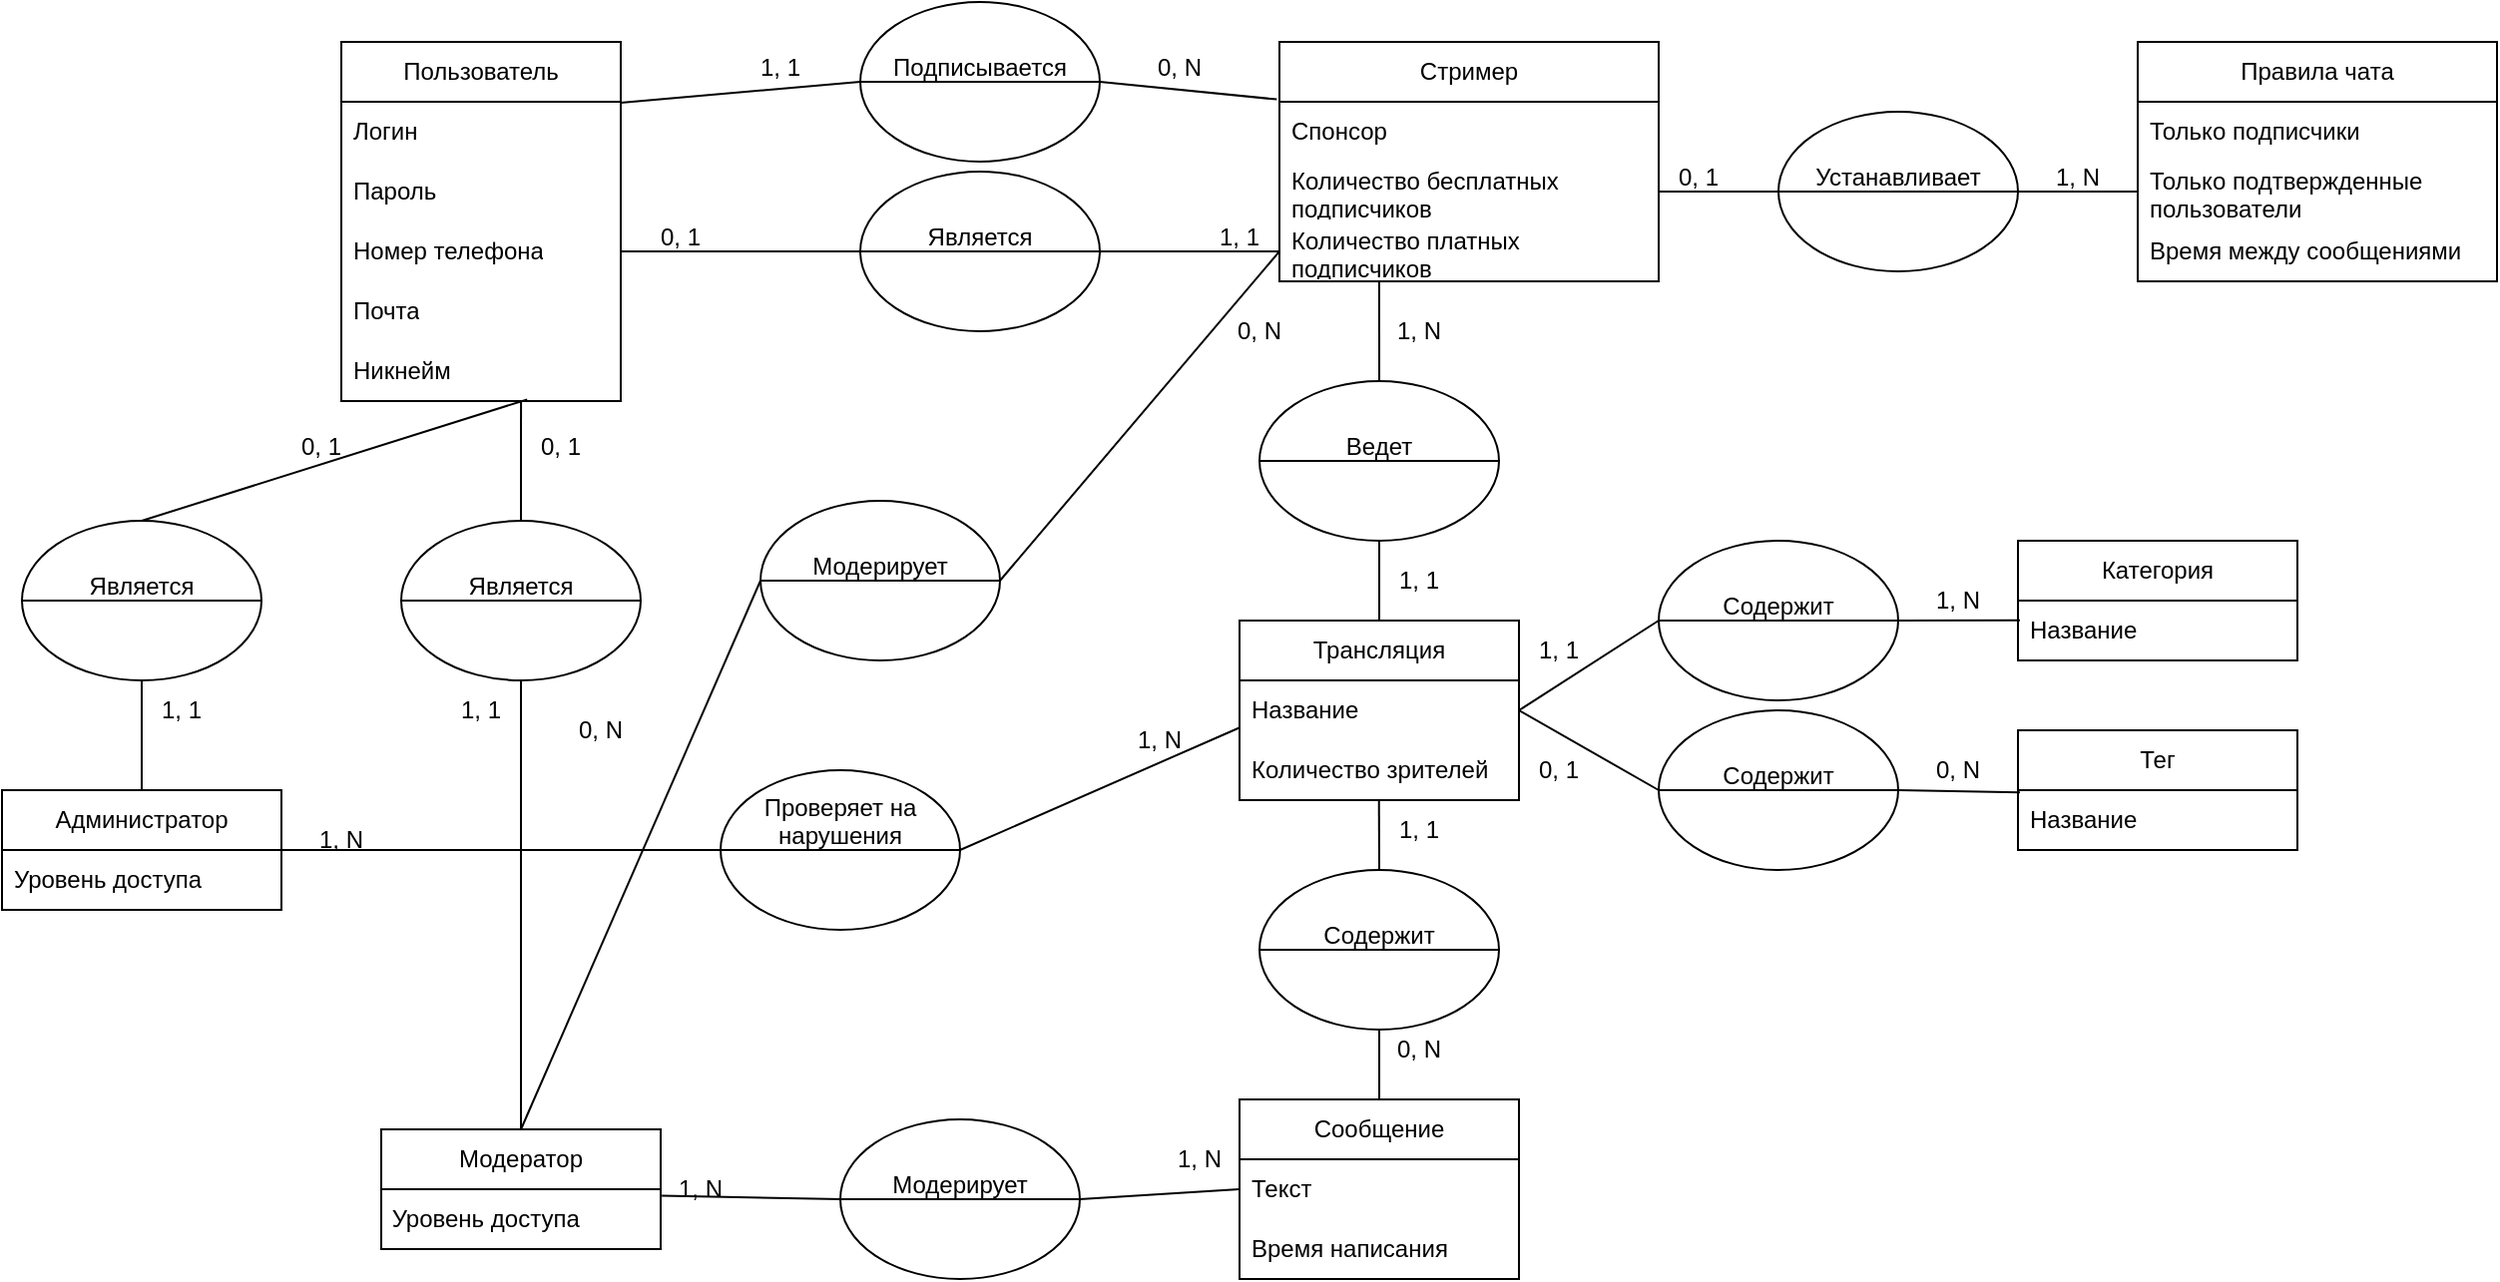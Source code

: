 <mxfile version="24.4.0" type="device" pages="4">
  <diagram name="Страница — 1" id="VeIkKdIlcz9kHQ7r4dSX">
    <mxGraphModel dx="1877" dy="575" grid="1" gridSize="10" guides="1" tooltips="1" connect="1" arrows="1" fold="1" page="1" pageScale="1" pageWidth="827" pageHeight="1169" background="none" math="0" shadow="0">
      <root>
        <mxCell id="0" />
        <mxCell id="1" parent="0" />
        <object label="Пользователь" id="oq_Wnif2jNCiZJmCyfD2-3">
          <mxCell style="swimlane;fontStyle=0;childLayout=stackLayout;horizontal=1;startSize=30;horizontalStack=0;resizeParent=1;resizeParentMax=0;resizeLast=0;collapsible=1;marginBottom=0;whiteSpace=wrap;html=1;" parent="1" vertex="1">
            <mxGeometry x="20" y="40" width="140" height="180" as="geometry">
              <mxRectangle x="274" y="20" width="60" height="30" as="alternateBounds" />
            </mxGeometry>
          </mxCell>
        </object>
        <mxCell id="oq_Wnif2jNCiZJmCyfD2-4" value="Логин" style="text;strokeColor=none;fillColor=none;align=left;verticalAlign=middle;spacingLeft=4;spacingRight=4;overflow=hidden;points=[[0,0.5],[1,0.5]];portConstraint=eastwest;rotatable=0;whiteSpace=wrap;html=1;" parent="oq_Wnif2jNCiZJmCyfD2-3" vertex="1">
          <mxGeometry y="30" width="140" height="30" as="geometry" />
        </mxCell>
        <mxCell id="oq_Wnif2jNCiZJmCyfD2-8" value="Пароль" style="text;strokeColor=none;fillColor=none;align=left;verticalAlign=middle;spacingLeft=4;spacingRight=4;overflow=hidden;points=[[0,0.5],[1,0.5]];portConstraint=eastwest;rotatable=0;whiteSpace=wrap;html=1;" parent="oq_Wnif2jNCiZJmCyfD2-3" vertex="1">
          <mxGeometry y="60" width="140" height="30" as="geometry" />
        </mxCell>
        <mxCell id="oq_Wnif2jNCiZJmCyfD2-9" value="Номер телефона" style="text;strokeColor=none;fillColor=none;align=left;verticalAlign=middle;spacingLeft=4;spacingRight=4;overflow=hidden;points=[[0,0.5],[1,0.5]];portConstraint=eastwest;rotatable=0;whiteSpace=wrap;html=1;" parent="oq_Wnif2jNCiZJmCyfD2-3" vertex="1">
          <mxGeometry y="90" width="140" height="30" as="geometry" />
        </mxCell>
        <mxCell id="oq_Wnif2jNCiZJmCyfD2-5" value="Почта" style="text;strokeColor=none;fillColor=none;align=left;verticalAlign=middle;spacingLeft=4;spacingRight=4;overflow=hidden;points=[[0,0.5],[1,0.5]];portConstraint=eastwest;rotatable=0;whiteSpace=wrap;html=1;" parent="oq_Wnif2jNCiZJmCyfD2-3" vertex="1">
          <mxGeometry y="120" width="140" height="30" as="geometry" />
        </mxCell>
        <mxCell id="oq_Wnif2jNCiZJmCyfD2-6" value="Никнейм" style="text;strokeColor=none;fillColor=none;align=left;verticalAlign=middle;spacingLeft=4;spacingRight=4;overflow=hidden;points=[[0,0.5],[1,0.5]];portConstraint=eastwest;rotatable=0;whiteSpace=wrap;html=1;" parent="oq_Wnif2jNCiZJmCyfD2-3" vertex="1">
          <mxGeometry y="150" width="140" height="30" as="geometry" />
        </mxCell>
        <mxCell id="oq_Wnif2jNCiZJmCyfD2-10" value="Является&lt;div&gt;&lt;br&gt;&lt;/div&gt;" style="ellipse;whiteSpace=wrap;html=1;" parent="1" vertex="1">
          <mxGeometry x="280" y="105" width="120" height="80" as="geometry" />
        </mxCell>
        <mxCell id="oq_Wnif2jNCiZJmCyfD2-11" value="Стример" style="swimlane;fontStyle=0;childLayout=stackLayout;horizontal=1;startSize=30;horizontalStack=0;resizeParent=1;resizeParentMax=0;resizeLast=0;collapsible=1;marginBottom=0;whiteSpace=wrap;html=1;" parent="1" vertex="1">
          <mxGeometry x="490" y="40" width="190" height="120" as="geometry" />
        </mxCell>
        <mxCell id="InVPO6pKGnYJDkdwKCsv-18" value="Спонсор" style="text;strokeColor=none;fillColor=none;align=left;verticalAlign=middle;spacingLeft=4;spacingRight=4;overflow=hidden;points=[[0,0.5],[1,0.5]];portConstraint=eastwest;rotatable=0;whiteSpace=wrap;html=1;" parent="oq_Wnif2jNCiZJmCyfD2-11" vertex="1">
          <mxGeometry y="30" width="190" height="30" as="geometry" />
        </mxCell>
        <mxCell id="oq_Wnif2jNCiZJmCyfD2-12" value="Количество бесплатных подписчиков" style="text;strokeColor=none;fillColor=none;align=left;verticalAlign=middle;spacingLeft=4;spacingRight=4;overflow=hidden;points=[[0,0.5],[1,0.5]];portConstraint=eastwest;rotatable=0;whiteSpace=wrap;html=1;" parent="oq_Wnif2jNCiZJmCyfD2-11" vertex="1">
          <mxGeometry y="60" width="190" height="30" as="geometry" />
        </mxCell>
        <mxCell id="oq_Wnif2jNCiZJmCyfD2-13" value="Количество платных подписчиков" style="text;strokeColor=none;fillColor=none;align=left;verticalAlign=middle;spacingLeft=4;spacingRight=4;overflow=hidden;points=[[0,0.5],[1,0.5]];portConstraint=eastwest;rotatable=0;whiteSpace=wrap;html=1;" parent="oq_Wnif2jNCiZJmCyfD2-11" vertex="1">
          <mxGeometry y="90" width="190" height="30" as="geometry" />
        </mxCell>
        <mxCell id="oq_Wnif2jNCiZJmCyfD2-16" value="" style="endArrow=none;html=1;rounded=0;exitX=1;exitY=0.5;exitDx=0;exitDy=0;entryX=0;entryY=0.5;entryDx=0;entryDy=0;" parent="1" source="oq_Wnif2jNCiZJmCyfD2-9" target="oq_Wnif2jNCiZJmCyfD2-10" edge="1">
          <mxGeometry width="50" height="50" relative="1" as="geometry">
            <mxPoint x="240" y="260" as="sourcePoint" />
            <mxPoint x="290" y="210" as="targetPoint" />
          </mxGeometry>
        </mxCell>
        <mxCell id="oq_Wnif2jNCiZJmCyfD2-17" value="" style="endArrow=none;html=1;rounded=0;entryX=1;entryY=0.5;entryDx=0;entryDy=0;exitX=0;exitY=0.5;exitDx=0;exitDy=0;" parent="1" source="oq_Wnif2jNCiZJmCyfD2-13" target="oq_Wnif2jNCiZJmCyfD2-10" edge="1">
          <mxGeometry width="50" height="50" relative="1" as="geometry">
            <mxPoint x="330" y="260" as="sourcePoint" />
            <mxPoint x="380" y="210" as="targetPoint" />
          </mxGeometry>
        </mxCell>
        <mxCell id="oq_Wnif2jNCiZJmCyfD2-18" value="Модератор" style="swimlane;fontStyle=0;childLayout=stackLayout;horizontal=1;startSize=30;horizontalStack=0;resizeParent=1;resizeParentMax=0;resizeLast=0;collapsible=1;marginBottom=0;whiteSpace=wrap;html=1;" parent="1" vertex="1">
          <mxGeometry x="40" y="585" width="140" height="60" as="geometry" />
        </mxCell>
        <mxCell id="InVPO6pKGnYJDkdwKCsv-29" value="&amp;nbsp;Уровень доступа" style="text;html=1;align=left;verticalAlign=middle;resizable=0;points=[];autosize=1;strokeColor=none;fillColor=none;" parent="oq_Wnif2jNCiZJmCyfD2-18" vertex="1">
          <mxGeometry y="30" width="140" height="30" as="geometry" />
        </mxCell>
        <mxCell id="oq_Wnif2jNCiZJmCyfD2-22" value="Администратор" style="swimlane;fontStyle=0;childLayout=stackLayout;horizontal=1;startSize=30;horizontalStack=0;resizeParent=1;resizeParentMax=0;resizeLast=0;collapsible=1;marginBottom=0;whiteSpace=wrap;html=1;" parent="1" vertex="1">
          <mxGeometry x="-150" y="415" width="140" height="60" as="geometry" />
        </mxCell>
        <mxCell id="oq_Wnif2jNCiZJmCyfD2-23" value="Уровень доступа" style="text;strokeColor=none;fillColor=none;align=left;verticalAlign=middle;spacingLeft=4;spacingRight=4;overflow=hidden;points=[[0,0.5],[1,0.5]];portConstraint=eastwest;rotatable=0;whiteSpace=wrap;html=1;" parent="oq_Wnif2jNCiZJmCyfD2-22" vertex="1">
          <mxGeometry y="30" width="140" height="30" as="geometry" />
        </mxCell>
        <mxCell id="oq_Wnif2jNCiZJmCyfD2-26" value="Трансляция" style="swimlane;fontStyle=0;childLayout=stackLayout;horizontal=1;startSize=30;horizontalStack=0;resizeParent=1;resizeParentMax=0;resizeLast=0;collapsible=1;marginBottom=0;whiteSpace=wrap;html=1;" parent="1" vertex="1">
          <mxGeometry x="470" y="330" width="140" height="90" as="geometry" />
        </mxCell>
        <mxCell id="oq_Wnif2jNCiZJmCyfD2-42" value="Название" style="text;strokeColor=none;fillColor=none;align=left;verticalAlign=middle;spacingLeft=4;spacingRight=4;overflow=hidden;points=[[0,0.5],[1,0.5]];portConstraint=eastwest;rotatable=0;whiteSpace=wrap;html=1;" parent="oq_Wnif2jNCiZJmCyfD2-26" vertex="1">
          <mxGeometry y="30" width="140" height="30" as="geometry" />
        </mxCell>
        <mxCell id="oq_Wnif2jNCiZJmCyfD2-27" value="Количество зрителей" style="text;strokeColor=none;fillColor=none;align=left;verticalAlign=middle;spacingLeft=4;spacingRight=4;overflow=hidden;points=[[0,0.5],[1,0.5]];portConstraint=eastwest;rotatable=0;whiteSpace=wrap;html=1;" parent="oq_Wnif2jNCiZJmCyfD2-26" vertex="1">
          <mxGeometry y="60" width="140" height="30" as="geometry" />
        </mxCell>
        <mxCell id="oq_Wnif2jNCiZJmCyfD2-30" value="Сообщение" style="swimlane;fontStyle=0;childLayout=stackLayout;horizontal=1;startSize=30;horizontalStack=0;resizeParent=1;resizeParentMax=0;resizeLast=0;collapsible=1;marginBottom=0;whiteSpace=wrap;html=1;" parent="1" vertex="1">
          <mxGeometry x="470" y="570" width="140" height="90" as="geometry" />
        </mxCell>
        <mxCell id="oq_Wnif2jNCiZJmCyfD2-31" value="Текст" style="text;strokeColor=none;fillColor=none;align=left;verticalAlign=middle;spacingLeft=4;spacingRight=4;overflow=hidden;points=[[0,0.5],[1,0.5]];portConstraint=eastwest;rotatable=0;whiteSpace=wrap;html=1;" parent="oq_Wnif2jNCiZJmCyfD2-30" vertex="1">
          <mxGeometry y="30" width="140" height="30" as="geometry" />
        </mxCell>
        <mxCell id="oq_Wnif2jNCiZJmCyfD2-32" value="Время написания" style="text;strokeColor=none;fillColor=none;align=left;verticalAlign=middle;spacingLeft=4;spacingRight=4;overflow=hidden;points=[[0,0.5],[1,0.5]];portConstraint=eastwest;rotatable=0;whiteSpace=wrap;html=1;" parent="oq_Wnif2jNCiZJmCyfD2-30" vertex="1">
          <mxGeometry y="60" width="140" height="30" as="geometry" />
        </mxCell>
        <mxCell id="oq_Wnif2jNCiZJmCyfD2-34" value="Категория" style="swimlane;fontStyle=0;childLayout=stackLayout;horizontal=1;startSize=30;horizontalStack=0;resizeParent=1;resizeParentMax=0;resizeLast=0;collapsible=1;marginBottom=0;whiteSpace=wrap;html=1;" parent="1" vertex="1">
          <mxGeometry x="860" y="290" width="140" height="60" as="geometry" />
        </mxCell>
        <mxCell id="oq_Wnif2jNCiZJmCyfD2-35" value="Название" style="text;strokeColor=none;fillColor=none;align=left;verticalAlign=middle;spacingLeft=4;spacingRight=4;overflow=hidden;points=[[0,0.5],[1,0.5]];portConstraint=eastwest;rotatable=0;whiteSpace=wrap;html=1;" parent="oq_Wnif2jNCiZJmCyfD2-34" vertex="1">
          <mxGeometry y="30" width="140" height="30" as="geometry" />
        </mxCell>
        <mxCell id="oq_Wnif2jNCiZJmCyfD2-38" value="Тег" style="swimlane;fontStyle=0;childLayout=stackLayout;horizontal=1;startSize=30;horizontalStack=0;resizeParent=1;resizeParentMax=0;resizeLast=0;collapsible=1;marginBottom=0;whiteSpace=wrap;html=1;" parent="1" vertex="1">
          <mxGeometry x="860" y="385" width="140" height="60" as="geometry" />
        </mxCell>
        <mxCell id="oq_Wnif2jNCiZJmCyfD2-39" value="Название" style="text;strokeColor=none;fillColor=none;align=left;verticalAlign=middle;spacingLeft=4;spacingRight=4;overflow=hidden;points=[[0,0.5],[1,0.5]];portConstraint=eastwest;rotatable=0;whiteSpace=wrap;html=1;" parent="oq_Wnif2jNCiZJmCyfD2-38" vertex="1">
          <mxGeometry y="30" width="140" height="30" as="geometry" />
        </mxCell>
        <mxCell id="oq_Wnif2jNCiZJmCyfD2-43" value="" style="endArrow=none;html=1;rounded=0;exitX=0;exitY=0.5;exitDx=0;exitDy=0;entryX=1;entryY=0.5;entryDx=0;entryDy=0;" parent="1" source="oq_Wnif2jNCiZJmCyfD2-10" target="oq_Wnif2jNCiZJmCyfD2-10" edge="1">
          <mxGeometry width="50" height="50" relative="1" as="geometry">
            <mxPoint x="390" y="330" as="sourcePoint" />
            <mxPoint x="440" y="280" as="targetPoint" />
          </mxGeometry>
        </mxCell>
        <mxCell id="InVPO6pKGnYJDkdwKCsv-1" value="Содержит&lt;div&gt;&lt;br&gt;&lt;/div&gt;" style="ellipse;whiteSpace=wrap;html=1;" parent="1" vertex="1">
          <mxGeometry x="680" y="290" width="120" height="80" as="geometry" />
        </mxCell>
        <mxCell id="InVPO6pKGnYJDkdwKCsv-2" value="Содержит&lt;div&gt;&lt;br&gt;&lt;/div&gt;" style="ellipse;whiteSpace=wrap;html=1;" parent="1" vertex="1">
          <mxGeometry x="480" y="455" width="120" height="80" as="geometry" />
        </mxCell>
        <mxCell id="InVPO6pKGnYJDkdwKCsv-3" value="" style="endArrow=none;html=1;rounded=0;entryX=1;entryY=0.5;entryDx=0;entryDy=0;exitX=0.007;exitY=0.328;exitDx=0;exitDy=0;exitPerimeter=0;" parent="1" source="oq_Wnif2jNCiZJmCyfD2-35" target="InVPO6pKGnYJDkdwKCsv-1" edge="1">
          <mxGeometry width="50" height="50" relative="1" as="geometry">
            <mxPoint x="980" y="210" as="sourcePoint" />
            <mxPoint x="630" y="410" as="targetPoint" />
          </mxGeometry>
        </mxCell>
        <mxCell id="InVPO6pKGnYJDkdwKCsv-4" value="" style="endArrow=none;html=1;rounded=0;entryX=1;entryY=0.5;entryDx=0;entryDy=0;exitX=0;exitY=0.5;exitDx=0;exitDy=0;" parent="1" source="InVPO6pKGnYJDkdwKCsv-1" target="oq_Wnif2jNCiZJmCyfD2-42" edge="1">
          <mxGeometry width="50" height="50" relative="1" as="geometry">
            <mxPoint x="530" y="410" as="sourcePoint" />
            <mxPoint x="580" y="360" as="targetPoint" />
          </mxGeometry>
        </mxCell>
        <mxCell id="InVPO6pKGnYJDkdwKCsv-6" value="" style="endArrow=none;html=1;rounded=0;entryX=0.499;entryY=0.991;entryDx=0;entryDy=0;entryPerimeter=0;exitX=0.5;exitY=0;exitDx=0;exitDy=0;" parent="1" source="InVPO6pKGnYJDkdwKCsv-2" target="oq_Wnif2jNCiZJmCyfD2-27" edge="1">
          <mxGeometry width="50" height="50" relative="1" as="geometry">
            <mxPoint x="540" y="480" as="sourcePoint" />
            <mxPoint x="590" y="430" as="targetPoint" />
          </mxGeometry>
        </mxCell>
        <mxCell id="InVPO6pKGnYJDkdwKCsv-7" value="" style="endArrow=none;html=1;rounded=0;entryX=0.5;entryY=1;entryDx=0;entryDy=0;exitX=0.5;exitY=0;exitDx=0;exitDy=0;" parent="1" source="oq_Wnif2jNCiZJmCyfD2-30" target="InVPO6pKGnYJDkdwKCsv-2" edge="1">
          <mxGeometry width="50" height="50" relative="1" as="geometry">
            <mxPoint x="570" y="520" as="sourcePoint" />
            <mxPoint x="620" y="470" as="targetPoint" />
          </mxGeometry>
        </mxCell>
        <mxCell id="InVPO6pKGnYJDkdwKCsv-8" value="" style="endArrow=none;html=1;rounded=0;entryX=0;entryY=0.5;entryDx=0;entryDy=0;exitX=1;exitY=0.5;exitDx=0;exitDy=0;" parent="1" source="InVPO6pKGnYJDkdwKCsv-2" target="InVPO6pKGnYJDkdwKCsv-2" edge="1">
          <mxGeometry width="50" height="50" relative="1" as="geometry">
            <mxPoint x="570" y="460" as="sourcePoint" />
            <mxPoint x="620" y="410" as="targetPoint" />
          </mxGeometry>
        </mxCell>
        <mxCell id="InVPO6pKGnYJDkdwKCsv-9" value="Является&lt;div&gt;&lt;br&gt;&lt;/div&gt;" style="ellipse;whiteSpace=wrap;html=1;" parent="1" vertex="1">
          <mxGeometry x="50" y="280" width="120" height="80" as="geometry" />
        </mxCell>
        <mxCell id="InVPO6pKGnYJDkdwKCsv-10" value="Является&lt;div&gt;&lt;br&gt;&lt;/div&gt;" style="ellipse;whiteSpace=wrap;html=1;" parent="1" vertex="1">
          <mxGeometry x="-140" y="280" width="120" height="80" as="geometry" />
        </mxCell>
        <mxCell id="InVPO6pKGnYJDkdwKCsv-11" value="" style="endArrow=none;html=1;rounded=0;entryX=0.643;entryY=0.993;entryDx=0;entryDy=0;entryPerimeter=0;exitX=0.5;exitY=0;exitDx=0;exitDy=0;" parent="1" source="InVPO6pKGnYJDkdwKCsv-9" target="oq_Wnif2jNCiZJmCyfD2-6" edge="1">
          <mxGeometry width="50" height="50" relative="1" as="geometry">
            <mxPoint x="10" y="340" as="sourcePoint" />
            <mxPoint x="60" y="290" as="targetPoint" />
          </mxGeometry>
        </mxCell>
        <mxCell id="InVPO6pKGnYJDkdwKCsv-12" value="" style="endArrow=none;html=1;rounded=0;entryX=0.5;entryY=1;entryDx=0;entryDy=0;exitX=0.5;exitY=0;exitDx=0;exitDy=0;" parent="1" source="oq_Wnif2jNCiZJmCyfD2-18" target="InVPO6pKGnYJDkdwKCsv-9" edge="1">
          <mxGeometry width="50" height="50" relative="1" as="geometry">
            <mxPoint x="10" y="380" as="sourcePoint" />
            <mxPoint x="60" y="330" as="targetPoint" />
          </mxGeometry>
        </mxCell>
        <mxCell id="InVPO6pKGnYJDkdwKCsv-13" value="" style="endArrow=none;html=1;rounded=0;entryX=0.5;entryY=1;entryDx=0;entryDy=0;exitX=0.5;exitY=0;exitDx=0;exitDy=0;" parent="1" source="oq_Wnif2jNCiZJmCyfD2-22" target="InVPO6pKGnYJDkdwKCsv-10" edge="1">
          <mxGeometry width="50" height="50" relative="1" as="geometry">
            <mxPoint x="240" y="350" as="sourcePoint" />
            <mxPoint x="290" y="300" as="targetPoint" />
          </mxGeometry>
        </mxCell>
        <mxCell id="InVPO6pKGnYJDkdwKCsv-14" value="" style="endArrow=none;html=1;rounded=0;exitX=0.665;exitY=0.974;exitDx=0;exitDy=0;entryX=0.5;entryY=0;entryDx=0;entryDy=0;exitPerimeter=0;" parent="1" source="oq_Wnif2jNCiZJmCyfD2-6" target="InVPO6pKGnYJDkdwKCsv-10" edge="1">
          <mxGeometry width="50" height="50" relative="1" as="geometry">
            <mxPoint x="230" y="270" as="sourcePoint" />
            <mxPoint x="280" y="220" as="targetPoint" />
          </mxGeometry>
        </mxCell>
        <mxCell id="InVPO6pKGnYJDkdwKCsv-15" value="Ведет&lt;div&gt;&lt;br&gt;&lt;/div&gt;" style="ellipse;whiteSpace=wrap;html=1;" parent="1" vertex="1">
          <mxGeometry x="480" y="210" width="120" height="80" as="geometry" />
        </mxCell>
        <mxCell id="InVPO6pKGnYJDkdwKCsv-16" value="" style="endArrow=none;html=1;rounded=0;exitX=0.263;exitY=1;exitDx=0;exitDy=0;entryX=0.5;entryY=0;entryDx=0;entryDy=0;exitPerimeter=0;" parent="1" source="oq_Wnif2jNCiZJmCyfD2-13" target="InVPO6pKGnYJDkdwKCsv-15" edge="1">
          <mxGeometry width="50" height="50" relative="1" as="geometry">
            <mxPoint x="539.97" y="189.82" as="sourcePoint" />
            <mxPoint x="790" y="40" as="targetPoint" />
          </mxGeometry>
        </mxCell>
        <mxCell id="InVPO6pKGnYJDkdwKCsv-17" value="" style="endArrow=none;html=1;rounded=0;entryX=0.5;entryY=1;entryDx=0;entryDy=0;exitX=0.5;exitY=0;exitDx=0;exitDy=0;" parent="1" source="oq_Wnif2jNCiZJmCyfD2-26" target="InVPO6pKGnYJDkdwKCsv-15" edge="1">
          <mxGeometry width="50" height="50" relative="1" as="geometry">
            <mxPoint x="500" y="300" as="sourcePoint" />
            <mxPoint x="550" y="250" as="targetPoint" />
          </mxGeometry>
        </mxCell>
        <mxCell id="InVPO6pKGnYJDkdwKCsv-19" value="Модерирует&lt;div&gt;&lt;br&gt;&lt;/div&gt;" style="ellipse;whiteSpace=wrap;html=1;" parent="1" vertex="1">
          <mxGeometry x="230" y="270" width="120" height="80" as="geometry" />
        </mxCell>
        <mxCell id="InVPO6pKGnYJDkdwKCsv-20" value="" style="endArrow=none;html=1;rounded=0;exitX=0;exitY=0.5;exitDx=0;exitDy=0;entryX=1;entryY=0.5;entryDx=0;entryDy=0;" parent="1" source="InVPO6pKGnYJDkdwKCsv-9" target="InVPO6pKGnYJDkdwKCsv-9" edge="1">
          <mxGeometry width="50" height="50" relative="1" as="geometry">
            <mxPoint x="210" y="310" as="sourcePoint" />
            <mxPoint x="260" y="260" as="targetPoint" />
          </mxGeometry>
        </mxCell>
        <mxCell id="InVPO6pKGnYJDkdwKCsv-21" value="" style="endArrow=none;html=1;rounded=0;entryX=0;entryY=0.5;entryDx=0;entryDy=0;exitX=1;exitY=0.5;exitDx=0;exitDy=0;" parent="1" source="InVPO6pKGnYJDkdwKCsv-10" target="InVPO6pKGnYJDkdwKCsv-10" edge="1">
          <mxGeometry width="50" height="50" relative="1" as="geometry">
            <mxPoint x="210" y="370" as="sourcePoint" />
            <mxPoint x="260" y="320" as="targetPoint" />
          </mxGeometry>
        </mxCell>
        <mxCell id="InVPO6pKGnYJDkdwKCsv-22" value="" style="endArrow=none;html=1;rounded=0;exitX=0;exitY=0.5;exitDx=0;exitDy=0;entryX=1;entryY=0.5;entryDx=0;entryDy=0;" parent="1" source="InVPO6pKGnYJDkdwKCsv-19" target="InVPO6pKGnYJDkdwKCsv-19" edge="1">
          <mxGeometry width="50" height="50" relative="1" as="geometry">
            <mxPoint x="510" y="370" as="sourcePoint" />
            <mxPoint x="560" y="320" as="targetPoint" />
          </mxGeometry>
        </mxCell>
        <mxCell id="InVPO6pKGnYJDkdwKCsv-23" value="" style="endArrow=none;html=1;rounded=0;exitX=0;exitY=0.5;exitDx=0;exitDy=0;entryX=1;entryY=0.5;entryDx=0;entryDy=0;" parent="1" source="InVPO6pKGnYJDkdwKCsv-15" target="InVPO6pKGnYJDkdwKCsv-15" edge="1">
          <mxGeometry width="50" height="50" relative="1" as="geometry">
            <mxPoint x="790" y="80" as="sourcePoint" />
            <mxPoint x="840" y="30" as="targetPoint" />
          </mxGeometry>
        </mxCell>
        <mxCell id="InVPO6pKGnYJDkdwKCsv-24" value="" style="endArrow=none;html=1;rounded=0;exitX=0;exitY=0.5;exitDx=0;exitDy=0;entryX=1;entryY=0.5;entryDx=0;entryDy=0;" parent="1" source="InVPO6pKGnYJDkdwKCsv-1" target="InVPO6pKGnYJDkdwKCsv-1" edge="1">
          <mxGeometry width="50" height="50" relative="1" as="geometry">
            <mxPoint x="890" y="370" as="sourcePoint" />
            <mxPoint x="940" y="320" as="targetPoint" />
          </mxGeometry>
        </mxCell>
        <mxCell id="InVPO6pKGnYJDkdwKCsv-25" value="Содержит&lt;div&gt;&lt;br&gt;&lt;/div&gt;" style="ellipse;whiteSpace=wrap;html=1;" parent="1" vertex="1">
          <mxGeometry x="680" y="375" width="120" height="80" as="geometry" />
        </mxCell>
        <mxCell id="InVPO6pKGnYJDkdwKCsv-26" value="" style="endArrow=none;html=1;rounded=0;exitX=0;exitY=0.5;exitDx=0;exitDy=0;entryX=1;entryY=0.5;entryDx=0;entryDy=0;" parent="1" source="InVPO6pKGnYJDkdwKCsv-25" target="InVPO6pKGnYJDkdwKCsv-25" edge="1">
          <mxGeometry width="50" height="50" relative="1" as="geometry">
            <mxPoint x="870" y="470" as="sourcePoint" />
            <mxPoint x="920" y="420" as="targetPoint" />
          </mxGeometry>
        </mxCell>
        <mxCell id="InVPO6pKGnYJDkdwKCsv-27" value="" style="endArrow=none;html=1;rounded=0;exitX=1;exitY=0.5;exitDx=0;exitDy=0;entryX=0;entryY=0.5;entryDx=0;entryDy=0;" parent="1" source="oq_Wnif2jNCiZJmCyfD2-42" target="InVPO6pKGnYJDkdwKCsv-25" edge="1">
          <mxGeometry width="50" height="50" relative="1" as="geometry">
            <mxPoint x="850" y="480" as="sourcePoint" />
            <mxPoint x="900" y="430" as="targetPoint" />
          </mxGeometry>
        </mxCell>
        <mxCell id="InVPO6pKGnYJDkdwKCsv-28" value="" style="endArrow=none;html=1;rounded=0;exitX=1;exitY=0.5;exitDx=0;exitDy=0;entryX=0.007;entryY=0.039;entryDx=0;entryDy=0;entryPerimeter=0;" parent="1" source="InVPO6pKGnYJDkdwKCsv-25" target="oq_Wnif2jNCiZJmCyfD2-39" edge="1">
          <mxGeometry width="50" height="50" relative="1" as="geometry">
            <mxPoint x="970" y="430" as="sourcePoint" />
            <mxPoint x="990" y="370" as="targetPoint" />
          </mxGeometry>
        </mxCell>
        <mxCell id="InVPO6pKGnYJDkdwKCsv-30" value="" style="endArrow=none;html=1;rounded=0;exitX=0.5;exitY=0;exitDx=0;exitDy=0;entryX=0;entryY=0.5;entryDx=0;entryDy=0;" parent="1" source="oq_Wnif2jNCiZJmCyfD2-18" target="InVPO6pKGnYJDkdwKCsv-19" edge="1">
          <mxGeometry width="50" height="50" relative="1" as="geometry">
            <mxPoint x="370" y="440" as="sourcePoint" />
            <mxPoint x="420" y="390" as="targetPoint" />
          </mxGeometry>
        </mxCell>
        <mxCell id="InVPO6pKGnYJDkdwKCsv-31" value="" style="endArrow=none;html=1;rounded=0;entryX=0;entryY=0.5;entryDx=0;entryDy=0;" parent="1" target="oq_Wnif2jNCiZJmCyfD2-13" edge="1">
          <mxGeometry width="50" height="50" relative="1" as="geometry">
            <mxPoint x="350" y="310" as="sourcePoint" />
            <mxPoint x="410" y="200" as="targetPoint" />
          </mxGeometry>
        </mxCell>
        <mxCell id="InVPO6pKGnYJDkdwKCsv-32" value="Правила чата" style="swimlane;fontStyle=0;childLayout=stackLayout;horizontal=1;startSize=30;horizontalStack=0;resizeParent=1;resizeParentMax=0;resizeLast=0;collapsible=1;marginBottom=0;whiteSpace=wrap;html=1;" parent="1" vertex="1">
          <mxGeometry x="920" y="40" width="180" height="120" as="geometry" />
        </mxCell>
        <mxCell id="InVPO6pKGnYJDkdwKCsv-33" value="Только подписчики" style="text;strokeColor=none;fillColor=none;align=left;verticalAlign=middle;spacingLeft=4;spacingRight=4;overflow=hidden;points=[[0,0.5],[1,0.5]];portConstraint=eastwest;rotatable=0;whiteSpace=wrap;html=1;" parent="InVPO6pKGnYJDkdwKCsv-32" vertex="1">
          <mxGeometry y="30" width="180" height="30" as="geometry" />
        </mxCell>
        <mxCell id="InVPO6pKGnYJDkdwKCsv-34" value="Только подтвержденные пользователи" style="text;strokeColor=none;fillColor=none;align=left;verticalAlign=middle;spacingLeft=4;spacingRight=4;overflow=hidden;points=[[0,0.5],[1,0.5]];portConstraint=eastwest;rotatable=0;whiteSpace=wrap;html=1;" parent="InVPO6pKGnYJDkdwKCsv-32" vertex="1">
          <mxGeometry y="60" width="180" height="30" as="geometry" />
        </mxCell>
        <mxCell id="InVPO6pKGnYJDkdwKCsv-35" value="Время между сообщениями" style="text;strokeColor=none;fillColor=none;align=left;verticalAlign=middle;spacingLeft=4;spacingRight=4;overflow=hidden;points=[[0,0.5],[1,0.5]];portConstraint=eastwest;rotatable=0;whiteSpace=wrap;html=1;" parent="InVPO6pKGnYJDkdwKCsv-32" vertex="1">
          <mxGeometry y="90" width="180" height="30" as="geometry" />
        </mxCell>
        <mxCell id="InVPO6pKGnYJDkdwKCsv-37" value="Устанавливает&lt;div&gt;&lt;br&gt;&lt;/div&gt;" style="ellipse;whiteSpace=wrap;html=1;" parent="1" vertex="1">
          <mxGeometry x="740" y="75" width="120" height="80" as="geometry" />
        </mxCell>
        <mxCell id="InVPO6pKGnYJDkdwKCsv-38" value="" style="endArrow=none;html=1;rounded=0;entryX=0;entryY=0.5;entryDx=0;entryDy=0;exitX=1;exitY=0.5;exitDx=0;exitDy=0;" parent="1" source="InVPO6pKGnYJDkdwKCsv-37" target="InVPO6pKGnYJDkdwKCsv-37" edge="1">
          <mxGeometry width="50" height="50" relative="1" as="geometry">
            <mxPoint x="700" y="80" as="sourcePoint" />
            <mxPoint x="750" y="30" as="targetPoint" />
          </mxGeometry>
        </mxCell>
        <mxCell id="InVPO6pKGnYJDkdwKCsv-39" value="" style="endArrow=none;html=1;rounded=0;exitX=1;exitY=0.5;exitDx=0;exitDy=0;entryX=0;entryY=0.5;entryDx=0;entryDy=0;" parent="1" source="oq_Wnif2jNCiZJmCyfD2-12" target="InVPO6pKGnYJDkdwKCsv-37" edge="1">
          <mxGeometry width="50" height="50" relative="1" as="geometry">
            <mxPoint x="700" y="130" as="sourcePoint" />
            <mxPoint x="750" y="80" as="targetPoint" />
          </mxGeometry>
        </mxCell>
        <mxCell id="InVPO6pKGnYJDkdwKCsv-40" value="" style="endArrow=none;html=1;rounded=0;exitX=1;exitY=0.5;exitDx=0;exitDy=0;entryX=0;entryY=0.5;entryDx=0;entryDy=0;" parent="1" source="InVPO6pKGnYJDkdwKCsv-37" target="InVPO6pKGnYJDkdwKCsv-34" edge="1">
          <mxGeometry width="50" height="50" relative="1" as="geometry">
            <mxPoint x="700" y="60" as="sourcePoint" />
            <mxPoint x="750" y="10" as="targetPoint" />
          </mxGeometry>
        </mxCell>
        <mxCell id="InVPO6pKGnYJDkdwKCsv-41" value="0, 1" style="text;html=1;align=center;verticalAlign=middle;whiteSpace=wrap;rounded=0;" parent="1" vertex="1">
          <mxGeometry x="160" y="115" width="60" height="45" as="geometry" />
        </mxCell>
        <mxCell id="InVPO6pKGnYJDkdwKCsv-43" value="0, 1" style="text;html=1;align=center;verticalAlign=middle;whiteSpace=wrap;rounded=0;" parent="1" vertex="1">
          <mxGeometry x="100" y="220" width="60" height="45" as="geometry" />
        </mxCell>
        <mxCell id="InVPO6pKGnYJDkdwKCsv-44" value="0, 1" style="text;html=1;align=center;verticalAlign=middle;whiteSpace=wrap;rounded=0;" parent="1" vertex="1">
          <mxGeometry x="-20" y="220" width="60" height="45" as="geometry" />
        </mxCell>
        <mxCell id="InVPO6pKGnYJDkdwKCsv-45" value="1, 1" style="text;html=1;align=center;verticalAlign=middle;whiteSpace=wrap;rounded=0;" parent="1" vertex="1">
          <mxGeometry x="-90" y="360" width="60" height="30" as="geometry" />
        </mxCell>
        <mxCell id="InVPO6pKGnYJDkdwKCsv-46" value="1, 1" style="text;html=1;align=center;verticalAlign=middle;whiteSpace=wrap;rounded=0;" parent="1" vertex="1">
          <mxGeometry x="60" y="360" width="60" height="30" as="geometry" />
        </mxCell>
        <mxCell id="InVPO6pKGnYJDkdwKCsv-47" value="1, 1" style="text;html=1;align=center;verticalAlign=middle;whiteSpace=wrap;rounded=0;" parent="1" vertex="1">
          <mxGeometry x="440" y="122.5" width="60" height="30" as="geometry" />
        </mxCell>
        <mxCell id="InVPO6pKGnYJDkdwKCsv-48" value="0, N" style="text;html=1;align=center;verticalAlign=middle;whiteSpace=wrap;rounded=0;" parent="1" vertex="1">
          <mxGeometry x="120" y="370" width="60" height="30" as="geometry" />
        </mxCell>
        <mxCell id="InVPO6pKGnYJDkdwKCsv-49" value="0, N" style="text;html=1;align=center;verticalAlign=middle;whiteSpace=wrap;rounded=0;" parent="1" vertex="1">
          <mxGeometry x="450" y="170" width="60" height="30" as="geometry" />
        </mxCell>
        <mxCell id="InVPO6pKGnYJDkdwKCsv-51" value="0, 1" style="text;html=1;align=center;verticalAlign=middle;whiteSpace=wrap;rounded=0;" parent="1" vertex="1">
          <mxGeometry x="670" y="80" width="60" height="55" as="geometry" />
        </mxCell>
        <mxCell id="InVPO6pKGnYJDkdwKCsv-53" value="1, N" style="text;html=1;align=center;verticalAlign=middle;whiteSpace=wrap;rounded=0;" parent="1" vertex="1">
          <mxGeometry x="530" y="170" width="60" height="30" as="geometry" />
        </mxCell>
        <mxCell id="InVPO6pKGnYJDkdwKCsv-54" value="1, 1" style="text;html=1;align=center;verticalAlign=middle;whiteSpace=wrap;rounded=0;" parent="1" vertex="1">
          <mxGeometry x="530" y="295" width="60" height="30" as="geometry" />
        </mxCell>
        <mxCell id="InVPO6pKGnYJDkdwKCsv-55" value="0, N" style="text;html=1;align=center;verticalAlign=middle;whiteSpace=wrap;rounded=0;" parent="1" vertex="1">
          <mxGeometry x="530" y="530" width="60" height="30" as="geometry" />
        </mxCell>
        <mxCell id="InVPO6pKGnYJDkdwKCsv-56" value="1, 1" style="text;html=1;align=center;verticalAlign=middle;whiteSpace=wrap;rounded=0;" parent="1" vertex="1">
          <mxGeometry x="530" y="420" width="60" height="30" as="geometry" />
        </mxCell>
        <mxCell id="InVPO6pKGnYJDkdwKCsv-57" value="1, 1" style="text;html=1;align=center;verticalAlign=middle;whiteSpace=wrap;rounded=0;" parent="1" vertex="1">
          <mxGeometry x="600" y="330" width="60" height="30" as="geometry" />
        </mxCell>
        <mxCell id="InVPO6pKGnYJDkdwKCsv-58" value="0, 1" style="text;html=1;align=center;verticalAlign=middle;whiteSpace=wrap;rounded=0;" parent="1" vertex="1">
          <mxGeometry x="600" y="390" width="60" height="30" as="geometry" />
        </mxCell>
        <mxCell id="InVPO6pKGnYJDkdwKCsv-59" value="1, N" style="text;html=1;align=center;verticalAlign=middle;whiteSpace=wrap;rounded=0;" parent="1" vertex="1">
          <mxGeometry x="800" y="305" width="60" height="30" as="geometry" />
        </mxCell>
        <mxCell id="InVPO6pKGnYJDkdwKCsv-63" value="0, N" style="text;html=1;align=center;verticalAlign=middle;whiteSpace=wrap;rounded=0;" parent="1" vertex="1">
          <mxGeometry x="800" y="390" width="60" height="30" as="geometry" />
        </mxCell>
        <mxCell id="InVPO6pKGnYJDkdwKCsv-65" value="1, N" style="text;html=1;align=center;verticalAlign=middle;whiteSpace=wrap;rounded=0;" parent="1" vertex="1">
          <mxGeometry x="860" y="92.5" width="60" height="30" as="geometry" />
        </mxCell>
        <mxCell id="paR1siJJufIf-AmyyAY1-1" value="Проверяет на нарушения&lt;div&gt;&lt;br&gt;&lt;/div&gt;&lt;div&gt;&lt;br&gt;&lt;/div&gt;" style="ellipse;whiteSpace=wrap;html=1;" parent="1" vertex="1">
          <mxGeometry x="210" y="405" width="120" height="80" as="geometry" />
        </mxCell>
        <mxCell id="paR1siJJufIf-AmyyAY1-2" value="" style="endArrow=none;html=1;rounded=0;exitX=0;exitY=0.5;exitDx=0;exitDy=0;entryX=1;entryY=0.5;entryDx=0;entryDy=0;" parent="1" source="paR1siJJufIf-AmyyAY1-1" target="paR1siJJufIf-AmyyAY1-1" edge="1">
          <mxGeometry width="50" height="50" relative="1" as="geometry">
            <mxPoint x="70" y="560" as="sourcePoint" />
            <mxPoint x="120" y="510" as="targetPoint" />
          </mxGeometry>
        </mxCell>
        <mxCell id="paR1siJJufIf-AmyyAY1-3" value="" style="endArrow=none;html=1;rounded=0;exitX=1;exitY=0.5;exitDx=0;exitDy=0;entryX=0;entryY=0.5;entryDx=0;entryDy=0;" parent="1" source="oq_Wnif2jNCiZJmCyfD2-22" target="paR1siJJufIf-AmyyAY1-1" edge="1">
          <mxGeometry width="50" height="50" relative="1" as="geometry">
            <mxPoint x="10" y="650" as="sourcePoint" />
            <mxPoint x="60" y="600" as="targetPoint" />
          </mxGeometry>
        </mxCell>
        <mxCell id="paR1siJJufIf-AmyyAY1-4" value="" style="endArrow=none;html=1;rounded=0;exitX=1;exitY=0.5;exitDx=0;exitDy=0;entryX=0.001;entryY=0.787;entryDx=0;entryDy=0;entryPerimeter=0;" parent="1" source="paR1siJJufIf-AmyyAY1-1" target="oq_Wnif2jNCiZJmCyfD2-42" edge="1">
          <mxGeometry width="50" height="50" relative="1" as="geometry">
            <mxPoint x="300" y="550" as="sourcePoint" />
            <mxPoint x="350" y="500" as="targetPoint" />
          </mxGeometry>
        </mxCell>
        <mxCell id="paR1siJJufIf-AmyyAY1-5" value="1, N" style="text;html=1;align=center;verticalAlign=middle;whiteSpace=wrap;rounded=0;" parent="1" vertex="1">
          <mxGeometry x="-10" y="425" width="60" height="30" as="geometry" />
        </mxCell>
        <mxCell id="paR1siJJufIf-AmyyAY1-6" value="1, N" style="text;html=1;align=center;verticalAlign=middle;whiteSpace=wrap;rounded=0;" parent="1" vertex="1">
          <mxGeometry x="400" y="375" width="60" height="30" as="geometry" />
        </mxCell>
        <mxCell id="paR1siJJufIf-AmyyAY1-7" value="Модерирует&lt;div&gt;&lt;br&gt;&lt;/div&gt;" style="ellipse;whiteSpace=wrap;html=1;" parent="1" vertex="1">
          <mxGeometry x="270" y="580" width="120" height="80" as="geometry" />
        </mxCell>
        <mxCell id="paR1siJJufIf-AmyyAY1-8" value="" style="endArrow=none;html=1;rounded=0;exitX=0;exitY=0.5;exitDx=0;exitDy=0;entryX=1;entryY=0.5;entryDx=0;entryDy=0;" parent="1" source="paR1siJJufIf-AmyyAY1-7" target="paR1siJJufIf-AmyyAY1-7" edge="1">
          <mxGeometry width="50" height="50" relative="1" as="geometry">
            <mxPoint x="210" y="400" as="sourcePoint" />
            <mxPoint x="260" y="350" as="targetPoint" />
          </mxGeometry>
        </mxCell>
        <mxCell id="paR1siJJufIf-AmyyAY1-9" value="" style="endArrow=none;html=1;rounded=0;exitX=1.004;exitY=0.107;exitDx=0;exitDy=0;exitPerimeter=0;entryX=0;entryY=0.5;entryDx=0;entryDy=0;" parent="1" source="InVPO6pKGnYJDkdwKCsv-29" target="paR1siJJufIf-AmyyAY1-7" edge="1">
          <mxGeometry width="50" height="50" relative="1" as="geometry">
            <mxPoint x="260" y="410" as="sourcePoint" />
            <mxPoint x="310" y="360" as="targetPoint" />
          </mxGeometry>
        </mxCell>
        <mxCell id="paR1siJJufIf-AmyyAY1-10" value="" style="endArrow=none;html=1;rounded=0;exitX=1;exitY=0.5;exitDx=0;exitDy=0;entryX=0;entryY=0.5;entryDx=0;entryDy=0;" parent="1" source="paR1siJJufIf-AmyyAY1-7" target="oq_Wnif2jNCiZJmCyfD2-31" edge="1">
          <mxGeometry width="50" height="50" relative="1" as="geometry">
            <mxPoint x="360" y="400" as="sourcePoint" />
            <mxPoint x="410" y="350" as="targetPoint" />
          </mxGeometry>
        </mxCell>
        <mxCell id="paR1siJJufIf-AmyyAY1-11" value="1, N" style="text;html=1;align=center;verticalAlign=middle;whiteSpace=wrap;rounded=0;" parent="1" vertex="1">
          <mxGeometry x="420" y="585" width="60" height="30" as="geometry" />
        </mxCell>
        <mxCell id="paR1siJJufIf-AmyyAY1-12" value="1, N" style="text;html=1;align=center;verticalAlign=middle;whiteSpace=wrap;rounded=0;" parent="1" vertex="1">
          <mxGeometry x="170" y="600" width="60" height="30" as="geometry" />
        </mxCell>
        <mxCell id="1zVjyRVY8It0uPFv5DJw-1" value="Подписывается&lt;div&gt;&lt;br&gt;&lt;/div&gt;" style="ellipse;whiteSpace=wrap;html=1;" parent="1" vertex="1">
          <mxGeometry x="280" y="20" width="120" height="80" as="geometry" />
        </mxCell>
        <mxCell id="1zVjyRVY8It0uPFv5DJw-4" value="1, 1" style="text;html=1;align=center;verticalAlign=middle;whiteSpace=wrap;rounded=0;" parent="1" vertex="1">
          <mxGeometry x="210" y="30" width="60" height="45" as="geometry" />
        </mxCell>
        <mxCell id="1zVjyRVY8It0uPFv5DJw-5" value="0, N" style="text;html=1;align=center;verticalAlign=middle;whiteSpace=wrap;rounded=0;" parent="1" vertex="1">
          <mxGeometry x="410" y="30" width="60" height="45" as="geometry" />
        </mxCell>
        <mxCell id="1zVjyRVY8It0uPFv5DJw-6" value="" style="endArrow=none;html=1;rounded=0;exitX=0;exitY=0.5;exitDx=0;exitDy=0;entryX=1;entryY=0.5;entryDx=0;entryDy=0;" parent="1" source="1zVjyRVY8It0uPFv5DJw-1" target="1zVjyRVY8It0uPFv5DJw-1" edge="1">
          <mxGeometry width="50" height="50" relative="1" as="geometry">
            <mxPoint x="240" y="20" as="sourcePoint" />
            <mxPoint x="290" y="-30" as="targetPoint" />
          </mxGeometry>
        </mxCell>
        <mxCell id="1zVjyRVY8It0uPFv5DJw-7" value="" style="endArrow=none;html=1;rounded=0;entryX=0.999;entryY=0.015;entryDx=0;entryDy=0;entryPerimeter=0;exitX=0;exitY=0.5;exitDx=0;exitDy=0;" parent="1" source="1zVjyRVY8It0uPFv5DJw-1" target="oq_Wnif2jNCiZJmCyfD2-4" edge="1">
          <mxGeometry width="50" height="50" relative="1" as="geometry">
            <mxPoint x="-40" y="110" as="sourcePoint" />
            <mxPoint x="10" y="60" as="targetPoint" />
          </mxGeometry>
        </mxCell>
        <mxCell id="1zVjyRVY8It0uPFv5DJw-8" value="" style="endArrow=none;html=1;rounded=0;entryX=1;entryY=0.5;entryDx=0;entryDy=0;exitX=-0.007;exitY=-0.04;exitDx=0;exitDy=0;exitPerimeter=0;" parent="1" source="InVPO6pKGnYJDkdwKCsv-18" target="1zVjyRVY8It0uPFv5DJw-1" edge="1">
          <mxGeometry width="50" height="50" relative="1" as="geometry">
            <mxPoint x="220" y="140" as="sourcePoint" />
            <mxPoint x="270" y="90" as="targetPoint" />
          </mxGeometry>
        </mxCell>
      </root>
    </mxGraphModel>
  </diagram>
  <diagram id="-TSm5HsW10kBBnSB9Gyy" name="концептуальная модель">
    <mxGraphModel dx="1877" dy="575" grid="1" gridSize="10" guides="1" tooltips="1" connect="1" arrows="1" fold="1" page="1" pageScale="1" pageWidth="827" pageHeight="1169" math="0" shadow="0">
      <root>
        <mxCell id="0" />
        <mxCell id="1" parent="0" />
        <object label="Пользователь" id="AbxQ4ce_uVlVm1IK06fj-1">
          <mxCell style="swimlane;fontStyle=0;childLayout=stackLayout;horizontal=1;startSize=30;horizontalStack=0;resizeParent=1;resizeParentMax=0;resizeLast=0;collapsible=1;marginBottom=0;whiteSpace=wrap;html=1;" parent="1" vertex="1">
            <mxGeometry x="-760" y="70" width="140" height="210" as="geometry">
              <mxRectangle x="274" y="20" width="60" height="30" as="alternateBounds" />
            </mxGeometry>
          </mxCell>
        </object>
        <mxCell id="AbxQ4ce_uVlVm1IK06fj-2" value="&lt;u&gt;Идентификатор пользователя&lt;/u&gt;" style="text;strokeColor=none;fillColor=none;align=left;verticalAlign=middle;spacingLeft=4;spacingRight=4;overflow=hidden;points=[[0,0.5],[1,0.5]];portConstraint=eastwest;rotatable=0;whiteSpace=wrap;html=1;" parent="AbxQ4ce_uVlVm1IK06fj-1" vertex="1">
          <mxGeometry y="30" width="140" height="40" as="geometry" />
        </mxCell>
        <mxCell id="AbxQ4ce_uVlVm1IK06fj-3" value="Пароль" style="text;strokeColor=none;fillColor=none;align=left;verticalAlign=middle;spacingLeft=4;spacingRight=4;overflow=hidden;points=[[0,0.5],[1,0.5]];portConstraint=eastwest;rotatable=0;whiteSpace=wrap;html=1;" parent="AbxQ4ce_uVlVm1IK06fj-1" vertex="1">
          <mxGeometry y="70" width="140" height="20" as="geometry" />
        </mxCell>
        <mxCell id="AbxQ4ce_uVlVm1IK06fj-4" value="Номер телефона" style="text;strokeColor=none;fillColor=none;align=left;verticalAlign=middle;spacingLeft=4;spacingRight=4;overflow=hidden;points=[[0,0.5],[1,0.5]];portConstraint=eastwest;rotatable=0;whiteSpace=wrap;html=1;" parent="AbxQ4ce_uVlVm1IK06fj-1" vertex="1">
          <mxGeometry y="90" width="140" height="30" as="geometry" />
        </mxCell>
        <mxCell id="AbxQ4ce_uVlVm1IK06fj-5" value="Почта" style="text;strokeColor=none;fillColor=none;align=left;verticalAlign=middle;spacingLeft=4;spacingRight=4;overflow=hidden;points=[[0,0.5],[1,0.5]];portConstraint=eastwest;rotatable=0;whiteSpace=wrap;html=1;" parent="AbxQ4ce_uVlVm1IK06fj-1" vertex="1">
          <mxGeometry y="120" width="140" height="30" as="geometry" />
        </mxCell>
        <mxCell id="AbxQ4ce_uVlVm1IK06fj-6" value="Никнейм" style="text;strokeColor=none;fillColor=none;align=left;verticalAlign=middle;spacingLeft=4;spacingRight=4;overflow=hidden;points=[[0,0.5],[1,0.5]];portConstraint=eastwest;rotatable=0;whiteSpace=wrap;html=1;" parent="AbxQ4ce_uVlVm1IK06fj-1" vertex="1">
          <mxGeometry y="150" width="140" height="30" as="geometry" />
        </mxCell>
        <mxCell id="pnDAQSFPJLv3HVsWAJwR-2" value="Логин" style="text;strokeColor=none;fillColor=none;align=left;verticalAlign=middle;spacingLeft=4;spacingRight=4;overflow=hidden;points=[[0,0.5],[1,0.5]];portConstraint=eastwest;rotatable=0;whiteSpace=wrap;html=1;" parent="AbxQ4ce_uVlVm1IK06fj-1" vertex="1">
          <mxGeometry y="180" width="140" height="30" as="geometry" />
        </mxCell>
        <mxCell id="AbxQ4ce_uVlVm1IK06fj-7" value="Является&lt;div&gt;&lt;br&gt;&lt;/div&gt;" style="ellipse;whiteSpace=wrap;html=1;" parent="1" vertex="1">
          <mxGeometry x="-360" y="135" width="120" height="80" as="geometry" />
        </mxCell>
        <mxCell id="AbxQ4ce_uVlVm1IK06fj-8" value="Стример" style="swimlane;fontStyle=0;childLayout=stackLayout;horizontal=1;startSize=30;horizontalStack=0;resizeParent=1;resizeParentMax=0;resizeLast=0;collapsible=1;marginBottom=0;whiteSpace=wrap;html=1;" parent="1" vertex="1">
          <mxGeometry x="-35" y="107.5" width="190" height="150" as="geometry" />
        </mxCell>
        <mxCell id="AbxQ4ce_uVlVm1IK06fj-11" value="&lt;u&gt;Идентификатор стримера&lt;/u&gt;" style="text;strokeColor=none;fillColor=none;align=left;verticalAlign=middle;spacingLeft=4;spacingRight=4;overflow=hidden;points=[[0,0.5],[1,0.5]];portConstraint=eastwest;rotatable=0;whiteSpace=wrap;html=1;" parent="AbxQ4ce_uVlVm1IK06fj-8" vertex="1">
          <mxGeometry y="30" width="190" height="30" as="geometry" />
        </mxCell>
        <mxCell id="AbxQ4ce_uVlVm1IK06fj-9" value="Спонсор" style="text;strokeColor=none;fillColor=none;align=left;verticalAlign=middle;spacingLeft=4;spacingRight=4;overflow=hidden;points=[[0,0.5],[1,0.5]];portConstraint=eastwest;rotatable=0;whiteSpace=wrap;html=1;" parent="AbxQ4ce_uVlVm1IK06fj-8" vertex="1">
          <mxGeometry y="60" width="190" height="30" as="geometry" />
        </mxCell>
        <mxCell id="AbxQ4ce_uVlVm1IK06fj-10" value="Количество бесплатных подписчиков" style="text;strokeColor=none;fillColor=none;align=left;verticalAlign=middle;spacingLeft=4;spacingRight=4;overflow=hidden;points=[[0,0.5],[1,0.5]];portConstraint=eastwest;rotatable=0;whiteSpace=wrap;html=1;" parent="AbxQ4ce_uVlVm1IK06fj-8" vertex="1">
          <mxGeometry y="90" width="190" height="30" as="geometry" />
        </mxCell>
        <mxCell id="pnDAQSFPJLv3HVsWAJwR-10" value="Количество платных подписчиков" style="text;strokeColor=none;fillColor=none;align=left;verticalAlign=middle;spacingLeft=4;spacingRight=4;overflow=hidden;points=[[0,0.5],[1,0.5]];portConstraint=eastwest;rotatable=0;whiteSpace=wrap;html=1;" parent="AbxQ4ce_uVlVm1IK06fj-8" vertex="1">
          <mxGeometry y="120" width="190" height="30" as="geometry" />
        </mxCell>
        <mxCell id="AbxQ4ce_uVlVm1IK06fj-12" value="" style="endArrow=none;html=1;rounded=0;exitX=1;exitY=0.5;exitDx=0;exitDy=0;entryX=0;entryY=0.5;entryDx=0;entryDy=0;" parent="1" source="AbxQ4ce_uVlVm1IK06fj-4" target="AbxQ4ce_uVlVm1IK06fj-7" edge="1">
          <mxGeometry width="50" height="50" relative="1" as="geometry">
            <mxPoint x="-350" y="290" as="sourcePoint" />
            <mxPoint x="-300" y="240" as="targetPoint" />
          </mxGeometry>
        </mxCell>
        <mxCell id="AbxQ4ce_uVlVm1IK06fj-14" value="Модератор" style="swimlane;fontStyle=0;childLayout=stackLayout;horizontal=1;startSize=30;horizontalStack=0;resizeParent=1;resizeParentMax=0;resizeLast=0;collapsible=1;marginBottom=0;whiteSpace=wrap;html=1;" parent="1" vertex="1">
          <mxGeometry x="-540" y="460" width="140" height="90" as="geometry" />
        </mxCell>
        <mxCell id="pnDAQSFPJLv3HVsWAJwR-11" value="&lt;u style=&quot;text-wrap: wrap;&quot;&gt;Идентификатор модератора&lt;/u&gt;" style="text;html=1;align=left;verticalAlign=middle;resizable=0;points=[];autosize=1;strokeColor=none;fillColor=none;" parent="AbxQ4ce_uVlVm1IK06fj-14" vertex="1">
          <mxGeometry y="30" width="140" height="30" as="geometry" />
        </mxCell>
        <mxCell id="AbxQ4ce_uVlVm1IK06fj-15" value="&amp;nbsp;Уровень доступа" style="text;html=1;align=left;verticalAlign=middle;resizable=0;points=[];autosize=1;strokeColor=none;fillColor=none;" parent="AbxQ4ce_uVlVm1IK06fj-14" vertex="1">
          <mxGeometry y="60" width="140" height="30" as="geometry" />
        </mxCell>
        <mxCell id="AbxQ4ce_uVlVm1IK06fj-16" value="Администратор" style="swimlane;fontStyle=0;childLayout=stackLayout;horizontal=1;startSize=30;horizontalStack=0;resizeParent=1;resizeParentMax=0;resizeLast=0;collapsible=1;marginBottom=0;whiteSpace=wrap;html=1;" parent="1" vertex="1">
          <mxGeometry x="-740" y="660" width="140" height="90" as="geometry" />
        </mxCell>
        <mxCell id="AbxQ4ce_uVlVm1IK06fj-17" value="&lt;u&gt;Идентификатор администратора&lt;/u&gt;" style="text;strokeColor=none;fillColor=none;align=left;verticalAlign=middle;spacingLeft=4;spacingRight=4;overflow=hidden;points=[[0,0.5],[1,0.5]];portConstraint=eastwest;rotatable=0;whiteSpace=wrap;html=1;" parent="AbxQ4ce_uVlVm1IK06fj-16" vertex="1">
          <mxGeometry y="30" width="140" height="40" as="geometry" />
        </mxCell>
        <mxCell id="pnDAQSFPJLv3HVsWAJwR-4" value="Уровень доступа" style="text;strokeColor=none;fillColor=none;align=left;verticalAlign=middle;spacingLeft=4;spacingRight=4;overflow=hidden;points=[[0,0.5],[1,0.5]];portConstraint=eastwest;rotatable=0;whiteSpace=wrap;html=1;" parent="AbxQ4ce_uVlVm1IK06fj-16" vertex="1">
          <mxGeometry y="70" width="140" height="20" as="geometry" />
        </mxCell>
        <mxCell id="AbxQ4ce_uVlVm1IK06fj-18" value="Трансляция" style="swimlane;fontStyle=0;childLayout=stackLayout;horizontal=1;startSize=30;horizontalStack=0;resizeParent=1;resizeParentMax=0;resizeLast=0;collapsible=1;marginBottom=0;whiteSpace=wrap;html=1;" parent="1" vertex="1">
          <mxGeometry x="-10" y="617.5" width="140" height="120" as="geometry" />
        </mxCell>
        <mxCell id="AbxQ4ce_uVlVm1IK06fj-20" value="&lt;u&gt;Идентификатор трансляции&lt;/u&gt;" style="text;strokeColor=none;fillColor=none;align=left;verticalAlign=middle;spacingLeft=4;spacingRight=4;overflow=hidden;points=[[0,0.5],[1,0.5]];portConstraint=eastwest;rotatable=0;whiteSpace=wrap;html=1;" parent="AbxQ4ce_uVlVm1IK06fj-18" vertex="1">
          <mxGeometry y="30" width="140" height="40" as="geometry" />
        </mxCell>
        <mxCell id="AbxQ4ce_uVlVm1IK06fj-19" value="Название" style="text;strokeColor=none;fillColor=none;align=left;verticalAlign=middle;spacingLeft=4;spacingRight=4;overflow=hidden;points=[[0,0.5],[1,0.5]];portConstraint=eastwest;rotatable=0;whiteSpace=wrap;html=1;" parent="AbxQ4ce_uVlVm1IK06fj-18" vertex="1">
          <mxGeometry y="70" width="140" height="20" as="geometry" />
        </mxCell>
        <mxCell id="pnDAQSFPJLv3HVsWAJwR-5" value="Количество зрителей" style="text;strokeColor=none;fillColor=none;align=left;verticalAlign=middle;spacingLeft=4;spacingRight=4;overflow=hidden;points=[[0,0.5],[1,0.5]];portConstraint=eastwest;rotatable=0;whiteSpace=wrap;html=1;" parent="AbxQ4ce_uVlVm1IK06fj-18" vertex="1">
          <mxGeometry y="90" width="140" height="30" as="geometry" />
        </mxCell>
        <mxCell id="AbxQ4ce_uVlVm1IK06fj-21" value="Сообщение" style="swimlane;fontStyle=0;childLayout=stackLayout;horizontal=1;startSize=30;horizontalStack=0;resizeParent=1;resizeParentMax=0;resizeLast=0;collapsible=1;marginBottom=0;whiteSpace=wrap;html=1;" parent="1" vertex="1">
          <mxGeometry x="-180" y="440" width="140" height="120" as="geometry" />
        </mxCell>
        <mxCell id="AbxQ4ce_uVlVm1IK06fj-23" value="&lt;u&gt;Идентификатор сообщения&lt;/u&gt;" style="text;strokeColor=none;fillColor=none;align=left;verticalAlign=middle;spacingLeft=4;spacingRight=4;overflow=hidden;points=[[0,0.5],[1,0.5]];portConstraint=eastwest;rotatable=0;whiteSpace=wrap;html=1;" parent="AbxQ4ce_uVlVm1IK06fj-21" vertex="1">
          <mxGeometry y="30" width="140" height="40" as="geometry" />
        </mxCell>
        <mxCell id="AbxQ4ce_uVlVm1IK06fj-22" value="Текст" style="text;strokeColor=none;fillColor=none;align=left;verticalAlign=middle;spacingLeft=4;spacingRight=4;overflow=hidden;points=[[0,0.5],[1,0.5]];portConstraint=eastwest;rotatable=0;whiteSpace=wrap;html=1;" parent="AbxQ4ce_uVlVm1IK06fj-21" vertex="1">
          <mxGeometry y="70" width="140" height="20" as="geometry" />
        </mxCell>
        <mxCell id="pnDAQSFPJLv3HVsWAJwR-6" value="Время написания" style="text;strokeColor=none;fillColor=none;align=left;verticalAlign=middle;spacingLeft=4;spacingRight=4;overflow=hidden;points=[[0,0.5],[1,0.5]];portConstraint=eastwest;rotatable=0;whiteSpace=wrap;html=1;" parent="AbxQ4ce_uVlVm1IK06fj-21" vertex="1">
          <mxGeometry y="90" width="140" height="30" as="geometry" />
        </mxCell>
        <mxCell id="AbxQ4ce_uVlVm1IK06fj-24" value="Категория" style="swimlane;fontStyle=0;childLayout=stackLayout;horizontal=1;startSize=30;horizontalStack=0;resizeParent=1;resizeParentMax=0;resizeLast=0;collapsible=1;marginBottom=0;whiteSpace=wrap;html=1;" parent="1" vertex="1">
          <mxGeometry x="390" y="587.5" width="140" height="90" as="geometry" />
        </mxCell>
        <mxCell id="pnDAQSFPJLv3HVsWAJwR-7" value="&lt;u&gt;Идентификатор категории&lt;/u&gt;" style="text;strokeColor=none;fillColor=none;align=left;verticalAlign=middle;spacingLeft=4;spacingRight=4;overflow=hidden;points=[[0,0.5],[1,0.5]];portConstraint=eastwest;rotatable=0;whiteSpace=wrap;html=1;" parent="AbxQ4ce_uVlVm1IK06fj-24" vertex="1">
          <mxGeometry y="30" width="140" height="40" as="geometry" />
        </mxCell>
        <mxCell id="AbxQ4ce_uVlVm1IK06fj-25" value="Название" style="text;strokeColor=none;fillColor=none;align=left;verticalAlign=middle;spacingLeft=4;spacingRight=4;overflow=hidden;points=[[0,0.5],[1,0.5]];portConstraint=eastwest;rotatable=0;whiteSpace=wrap;html=1;" parent="AbxQ4ce_uVlVm1IK06fj-24" vertex="1">
          <mxGeometry y="70" width="140" height="20" as="geometry" />
        </mxCell>
        <mxCell id="AbxQ4ce_uVlVm1IK06fj-26" value="Тег" style="swimlane;fontStyle=0;childLayout=stackLayout;horizontal=1;startSize=30;horizontalStack=0;resizeParent=1;resizeParentMax=0;resizeLast=0;collapsible=1;marginBottom=0;whiteSpace=wrap;html=1;" parent="1" vertex="1">
          <mxGeometry x="390" y="697.5" width="140" height="90" as="geometry" />
        </mxCell>
        <mxCell id="AbxQ4ce_uVlVm1IK06fj-27" value="&lt;u&gt;Идентификатор тега&lt;/u&gt;" style="text;strokeColor=none;fillColor=none;align=left;verticalAlign=middle;spacingLeft=4;spacingRight=4;overflow=hidden;points=[[0,0.5],[1,0.5]];portConstraint=eastwest;rotatable=0;whiteSpace=wrap;html=1;" parent="AbxQ4ce_uVlVm1IK06fj-26" vertex="1">
          <mxGeometry y="30" width="140" height="30" as="geometry" />
        </mxCell>
        <mxCell id="pnDAQSFPJLv3HVsWAJwR-8" value="Название" style="text;strokeColor=none;fillColor=none;align=left;verticalAlign=middle;spacingLeft=4;spacingRight=4;overflow=hidden;points=[[0,0.5],[1,0.5]];portConstraint=eastwest;rotatable=0;whiteSpace=wrap;html=1;" parent="AbxQ4ce_uVlVm1IK06fj-26" vertex="1">
          <mxGeometry y="60" width="140" height="30" as="geometry" />
        </mxCell>
        <mxCell id="AbxQ4ce_uVlVm1IK06fj-28" value="" style="endArrow=none;html=1;rounded=0;exitX=0;exitY=0.5;exitDx=0;exitDy=0;entryX=1;entryY=0.5;entryDx=0;entryDy=0;" parent="1" source="AbxQ4ce_uVlVm1IK06fj-7" target="AbxQ4ce_uVlVm1IK06fj-7" edge="1">
          <mxGeometry width="50" height="50" relative="1" as="geometry">
            <mxPoint x="-200" y="360" as="sourcePoint" />
            <mxPoint x="-150" y="310" as="targetPoint" />
          </mxGeometry>
        </mxCell>
        <mxCell id="AbxQ4ce_uVlVm1IK06fj-29" value="Содержит&lt;div&gt;&lt;br&gt;&lt;/div&gt;" style="ellipse;whiteSpace=wrap;html=1;" parent="1" vertex="1">
          <mxGeometry x="210" y="602.5" width="120" height="80" as="geometry" />
        </mxCell>
        <mxCell id="AbxQ4ce_uVlVm1IK06fj-30" value="Содержит&lt;div&gt;&lt;br&gt;&lt;/div&gt;" style="ellipse;whiteSpace=wrap;html=1;" parent="1" vertex="1">
          <mxGeometry x="-170" y="570" width="120" height="80" as="geometry" />
        </mxCell>
        <mxCell id="AbxQ4ce_uVlVm1IK06fj-31" value="" style="endArrow=none;html=1;rounded=0;entryX=1;entryY=0.5;entryDx=0;entryDy=0;exitX=-0.001;exitY=0.633;exitDx=0;exitDy=0;exitPerimeter=0;" parent="1" source="pnDAQSFPJLv3HVsWAJwR-7" target="AbxQ4ce_uVlVm1IK06fj-29" edge="1">
          <mxGeometry width="50" height="50" relative="1" as="geometry">
            <mxPoint x="510" y="522.5" as="sourcePoint" />
            <mxPoint x="160" y="722.5" as="targetPoint" />
          </mxGeometry>
        </mxCell>
        <mxCell id="AbxQ4ce_uVlVm1IK06fj-32" value="" style="endArrow=none;html=1;rounded=0;entryX=1;entryY=0.5;entryDx=0;entryDy=0;exitX=0;exitY=0.5;exitDx=0;exitDy=0;" parent="1" source="AbxQ4ce_uVlVm1IK06fj-29" target="AbxQ4ce_uVlVm1IK06fj-19" edge="1">
          <mxGeometry width="50" height="50" relative="1" as="geometry">
            <mxPoint x="-60" y="440" as="sourcePoint" />
            <mxPoint x="-10" y="390" as="targetPoint" />
          </mxGeometry>
        </mxCell>
        <mxCell id="AbxQ4ce_uVlVm1IK06fj-35" value="" style="endArrow=none;html=1;rounded=0;entryX=0;entryY=0.5;entryDx=0;entryDy=0;exitX=1;exitY=0.5;exitDx=0;exitDy=0;" parent="1" source="AbxQ4ce_uVlVm1IK06fj-30" target="AbxQ4ce_uVlVm1IK06fj-30" edge="1">
          <mxGeometry width="50" height="50" relative="1" as="geometry">
            <mxPoint x="-20" y="490" as="sourcePoint" />
            <mxPoint x="30" y="440" as="targetPoint" />
          </mxGeometry>
        </mxCell>
        <mxCell id="AbxQ4ce_uVlVm1IK06fj-36" value="Является&lt;div&gt;&lt;br&gt;&lt;/div&gt;" style="ellipse;whiteSpace=wrap;html=1;" parent="1" vertex="1">
          <mxGeometry x="-530" y="295" width="120" height="80" as="geometry" />
        </mxCell>
        <mxCell id="AbxQ4ce_uVlVm1IK06fj-37" value="Является&lt;div&gt;&lt;br&gt;&lt;/div&gt;" style="ellipse;whiteSpace=wrap;html=1;" parent="1" vertex="1">
          <mxGeometry x="-730" y="410" width="120" height="80" as="geometry" />
        </mxCell>
        <mxCell id="AbxQ4ce_uVlVm1IK06fj-38" value="" style="endArrow=none;html=1;rounded=0;entryX=1;entryY=0.5;entryDx=0;entryDy=0;exitX=0.5;exitY=0;exitDx=0;exitDy=0;" parent="1" source="AbxQ4ce_uVlVm1IK06fj-36" target="AbxQ4ce_uVlVm1IK06fj-5" edge="1">
          <mxGeometry width="50" height="50" relative="1" as="geometry">
            <mxPoint x="-580" y="370" as="sourcePoint" />
            <mxPoint x="-530" y="320" as="targetPoint" />
            <Array as="points">
              <mxPoint x="-470" y="205" />
            </Array>
          </mxGeometry>
        </mxCell>
        <mxCell id="AbxQ4ce_uVlVm1IK06fj-39" value="" style="endArrow=none;html=1;rounded=0;entryX=0.5;entryY=1;entryDx=0;entryDy=0;exitX=0.5;exitY=0;exitDx=0;exitDy=0;" parent="1" source="AbxQ4ce_uVlVm1IK06fj-14" target="AbxQ4ce_uVlVm1IK06fj-36" edge="1">
          <mxGeometry width="50" height="50" relative="1" as="geometry">
            <mxPoint x="-580" y="410" as="sourcePoint" />
            <mxPoint x="-530" y="360" as="targetPoint" />
          </mxGeometry>
        </mxCell>
        <mxCell id="AbxQ4ce_uVlVm1IK06fj-40" value="" style="endArrow=none;html=1;rounded=0;entryX=0.5;entryY=1;entryDx=0;entryDy=0;exitX=0.5;exitY=0;exitDx=0;exitDy=0;" parent="1" source="AbxQ4ce_uVlVm1IK06fj-16" target="AbxQ4ce_uVlVm1IK06fj-37" edge="1">
          <mxGeometry width="50" height="50" relative="1" as="geometry">
            <mxPoint x="-350" y="380" as="sourcePoint" />
            <mxPoint x="-300" y="330" as="targetPoint" />
          </mxGeometry>
        </mxCell>
        <mxCell id="AbxQ4ce_uVlVm1IK06fj-41" value="" style="endArrow=none;html=1;rounded=0;entryX=0.5;entryY=0;entryDx=0;entryDy=0;" parent="1" target="AbxQ4ce_uVlVm1IK06fj-37" edge="1">
          <mxGeometry width="50" height="50" relative="1" as="geometry">
            <mxPoint x="-670" y="280" as="sourcePoint" />
            <mxPoint x="-310" y="250" as="targetPoint" />
          </mxGeometry>
        </mxCell>
        <mxCell id="AbxQ4ce_uVlVm1IK06fj-42" value="Ведет&lt;div&gt;&lt;br&gt;&lt;/div&gt;" style="ellipse;whiteSpace=wrap;html=1;" parent="1" vertex="1">
          <mxGeometry y="380" width="120" height="80" as="geometry" />
        </mxCell>
        <mxCell id="AbxQ4ce_uVlVm1IK06fj-44" value="" style="endArrow=none;html=1;rounded=0;entryX=0.5;entryY=1;entryDx=0;entryDy=0;exitX=0.5;exitY=0;exitDx=0;exitDy=0;" parent="1" source="AbxQ4ce_uVlVm1IK06fj-18" target="AbxQ4ce_uVlVm1IK06fj-42" edge="1">
          <mxGeometry width="50" height="50" relative="1" as="geometry">
            <mxPoint x="-90" y="330" as="sourcePoint" />
            <mxPoint x="-40" y="280" as="targetPoint" />
          </mxGeometry>
        </mxCell>
        <mxCell id="AbxQ4ce_uVlVm1IK06fj-45" value="Модерирует&lt;div&gt;&lt;br&gt;&lt;/div&gt;" style="ellipse;whiteSpace=wrap;html=1;" parent="1" vertex="1">
          <mxGeometry x="-240" y="340" width="120" height="80" as="geometry" />
        </mxCell>
        <mxCell id="AbxQ4ce_uVlVm1IK06fj-46" value="" style="endArrow=none;html=1;rounded=0;exitX=0;exitY=0.5;exitDx=0;exitDy=0;entryX=1;entryY=0.5;entryDx=0;entryDy=0;" parent="1" source="AbxQ4ce_uVlVm1IK06fj-36" target="AbxQ4ce_uVlVm1IK06fj-36" edge="1">
          <mxGeometry width="50" height="50" relative="1" as="geometry">
            <mxPoint x="-380" y="340" as="sourcePoint" />
            <mxPoint x="-330" y="290" as="targetPoint" />
          </mxGeometry>
        </mxCell>
        <mxCell id="AbxQ4ce_uVlVm1IK06fj-47" value="" style="endArrow=none;html=1;rounded=0;entryX=0;entryY=0.5;entryDx=0;entryDy=0;exitX=1;exitY=0.5;exitDx=0;exitDy=0;" parent="1" source="AbxQ4ce_uVlVm1IK06fj-37" target="AbxQ4ce_uVlVm1IK06fj-37" edge="1">
          <mxGeometry width="50" height="50" relative="1" as="geometry">
            <mxPoint x="-380" y="400" as="sourcePoint" />
            <mxPoint x="-330" y="350" as="targetPoint" />
          </mxGeometry>
        </mxCell>
        <mxCell id="AbxQ4ce_uVlVm1IK06fj-48" value="" style="endArrow=none;html=1;rounded=0;exitX=0;exitY=0.5;exitDx=0;exitDy=0;entryX=1;entryY=0.5;entryDx=0;entryDy=0;" parent="1" source="AbxQ4ce_uVlVm1IK06fj-45" target="AbxQ4ce_uVlVm1IK06fj-45" edge="1">
          <mxGeometry width="50" height="50" relative="1" as="geometry">
            <mxPoint x="-80" y="400" as="sourcePoint" />
            <mxPoint x="-30" y="350" as="targetPoint" />
          </mxGeometry>
        </mxCell>
        <mxCell id="AbxQ4ce_uVlVm1IK06fj-49" value="" style="endArrow=none;html=1;rounded=0;exitX=0;exitY=0.5;exitDx=0;exitDy=0;entryX=1;entryY=0.5;entryDx=0;entryDy=0;" parent="1" source="AbxQ4ce_uVlVm1IK06fj-42" target="AbxQ4ce_uVlVm1IK06fj-42" edge="1">
          <mxGeometry width="50" height="50" relative="1" as="geometry">
            <mxPoint x="200" y="110" as="sourcePoint" />
            <mxPoint x="250" y="60" as="targetPoint" />
          </mxGeometry>
        </mxCell>
        <mxCell id="AbxQ4ce_uVlVm1IK06fj-50" value="" style="endArrow=none;html=1;rounded=0;exitX=0;exitY=0.5;exitDx=0;exitDy=0;entryX=1;entryY=0.5;entryDx=0;entryDy=0;" parent="1" source="AbxQ4ce_uVlVm1IK06fj-29" target="AbxQ4ce_uVlVm1IK06fj-29" edge="1">
          <mxGeometry width="50" height="50" relative="1" as="geometry">
            <mxPoint x="420" y="682.5" as="sourcePoint" />
            <mxPoint x="470" y="632.5" as="targetPoint" />
          </mxGeometry>
        </mxCell>
        <mxCell id="AbxQ4ce_uVlVm1IK06fj-51" value="Содержит&lt;div&gt;&lt;br&gt;&lt;/div&gt;" style="ellipse;whiteSpace=wrap;html=1;" parent="1" vertex="1">
          <mxGeometry x="210" y="687.5" width="120" height="80" as="geometry" />
        </mxCell>
        <mxCell id="AbxQ4ce_uVlVm1IK06fj-52" value="" style="endArrow=none;html=1;rounded=0;exitX=0;exitY=0.5;exitDx=0;exitDy=0;entryX=1;entryY=0.5;entryDx=0;entryDy=0;" parent="1" source="AbxQ4ce_uVlVm1IK06fj-51" target="AbxQ4ce_uVlVm1IK06fj-51" edge="1">
          <mxGeometry width="50" height="50" relative="1" as="geometry">
            <mxPoint x="400" y="782.5" as="sourcePoint" />
            <mxPoint x="450" y="732.5" as="targetPoint" />
          </mxGeometry>
        </mxCell>
        <mxCell id="AbxQ4ce_uVlVm1IK06fj-53" value="" style="endArrow=none;html=1;rounded=0;exitX=1;exitY=0.5;exitDx=0;exitDy=0;entryX=0;entryY=0.5;entryDx=0;entryDy=0;" parent="1" source="AbxQ4ce_uVlVm1IK06fj-19" target="AbxQ4ce_uVlVm1IK06fj-51" edge="1">
          <mxGeometry width="50" height="50" relative="1" as="geometry">
            <mxPoint x="260" y="510" as="sourcePoint" />
            <mxPoint x="310" y="460" as="targetPoint" />
          </mxGeometry>
        </mxCell>
        <mxCell id="AbxQ4ce_uVlVm1IK06fj-54" value="" style="endArrow=none;html=1;rounded=0;exitX=1;exitY=0.5;exitDx=0;exitDy=0;entryX=0.004;entryY=0.003;entryDx=0;entryDy=0;entryPerimeter=0;" parent="1" source="AbxQ4ce_uVlVm1IK06fj-51" target="AbxQ4ce_uVlVm1IK06fj-27" edge="1">
          <mxGeometry width="50" height="50" relative="1" as="geometry">
            <mxPoint x="500" y="742.5" as="sourcePoint" />
            <mxPoint x="520" y="682.5" as="targetPoint" />
          </mxGeometry>
        </mxCell>
        <mxCell id="AbxQ4ce_uVlVm1IK06fj-55" value="" style="endArrow=none;html=1;rounded=0;exitX=0.75;exitY=0;exitDx=0;exitDy=0;entryX=0;entryY=0.5;entryDx=0;entryDy=0;" parent="1" source="AbxQ4ce_uVlVm1IK06fj-14" target="AbxQ4ce_uVlVm1IK06fj-45" edge="1">
          <mxGeometry width="50" height="50" relative="1" as="geometry">
            <mxPoint x="-220" y="470" as="sourcePoint" />
            <mxPoint x="-170" y="420" as="targetPoint" />
            <Array as="points">
              <mxPoint x="-435" y="380" />
            </Array>
          </mxGeometry>
        </mxCell>
        <mxCell id="AbxQ4ce_uVlVm1IK06fj-57" value="Правила чата" style="swimlane;fontStyle=0;childLayout=stackLayout;horizontal=1;startSize=30;horizontalStack=0;resizeParent=1;resizeParentMax=0;resizeLast=0;collapsible=1;marginBottom=0;whiteSpace=wrap;html=1;" parent="1" vertex="1">
          <mxGeometry x="414" y="107.5" width="180" height="150" as="geometry" />
        </mxCell>
        <mxCell id="AbxQ4ce_uVlVm1IK06fj-60" value="&lt;u&gt;Идентификатор правила чата&lt;/u&gt;" style="text;strokeColor=none;fillColor=none;align=left;verticalAlign=middle;spacingLeft=4;spacingRight=4;overflow=hidden;points=[[0,0.5],[1,0.5]];portConstraint=eastwest;rotatable=0;whiteSpace=wrap;html=1;" parent="AbxQ4ce_uVlVm1IK06fj-57" vertex="1">
          <mxGeometry y="30" width="180" height="30" as="geometry" />
        </mxCell>
        <mxCell id="AbxQ4ce_uVlVm1IK06fj-58" value="Только подписчики" style="text;strokeColor=none;fillColor=none;align=left;verticalAlign=middle;spacingLeft=4;spacingRight=4;overflow=hidden;points=[[0,0.5],[1,0.5]];portConstraint=eastwest;rotatable=0;whiteSpace=wrap;html=1;" parent="AbxQ4ce_uVlVm1IK06fj-57" vertex="1">
          <mxGeometry y="60" width="180" height="30" as="geometry" />
        </mxCell>
        <mxCell id="AbxQ4ce_uVlVm1IK06fj-59" value="Только подтвержденные пользователи" style="text;strokeColor=none;fillColor=none;align=left;verticalAlign=middle;spacingLeft=4;spacingRight=4;overflow=hidden;points=[[0,0.5],[1,0.5]];portConstraint=eastwest;rotatable=0;whiteSpace=wrap;html=1;" parent="AbxQ4ce_uVlVm1IK06fj-57" vertex="1">
          <mxGeometry y="90" width="180" height="30" as="geometry" />
        </mxCell>
        <mxCell id="pnDAQSFPJLv3HVsWAJwR-9" value="Время между сообщениями" style="text;strokeColor=none;fillColor=none;align=left;verticalAlign=middle;spacingLeft=4;spacingRight=4;overflow=hidden;points=[[0,0.5],[1,0.5]];portConstraint=eastwest;rotatable=0;whiteSpace=wrap;html=1;" parent="AbxQ4ce_uVlVm1IK06fj-57" vertex="1">
          <mxGeometry y="120" width="180" height="30" as="geometry" />
        </mxCell>
        <mxCell id="AbxQ4ce_uVlVm1IK06fj-61" value="Устанавливает&lt;div&gt;&lt;br&gt;&lt;/div&gt;" style="ellipse;whiteSpace=wrap;html=1;" parent="1" vertex="1">
          <mxGeometry x="220" y="172.5" width="120" height="80" as="geometry" />
        </mxCell>
        <mxCell id="AbxQ4ce_uVlVm1IK06fj-62" value="" style="endArrow=none;html=1;rounded=0;entryX=0;entryY=0.5;entryDx=0;entryDy=0;exitX=1;exitY=0.5;exitDx=0;exitDy=0;" parent="1" source="AbxQ4ce_uVlVm1IK06fj-61" target="AbxQ4ce_uVlVm1IK06fj-61" edge="1">
          <mxGeometry width="50" height="50" relative="1" as="geometry">
            <mxPoint x="70" y="110" as="sourcePoint" />
            <mxPoint x="120" y="60" as="targetPoint" />
          </mxGeometry>
        </mxCell>
        <mxCell id="AbxQ4ce_uVlVm1IK06fj-63" value="" style="endArrow=none;html=1;rounded=0;exitX=1;exitY=0.5;exitDx=0;exitDy=0;entryX=0;entryY=0.5;entryDx=0;entryDy=0;" parent="1" source="AbxQ4ce_uVlVm1IK06fj-10" target="AbxQ4ce_uVlVm1IK06fj-61" edge="1">
          <mxGeometry width="50" height="50" relative="1" as="geometry">
            <mxPoint x="110" y="160" as="sourcePoint" />
            <mxPoint x="160" y="110" as="targetPoint" />
          </mxGeometry>
        </mxCell>
        <mxCell id="AbxQ4ce_uVlVm1IK06fj-64" value="" style="endArrow=none;html=1;rounded=0;exitX=1;exitY=0.5;exitDx=0;exitDy=0;entryX=0;entryY=0.5;entryDx=0;entryDy=0;" parent="1" source="AbxQ4ce_uVlVm1IK06fj-61" target="AbxQ4ce_uVlVm1IK06fj-59" edge="1">
          <mxGeometry width="50" height="50" relative="1" as="geometry">
            <mxPoint x="70" y="90" as="sourcePoint" />
            <mxPoint x="120" y="40" as="targetPoint" />
          </mxGeometry>
        </mxCell>
        <mxCell id="AbxQ4ce_uVlVm1IK06fj-65" value="0, 1" style="text;html=1;align=center;verticalAlign=middle;whiteSpace=wrap;rounded=0;" parent="1" vertex="1">
          <mxGeometry x="-620" y="145" width="60" height="45" as="geometry" />
        </mxCell>
        <mxCell id="AbxQ4ce_uVlVm1IK06fj-66" value="0, 1" style="text;html=1;align=center;verticalAlign=middle;whiteSpace=wrap;rounded=0;" parent="1" vertex="1">
          <mxGeometry x="-680" y="270" width="60" height="45" as="geometry" />
        </mxCell>
        <mxCell id="AbxQ4ce_uVlVm1IK06fj-67" value="0, 1" style="text;html=1;align=center;verticalAlign=middle;whiteSpace=wrap;rounded=0;" parent="1" vertex="1">
          <mxGeometry x="-630" y="190" width="60" height="45" as="geometry" />
        </mxCell>
        <mxCell id="AbxQ4ce_uVlVm1IK06fj-68" value="1, 1" style="text;html=1;align=center;verticalAlign=middle;whiteSpace=wrap;rounded=0;" parent="1" vertex="1">
          <mxGeometry x="-680" y="630" width="60" height="30" as="geometry" />
        </mxCell>
        <mxCell id="AbxQ4ce_uVlVm1IK06fj-69" value="1, 1" style="text;html=1;align=center;verticalAlign=middle;whiteSpace=wrap;rounded=0;" parent="1" vertex="1">
          <mxGeometry x="-520" y="430" width="60" height="30" as="geometry" />
        </mxCell>
        <mxCell id="AbxQ4ce_uVlVm1IK06fj-71" value="0, N" style="text;html=1;align=center;verticalAlign=middle;whiteSpace=wrap;rounded=0;" parent="1" vertex="1">
          <mxGeometry x="-450" y="430" width="60" height="30" as="geometry" />
        </mxCell>
        <mxCell id="AbxQ4ce_uVlVm1IK06fj-73" value="0, 1" style="text;html=1;align=center;verticalAlign=middle;whiteSpace=wrap;rounded=0;" parent="1" vertex="1">
          <mxGeometry x="150" y="172.5" width="60" height="55" as="geometry" />
        </mxCell>
        <mxCell id="AbxQ4ce_uVlVm1IK06fj-78" value="1, 1" style="text;html=1;align=center;verticalAlign=middle;whiteSpace=wrap;rounded=0;" parent="1" vertex="1">
          <mxGeometry x="140" y="640" width="60" height="30" as="geometry" />
        </mxCell>
        <mxCell id="AbxQ4ce_uVlVm1IK06fj-79" value="0, 1" style="text;html=1;align=center;verticalAlign=middle;whiteSpace=wrap;rounded=0;" parent="1" vertex="1">
          <mxGeometry x="140" y="707.5" width="60" height="30" as="geometry" />
        </mxCell>
        <mxCell id="AbxQ4ce_uVlVm1IK06fj-80" value="1, N" style="text;html=1;align=center;verticalAlign=middle;whiteSpace=wrap;rounded=0;" parent="1" vertex="1">
          <mxGeometry x="330" y="620" width="60" height="30" as="geometry" />
        </mxCell>
        <mxCell id="AbxQ4ce_uVlVm1IK06fj-81" value="0, N" style="text;html=1;align=center;verticalAlign=middle;whiteSpace=wrap;rounded=0;" parent="1" vertex="1">
          <mxGeometry x="330" y="702.5" width="60" height="30" as="geometry" />
        </mxCell>
        <mxCell id="AbxQ4ce_uVlVm1IK06fj-82" value="1, N" style="text;html=1;align=center;verticalAlign=middle;whiteSpace=wrap;rounded=0;" parent="1" vertex="1">
          <mxGeometry x="354" y="185" width="60" height="30" as="geometry" />
        </mxCell>
        <mxCell id="AbxQ4ce_uVlVm1IK06fj-83" value="Проверяет на нарушения&lt;div&gt;&lt;br&gt;&lt;/div&gt;&lt;div&gt;&lt;br&gt;&lt;/div&gt;" style="ellipse;whiteSpace=wrap;html=1;" parent="1" vertex="1">
          <mxGeometry x="-370" y="665" width="120" height="80" as="geometry" />
        </mxCell>
        <mxCell id="AbxQ4ce_uVlVm1IK06fj-84" value="" style="endArrow=none;html=1;rounded=0;exitX=0;exitY=0.5;exitDx=0;exitDy=0;entryX=1;entryY=0.5;entryDx=0;entryDy=0;" parent="1" source="AbxQ4ce_uVlVm1IK06fj-83" target="AbxQ4ce_uVlVm1IK06fj-83" edge="1">
          <mxGeometry width="50" height="50" relative="1" as="geometry">
            <mxPoint x="-520" y="590" as="sourcePoint" />
            <mxPoint x="-470" y="540" as="targetPoint" />
          </mxGeometry>
        </mxCell>
        <mxCell id="AbxQ4ce_uVlVm1IK06fj-85" value="" style="endArrow=none;html=1;rounded=0;exitX=1;exitY=0.5;exitDx=0;exitDy=0;entryX=0;entryY=0.5;entryDx=0;entryDy=0;" parent="1" source="AbxQ4ce_uVlVm1IK06fj-16" target="AbxQ4ce_uVlVm1IK06fj-83" edge="1">
          <mxGeometry width="50" height="50" relative="1" as="geometry">
            <mxPoint x="-580" y="680" as="sourcePoint" />
            <mxPoint x="-530" y="630" as="targetPoint" />
          </mxGeometry>
        </mxCell>
        <mxCell id="AbxQ4ce_uVlVm1IK06fj-86" value="" style="endArrow=none;html=1;rounded=0;exitX=1;exitY=0.5;exitDx=0;exitDy=0;entryX=0.001;entryY=0.787;entryDx=0;entryDy=0;entryPerimeter=0;" parent="1" source="AbxQ4ce_uVlVm1IK06fj-83" target="AbxQ4ce_uVlVm1IK06fj-19" edge="1">
          <mxGeometry width="50" height="50" relative="1" as="geometry">
            <mxPoint x="-290" y="580" as="sourcePoint" />
            <mxPoint x="-240" y="530" as="targetPoint" />
          </mxGeometry>
        </mxCell>
        <mxCell id="AbxQ4ce_uVlVm1IK06fj-87" value="1, N" style="text;html=1;align=center;verticalAlign=middle;whiteSpace=wrap;rounded=0;" parent="1" vertex="1">
          <mxGeometry x="-600" y="662.5" width="60" height="30" as="geometry" />
        </mxCell>
        <mxCell id="AbxQ4ce_uVlVm1IK06fj-89" value="Модерирует&lt;div&gt;&lt;br&gt;&lt;/div&gt;" style="ellipse;whiteSpace=wrap;html=1;" parent="1" vertex="1">
          <mxGeometry x="-340" y="480" width="120" height="80" as="geometry" />
        </mxCell>
        <mxCell id="AbxQ4ce_uVlVm1IK06fj-90" value="" style="endArrow=none;html=1;rounded=0;exitX=0;exitY=0.5;exitDx=0;exitDy=0;entryX=1;entryY=0.5;entryDx=0;entryDy=0;" parent="1" source="AbxQ4ce_uVlVm1IK06fj-89" target="AbxQ4ce_uVlVm1IK06fj-89" edge="1">
          <mxGeometry width="50" height="50" relative="1" as="geometry">
            <mxPoint x="-380" y="430" as="sourcePoint" />
            <mxPoint x="-330" y="380" as="targetPoint" />
          </mxGeometry>
        </mxCell>
        <mxCell id="AbxQ4ce_uVlVm1IK06fj-92" value="" style="endArrow=none;html=1;rounded=0;exitX=1;exitY=0.5;exitDx=0;exitDy=0;entryX=0;entryY=0.5;entryDx=0;entryDy=0;" parent="1" source="AbxQ4ce_uVlVm1IK06fj-89" target="AbxQ4ce_uVlVm1IK06fj-22" edge="1">
          <mxGeometry width="50" height="50" relative="1" as="geometry">
            <mxPoint x="-230" y="430" as="sourcePoint" />
            <mxPoint x="-180" y="380" as="targetPoint" />
          </mxGeometry>
        </mxCell>
        <mxCell id="AbxQ4ce_uVlVm1IK06fj-98" value="" style="endArrow=none;html=1;rounded=0;exitX=1;exitY=0.5;exitDx=0;exitDy=0;entryX=0;entryY=0.277;entryDx=0;entryDy=0;entryPerimeter=0;" parent="1" source="AbxQ4ce_uVlVm1IK06fj-7" target="AbxQ4ce_uVlVm1IK06fj-9" edge="1">
          <mxGeometry width="50" height="50" relative="1" as="geometry">
            <mxPoint x="-260" y="120" as="sourcePoint" />
            <mxPoint x="-170" y="230" as="targetPoint" />
          </mxGeometry>
        </mxCell>
        <mxCell id="AbxQ4ce_uVlVm1IK06fj-99" value="" style="endArrow=none;html=1;rounded=0;exitX=0.5;exitY=0;exitDx=0;exitDy=0;entryX=0.502;entryY=0.982;entryDx=0;entryDy=0;entryPerimeter=0;" parent="1" source="AbxQ4ce_uVlVm1IK06fj-42" target="pnDAQSFPJLv3HVsWAJwR-10" edge="1">
          <mxGeometry width="50" height="50" relative="1" as="geometry">
            <mxPoint x="-110" y="350" as="sourcePoint" />
            <mxPoint x="-60" y="300" as="targetPoint" />
          </mxGeometry>
        </mxCell>
        <mxCell id="AbxQ4ce_uVlVm1IK06fj-100" value="" style="endArrow=none;html=1;rounded=0;exitX=0.994;exitY=0.003;exitDx=0;exitDy=0;exitPerimeter=0;entryX=0;entryY=0.5;entryDx=0;entryDy=0;" parent="1" source="AbxQ4ce_uVlVm1IK06fj-15" target="AbxQ4ce_uVlVm1IK06fj-89" edge="1">
          <mxGeometry width="50" height="50" relative="1" as="geometry">
            <mxPoint x="-380" y="570" as="sourcePoint" />
            <mxPoint x="-330" y="520" as="targetPoint" />
          </mxGeometry>
        </mxCell>
        <mxCell id="AbxQ4ce_uVlVm1IK06fj-101" value="" style="endArrow=none;html=1;rounded=0;entryX=0.499;entryY=1.023;entryDx=0;entryDy=0;entryPerimeter=0;exitX=0.5;exitY=0;exitDx=0;exitDy=0;" parent="1" source="AbxQ4ce_uVlVm1IK06fj-30" target="pnDAQSFPJLv3HVsWAJwR-6" edge="1">
          <mxGeometry width="50" height="50" relative="1" as="geometry">
            <mxPoint x="-270" y="620" as="sourcePoint" />
            <mxPoint x="-220" y="570" as="targetPoint" />
          </mxGeometry>
        </mxCell>
        <mxCell id="AbxQ4ce_uVlVm1IK06fj-102" value="" style="endArrow=none;html=1;rounded=0;exitX=1;exitY=0.5;exitDx=0;exitDy=0;entryX=0.358;entryY=-0.003;entryDx=0;entryDy=0;entryPerimeter=0;" parent="1" source="AbxQ4ce_uVlVm1IK06fj-30" target="AbxQ4ce_uVlVm1IK06fj-18" edge="1">
          <mxGeometry width="50" height="50" relative="1" as="geometry">
            <mxPoint x="-30" y="590" as="sourcePoint" />
            <mxPoint x="20" y="540" as="targetPoint" />
            <Array as="points">
              <mxPoint x="40" y="610" />
            </Array>
          </mxGeometry>
        </mxCell>
        <mxCell id="AbxQ4ce_uVlVm1IK06fj-103" value="" style="endArrow=none;html=1;rounded=0;exitX=1;exitY=0.5;exitDx=0;exitDy=0;entryX=0.002;entryY=1.1;entryDx=0;entryDy=0;entryPerimeter=0;" parent="1" source="AbxQ4ce_uVlVm1IK06fj-45" target="AbxQ4ce_uVlVm1IK06fj-9" edge="1">
          <mxGeometry width="50" height="50" relative="1" as="geometry">
            <mxPoint x="-150" y="310" as="sourcePoint" />
            <mxPoint x="-100" y="260" as="targetPoint" />
            <Array as="points">
              <mxPoint x="-90" y="380" />
              <mxPoint x="-90" y="200" />
            </Array>
          </mxGeometry>
        </mxCell>
        <mxCell id="RGG3NTXXMft8vRflM7gC-1" value="1, N" style="text;html=1;align=center;verticalAlign=middle;whiteSpace=wrap;rounded=0;" parent="1" vertex="1">
          <mxGeometry x="-70" y="677.5" width="60" height="30" as="geometry" />
        </mxCell>
        <mxCell id="wDG2g432yshFQu_ohFnx-1" value="1, N" style="text;html=1;align=center;verticalAlign=middle;whiteSpace=wrap;rounded=0;" parent="1" vertex="1">
          <mxGeometry x="-410" y="470" width="60" height="20" as="geometry" />
        </mxCell>
        <mxCell id="wDG2g432yshFQu_ohFnx-4" value="1, N" style="text;html=1;align=center;verticalAlign=middle;whiteSpace=wrap;rounded=0;" parent="1" vertex="1">
          <mxGeometry x="-230" y="500" width="60" height="30" as="geometry" />
        </mxCell>
        <mxCell id="VF10MQrjO1NpnYvunK4f-1" value="0, N" style="text;html=1;align=center;verticalAlign=middle;whiteSpace=wrap;rounded=0;" parent="1" vertex="1">
          <mxGeometry x="-90" y="192.5" width="60" height="30" as="geometry" />
        </mxCell>
        <mxCell id="9VAbk1-I88PVG-RhktyR-1" value="1, 1" style="text;html=1;align=center;verticalAlign=middle;whiteSpace=wrap;rounded=0;" parent="1" vertex="1">
          <mxGeometry x="-90" y="152.5" width="60" height="30" as="geometry" />
        </mxCell>
        <mxCell id="A8iwLpbA9l_qFUD--dq8-1" value="1, N" style="text;html=1;align=center;verticalAlign=middle;whiteSpace=wrap;rounded=0;" parent="1" vertex="1">
          <mxGeometry x="50" y="257.5" width="60" height="30" as="geometry" />
        </mxCell>
        <mxCell id="k7_i8kowr8RYUGR20ztl-1" value="1, 1" style="text;html=1;align=center;verticalAlign=middle;whiteSpace=wrap;rounded=0;" parent="1" vertex="1">
          <mxGeometry x="50" y="587.5" width="60" height="30" as="geometry" />
        </mxCell>
        <mxCell id="BztWqSH-Da9BJjnBSRNf-1" value="0, N" style="text;html=1;align=center;verticalAlign=middle;whiteSpace=wrap;rounded=0;" parent="1" vertex="1">
          <mxGeometry x="-10" y="587.5" width="60" height="30" as="geometry" />
        </mxCell>
        <mxCell id="pnDAQSFPJLv3HVsWAJwR-1" value="1, 1" style="text;html=1;align=center;verticalAlign=middle;whiteSpace=wrap;rounded=0;" parent="1" vertex="1">
          <mxGeometry x="-120" y="550" width="60" height="30" as="geometry" />
        </mxCell>
        <mxCell id="BwVxsQPeMQ-2KUtqoMCq-1" value="Подписывается&lt;div&gt;&lt;br&gt;&lt;/div&gt;" style="ellipse;whiteSpace=wrap;html=1;" parent="1" vertex="1">
          <mxGeometry x="-360" y="50" width="120" height="80" as="geometry" />
        </mxCell>
        <mxCell id="BwVxsQPeMQ-2KUtqoMCq-2" value="" style="endArrow=none;html=1;rounded=0;exitX=1;exitY=0.5;exitDx=0;exitDy=0;entryX=0;entryY=0.5;entryDx=0;entryDy=0;" parent="1" source="AbxQ4ce_uVlVm1IK06fj-2" target="BwVxsQPeMQ-2KUtqoMCq-1" edge="1">
          <mxGeometry width="50" height="50" relative="1" as="geometry">
            <mxPoint x="-470" y="130" as="sourcePoint" />
            <mxPoint x="-420" y="80" as="targetPoint" />
            <Array as="points">
              <mxPoint x="-480" y="120" />
              <mxPoint x="-480" y="90" />
            </Array>
          </mxGeometry>
        </mxCell>
        <mxCell id="BwVxsQPeMQ-2KUtqoMCq-3" value="" style="endArrow=none;html=1;rounded=0;exitX=1;exitY=0.5;exitDx=0;exitDy=0;entryX=-0.001;entryY=0.188;entryDx=0;entryDy=0;entryPerimeter=0;" parent="1" source="BwVxsQPeMQ-2KUtqoMCq-1" target="AbxQ4ce_uVlVm1IK06fj-8" edge="1">
          <mxGeometry width="50" height="50" relative="1" as="geometry">
            <mxPoint x="-160" y="80" as="sourcePoint" />
            <mxPoint x="-110" y="30" as="targetPoint" />
            <Array as="points">
              <mxPoint x="-160" y="90" />
              <mxPoint x="-160" y="136" />
            </Array>
          </mxGeometry>
        </mxCell>
        <mxCell id="BwVxsQPeMQ-2KUtqoMCq-4" value="1, 1" style="text;html=1;align=center;verticalAlign=middle;whiteSpace=wrap;rounded=0;" parent="1" vertex="1">
          <mxGeometry x="-620" y="85" width="60" height="45" as="geometry" />
        </mxCell>
        <mxCell id="BwVxsQPeMQ-2KUtqoMCq-5" value="0, N" style="text;html=1;align=center;verticalAlign=middle;whiteSpace=wrap;rounded=0;" parent="1" vertex="1">
          <mxGeometry x="-90" y="100" width="60" height="45" as="geometry" />
        </mxCell>
        <mxCell id="BwVxsQPeMQ-2KUtqoMCq-6" value="" style="endArrow=none;html=1;rounded=0;exitX=0;exitY=0.5;exitDx=0;exitDy=0;entryX=1;entryY=0.5;entryDx=0;entryDy=0;" parent="1" source="BwVxsQPeMQ-2KUtqoMCq-1" target="BwVxsQPeMQ-2KUtqoMCq-1" edge="1">
          <mxGeometry width="50" height="50" relative="1" as="geometry">
            <mxPoint x="-440" y="180" as="sourcePoint" />
            <mxPoint x="-390" y="130" as="targetPoint" />
          </mxGeometry>
        </mxCell>
      </root>
    </mxGraphModel>
  </diagram>
  <diagram id="99luPY-JCzFliN-a2mdP" name="логическая модель">
    <mxGraphModel dx="1500" dy="1990" grid="1" gridSize="10" guides="1" tooltips="1" connect="1" arrows="1" fold="1" page="1" pageScale="1" pageWidth="827" pageHeight="1169" math="0" shadow="0">
      <root>
        <mxCell id="0" />
        <mxCell id="1" parent="0" />
        <mxCell id="yglr7zoBICXQTQT2ZuJg-1" value="User" style="shape=table;startSize=30;container=1;collapsible=1;childLayout=tableLayout;fixedRows=1;rowLines=0;fontStyle=1;align=center;resizeLast=1;html=1;" parent="1" vertex="1">
          <mxGeometry x="70" y="30" width="180" height="220" as="geometry" />
        </mxCell>
        <mxCell id="yglr7zoBICXQTQT2ZuJg-2" value="" style="shape=tableRow;horizontal=0;startSize=0;swimlaneHead=0;swimlaneBody=0;fillColor=none;collapsible=0;dropTarget=0;points=[[0,0.5],[1,0.5]];portConstraint=eastwest;top=0;left=0;right=0;bottom=1;" parent="yglr7zoBICXQTQT2ZuJg-1" vertex="1">
          <mxGeometry y="30" width="180" height="40" as="geometry" />
        </mxCell>
        <mxCell id="yglr7zoBICXQTQT2ZuJg-3" value="PK" style="shape=partialRectangle;connectable=0;fillColor=none;top=0;left=0;bottom=0;right=0;fontStyle=1;overflow=hidden;whiteSpace=wrap;html=1;" parent="yglr7zoBICXQTQT2ZuJg-2" vertex="1">
          <mxGeometry width="30" height="40" as="geometry">
            <mxRectangle width="30" height="40" as="alternateBounds" />
          </mxGeometry>
        </mxCell>
        <mxCell id="yglr7zoBICXQTQT2ZuJg-4" value="UserID" style="shape=partialRectangle;connectable=0;fillColor=none;top=0;left=0;bottom=0;right=0;align=left;spacingLeft=6;fontStyle=5;overflow=hidden;whiteSpace=wrap;html=1;" parent="yglr7zoBICXQTQT2ZuJg-2" vertex="1">
          <mxGeometry x="30" width="150" height="40" as="geometry">
            <mxRectangle width="150" height="40" as="alternateBounds" />
          </mxGeometry>
        </mxCell>
        <mxCell id="yglr7zoBICXQTQT2ZuJg-5" value="" style="shape=tableRow;horizontal=0;startSize=0;swimlaneHead=0;swimlaneBody=0;fillColor=none;collapsible=0;dropTarget=0;points=[[0,0.5],[1,0.5]];portConstraint=eastwest;top=0;left=0;right=0;bottom=0;" parent="yglr7zoBICXQTQT2ZuJg-1" vertex="1">
          <mxGeometry y="70" width="180" height="30" as="geometry" />
        </mxCell>
        <mxCell id="yglr7zoBICXQTQT2ZuJg-6" value="" style="shape=partialRectangle;connectable=0;fillColor=none;top=0;left=0;bottom=0;right=0;editable=1;overflow=hidden;whiteSpace=wrap;html=1;" parent="yglr7zoBICXQTQT2ZuJg-5" vertex="1">
          <mxGeometry width="30" height="30" as="geometry">
            <mxRectangle width="30" height="30" as="alternateBounds" />
          </mxGeometry>
        </mxCell>
        <mxCell id="yglr7zoBICXQTQT2ZuJg-7" value="Login" style="shape=partialRectangle;connectable=0;fillColor=none;top=0;left=0;bottom=0;right=0;align=left;spacingLeft=6;overflow=hidden;whiteSpace=wrap;html=1;" parent="yglr7zoBICXQTQT2ZuJg-5" vertex="1">
          <mxGeometry x="30" width="150" height="30" as="geometry">
            <mxRectangle width="150" height="30" as="alternateBounds" />
          </mxGeometry>
        </mxCell>
        <mxCell id="yglr7zoBICXQTQT2ZuJg-8" value="" style="shape=tableRow;horizontal=0;startSize=0;swimlaneHead=0;swimlaneBody=0;fillColor=none;collapsible=0;dropTarget=0;points=[[0,0.5],[1,0.5]];portConstraint=eastwest;top=0;left=0;right=0;bottom=0;" parent="yglr7zoBICXQTQT2ZuJg-1" vertex="1">
          <mxGeometry y="100" width="180" height="30" as="geometry" />
        </mxCell>
        <mxCell id="yglr7zoBICXQTQT2ZuJg-9" value="" style="shape=partialRectangle;connectable=0;fillColor=none;top=0;left=0;bottom=0;right=0;editable=1;overflow=hidden;whiteSpace=wrap;html=1;" parent="yglr7zoBICXQTQT2ZuJg-8" vertex="1">
          <mxGeometry width="30" height="30" as="geometry">
            <mxRectangle width="30" height="30" as="alternateBounds" />
          </mxGeometry>
        </mxCell>
        <mxCell id="yglr7zoBICXQTQT2ZuJg-10" value="Password" style="shape=partialRectangle;connectable=0;fillColor=none;top=0;left=0;bottom=0;right=0;align=left;spacingLeft=6;overflow=hidden;whiteSpace=wrap;html=1;" parent="yglr7zoBICXQTQT2ZuJg-8" vertex="1">
          <mxGeometry x="30" width="150" height="30" as="geometry">
            <mxRectangle width="150" height="30" as="alternateBounds" />
          </mxGeometry>
        </mxCell>
        <mxCell id="Nf7-oHw37fKS--udhHj0-8" value="" style="shape=tableRow;horizontal=0;startSize=0;swimlaneHead=0;swimlaneBody=0;fillColor=none;collapsible=0;dropTarget=0;points=[[0,0.5],[1,0.5]];portConstraint=eastwest;top=0;left=0;right=0;bottom=0;" parent="yglr7zoBICXQTQT2ZuJg-1" vertex="1">
          <mxGeometry y="130" width="180" height="30" as="geometry" />
        </mxCell>
        <mxCell id="Nf7-oHw37fKS--udhHj0-9" value="" style="shape=partialRectangle;connectable=0;fillColor=none;top=0;left=0;bottom=0;right=0;editable=1;overflow=hidden;" parent="Nf7-oHw37fKS--udhHj0-8" vertex="1">
          <mxGeometry width="30" height="30" as="geometry">
            <mxRectangle width="30" height="30" as="alternateBounds" />
          </mxGeometry>
        </mxCell>
        <mxCell id="Nf7-oHw37fKS--udhHj0-10" value="Email" style="shape=partialRectangle;connectable=0;fillColor=none;top=0;left=0;bottom=0;right=0;align=left;spacingLeft=6;overflow=hidden;" parent="Nf7-oHw37fKS--udhHj0-8" vertex="1">
          <mxGeometry x="30" width="150" height="30" as="geometry">
            <mxRectangle width="150" height="30" as="alternateBounds" />
          </mxGeometry>
        </mxCell>
        <mxCell id="Nf7-oHw37fKS--udhHj0-11" value="" style="shape=tableRow;horizontal=0;startSize=0;swimlaneHead=0;swimlaneBody=0;fillColor=none;collapsible=0;dropTarget=0;points=[[0,0.5],[1,0.5]];portConstraint=eastwest;top=0;left=0;right=0;bottom=0;" parent="yglr7zoBICXQTQT2ZuJg-1" vertex="1">
          <mxGeometry y="160" width="180" height="30" as="geometry" />
        </mxCell>
        <mxCell id="Nf7-oHw37fKS--udhHj0-12" value="" style="shape=partialRectangle;connectable=0;fillColor=none;top=0;left=0;bottom=0;right=0;editable=1;overflow=hidden;" parent="Nf7-oHw37fKS--udhHj0-11" vertex="1">
          <mxGeometry width="30" height="30" as="geometry">
            <mxRectangle width="30" height="30" as="alternateBounds" />
          </mxGeometry>
        </mxCell>
        <mxCell id="Nf7-oHw37fKS--udhHj0-13" value="Nickname" style="shape=partialRectangle;connectable=0;fillColor=none;top=0;left=0;bottom=0;right=0;align=left;spacingLeft=6;overflow=hidden;" parent="Nf7-oHw37fKS--udhHj0-11" vertex="1">
          <mxGeometry x="30" width="150" height="30" as="geometry">
            <mxRectangle width="150" height="30" as="alternateBounds" />
          </mxGeometry>
        </mxCell>
        <mxCell id="yglr7zoBICXQTQT2ZuJg-11" value="" style="shape=tableRow;horizontal=0;startSize=0;swimlaneHead=0;swimlaneBody=0;fillColor=none;collapsible=0;dropTarget=0;points=[[0,0.5],[1,0.5]];portConstraint=eastwest;top=0;left=0;right=0;bottom=0;" parent="yglr7zoBICXQTQT2ZuJg-1" vertex="1">
          <mxGeometry y="190" width="180" height="30" as="geometry" />
        </mxCell>
        <mxCell id="yglr7zoBICXQTQT2ZuJg-12" value="" style="shape=partialRectangle;connectable=0;fillColor=none;top=0;left=0;bottom=0;right=0;editable=1;overflow=hidden;whiteSpace=wrap;html=1;" parent="yglr7zoBICXQTQT2ZuJg-11" vertex="1">
          <mxGeometry width="30" height="30" as="geometry">
            <mxRectangle width="30" height="30" as="alternateBounds" />
          </mxGeometry>
        </mxCell>
        <mxCell id="yglr7zoBICXQTQT2ZuJg-13" value="Phone_number" style="shape=partialRectangle;connectable=0;fillColor=none;top=0;left=0;bottom=0;right=0;align=left;spacingLeft=6;overflow=hidden;whiteSpace=wrap;html=1;" parent="yglr7zoBICXQTQT2ZuJg-11" vertex="1">
          <mxGeometry x="30" width="150" height="30" as="geometry">
            <mxRectangle width="150" height="30" as="alternateBounds" />
          </mxGeometry>
        </mxCell>
        <mxCell id="Nf7-oHw37fKS--udhHj0-14" value="Streamer" style="shape=table;startSize=30;container=1;collapsible=1;childLayout=tableLayout;fixedRows=1;rowLines=0;fontStyle=1;align=center;resizeLast=1;html=1;" parent="1" vertex="1">
          <mxGeometry x="800" y="-70" width="180" height="180" as="geometry" />
        </mxCell>
        <mxCell id="Nf7-oHw37fKS--udhHj0-15" value="" style="shape=tableRow;horizontal=0;startSize=0;swimlaneHead=0;swimlaneBody=0;fillColor=none;collapsible=0;dropTarget=0;points=[[0,0.5],[1,0.5]];portConstraint=eastwest;top=0;left=0;right=0;bottom=1;" parent="Nf7-oHw37fKS--udhHj0-14" vertex="1">
          <mxGeometry y="30" width="180" height="30" as="geometry" />
        </mxCell>
        <mxCell id="Nf7-oHw37fKS--udhHj0-16" value="PK" style="shape=partialRectangle;connectable=0;fillColor=none;top=0;left=0;bottom=0;right=0;fontStyle=1;overflow=hidden;whiteSpace=wrap;html=1;" parent="Nf7-oHw37fKS--udhHj0-15" vertex="1">
          <mxGeometry width="30" height="30" as="geometry">
            <mxRectangle width="30" height="30" as="alternateBounds" />
          </mxGeometry>
        </mxCell>
        <mxCell id="Nf7-oHw37fKS--udhHj0-17" value="StreamerID" style="shape=partialRectangle;connectable=0;fillColor=none;top=0;left=0;bottom=0;right=0;align=left;spacingLeft=6;fontStyle=5;overflow=hidden;whiteSpace=wrap;html=1;" parent="Nf7-oHw37fKS--udhHj0-15" vertex="1">
          <mxGeometry x="30" width="150" height="30" as="geometry">
            <mxRectangle width="150" height="30" as="alternateBounds" />
          </mxGeometry>
        </mxCell>
        <mxCell id="Nf7-oHw37fKS--udhHj0-18" value="" style="shape=tableRow;horizontal=0;startSize=0;swimlaneHead=0;swimlaneBody=0;fillColor=none;collapsible=0;dropTarget=0;points=[[0,0.5],[1,0.5]];portConstraint=eastwest;top=0;left=0;right=0;bottom=0;" parent="Nf7-oHw37fKS--udhHj0-14" vertex="1">
          <mxGeometry y="60" width="180" height="30" as="geometry" />
        </mxCell>
        <mxCell id="Nf7-oHw37fKS--udhHj0-19" value="" style="shape=partialRectangle;connectable=0;fillColor=none;top=0;left=0;bottom=0;right=0;editable=1;overflow=hidden;whiteSpace=wrap;html=1;" parent="Nf7-oHw37fKS--udhHj0-18" vertex="1">
          <mxGeometry width="30" height="30" as="geometry">
            <mxRectangle width="30" height="30" as="alternateBounds" />
          </mxGeometry>
        </mxCell>
        <mxCell id="Nf7-oHw37fKS--udhHj0-20" value="Sponsor" style="shape=partialRectangle;connectable=0;fillColor=none;top=0;left=0;bottom=0;right=0;align=left;spacingLeft=6;overflow=hidden;whiteSpace=wrap;html=1;" parent="Nf7-oHw37fKS--udhHj0-18" vertex="1">
          <mxGeometry x="30" width="150" height="30" as="geometry">
            <mxRectangle width="150" height="30" as="alternateBounds" />
          </mxGeometry>
        </mxCell>
        <mxCell id="Nf7-oHw37fKS--udhHj0-21" value="" style="shape=tableRow;horizontal=0;startSize=0;swimlaneHead=0;swimlaneBody=0;fillColor=none;collapsible=0;dropTarget=0;points=[[0,0.5],[1,0.5]];portConstraint=eastwest;top=0;left=0;right=0;bottom=0;" parent="Nf7-oHw37fKS--udhHj0-14" vertex="1">
          <mxGeometry y="90" width="180" height="30" as="geometry" />
        </mxCell>
        <mxCell id="Nf7-oHw37fKS--udhHj0-22" value="" style="shape=partialRectangle;connectable=0;fillColor=none;top=0;left=0;bottom=0;right=0;editable=1;overflow=hidden;whiteSpace=wrap;html=1;" parent="Nf7-oHw37fKS--udhHj0-21" vertex="1">
          <mxGeometry width="30" height="30" as="geometry">
            <mxRectangle width="30" height="30" as="alternateBounds" />
          </mxGeometry>
        </mxCell>
        <mxCell id="Nf7-oHw37fKS--udhHj0-23" value="Followers" style="shape=partialRectangle;connectable=0;fillColor=none;top=0;left=0;bottom=0;right=0;align=left;spacingLeft=6;overflow=hidden;whiteSpace=wrap;html=1;" parent="Nf7-oHw37fKS--udhHj0-21" vertex="1">
          <mxGeometry x="30" width="150" height="30" as="geometry">
            <mxRectangle width="150" height="30" as="alternateBounds" />
          </mxGeometry>
        </mxCell>
        <mxCell id="Nf7-oHw37fKS--udhHj0-24" value="" style="shape=tableRow;horizontal=0;startSize=0;swimlaneHead=0;swimlaneBody=0;fillColor=none;collapsible=0;dropTarget=0;points=[[0,0.5],[1,0.5]];portConstraint=eastwest;top=0;left=0;right=0;bottom=0;" parent="Nf7-oHw37fKS--udhHj0-14" vertex="1">
          <mxGeometry y="120" width="180" height="30" as="geometry" />
        </mxCell>
        <mxCell id="Nf7-oHw37fKS--udhHj0-25" value="" style="shape=partialRectangle;connectable=0;fillColor=none;top=0;left=0;bottom=0;right=0;editable=1;overflow=hidden;whiteSpace=wrap;html=1;" parent="Nf7-oHw37fKS--udhHj0-24" vertex="1">
          <mxGeometry width="30" height="30" as="geometry">
            <mxRectangle width="30" height="30" as="alternateBounds" />
          </mxGeometry>
        </mxCell>
        <mxCell id="Nf7-oHw37fKS--udhHj0-26" value="Subscribers" style="shape=partialRectangle;connectable=0;fillColor=none;top=0;left=0;bottom=0;right=0;align=left;spacingLeft=6;overflow=hidden;whiteSpace=wrap;html=1;" parent="Nf7-oHw37fKS--udhHj0-24" vertex="1">
          <mxGeometry x="30" width="150" height="30" as="geometry">
            <mxRectangle width="150" height="30" as="alternateBounds" />
          </mxGeometry>
        </mxCell>
        <mxCell id="4nUcn2KuLwcFopqMqckC-10" value="" style="shape=tableRow;horizontal=0;startSize=0;swimlaneHead=0;swimlaneBody=0;fillColor=none;collapsible=0;dropTarget=0;points=[[0,0.5],[1,0.5]];portConstraint=eastwest;top=0;left=0;right=0;bottom=0;" parent="Nf7-oHw37fKS--udhHj0-14" vertex="1">
          <mxGeometry y="150" width="180" height="30" as="geometry" />
        </mxCell>
        <mxCell id="4nUcn2KuLwcFopqMqckC-11" value="FK" style="shape=partialRectangle;connectable=0;fillColor=none;top=0;left=0;bottom=0;right=0;editable=1;overflow=hidden;" parent="4nUcn2KuLwcFopqMqckC-10" vertex="1">
          <mxGeometry width="30" height="30" as="geometry">
            <mxRectangle width="30" height="30" as="alternateBounds" />
          </mxGeometry>
        </mxCell>
        <mxCell id="4nUcn2KuLwcFopqMqckC-12" value="User_id" style="shape=partialRectangle;connectable=0;fillColor=none;top=0;left=0;bottom=0;right=0;align=left;spacingLeft=6;overflow=hidden;" parent="4nUcn2KuLwcFopqMqckC-10" vertex="1">
          <mxGeometry x="30" width="150" height="30" as="geometry">
            <mxRectangle width="150" height="30" as="alternateBounds" />
          </mxGeometry>
        </mxCell>
        <mxCell id="Nf7-oHw37fKS--udhHj0-40" value="Moderator" style="shape=table;startSize=30;container=1;collapsible=1;childLayout=tableLayout;fixedRows=1;rowLines=0;fontStyle=1;align=center;resizeLast=1;html=1;" parent="1" vertex="1">
          <mxGeometry x="320" y="-100" width="180" height="120" as="geometry" />
        </mxCell>
        <mxCell id="Nf7-oHw37fKS--udhHj0-41" value="" style="shape=tableRow;horizontal=0;startSize=0;swimlaneHead=0;swimlaneBody=0;fillColor=none;collapsible=0;dropTarget=0;points=[[0,0.5],[1,0.5]];portConstraint=eastwest;top=0;left=0;right=0;bottom=1;" parent="Nf7-oHw37fKS--udhHj0-40" vertex="1">
          <mxGeometry y="30" width="180" height="30" as="geometry" />
        </mxCell>
        <mxCell id="Nf7-oHw37fKS--udhHj0-42" value="PK" style="shape=partialRectangle;connectable=0;fillColor=none;top=0;left=0;bottom=0;right=0;fontStyle=1;overflow=hidden;whiteSpace=wrap;html=1;" parent="Nf7-oHw37fKS--udhHj0-41" vertex="1">
          <mxGeometry width="30" height="30" as="geometry">
            <mxRectangle width="30" height="30" as="alternateBounds" />
          </mxGeometry>
        </mxCell>
        <mxCell id="Nf7-oHw37fKS--udhHj0-43" value="ModeratorID" style="shape=partialRectangle;connectable=0;fillColor=none;top=0;left=0;bottom=0;right=0;align=left;spacingLeft=6;fontStyle=5;overflow=hidden;whiteSpace=wrap;html=1;" parent="Nf7-oHw37fKS--udhHj0-41" vertex="1">
          <mxGeometry x="30" width="150" height="30" as="geometry">
            <mxRectangle width="150" height="30" as="alternateBounds" />
          </mxGeometry>
        </mxCell>
        <mxCell id="Nf7-oHw37fKS--udhHj0-44" value="" style="shape=tableRow;horizontal=0;startSize=0;swimlaneHead=0;swimlaneBody=0;fillColor=none;collapsible=0;dropTarget=0;points=[[0,0.5],[1,0.5]];portConstraint=eastwest;top=0;left=0;right=0;bottom=0;" parent="Nf7-oHw37fKS--udhHj0-40" vertex="1">
          <mxGeometry y="60" width="180" height="30" as="geometry" />
        </mxCell>
        <mxCell id="Nf7-oHw37fKS--udhHj0-45" value="" style="shape=partialRectangle;connectable=0;fillColor=none;top=0;left=0;bottom=0;right=0;editable=1;overflow=hidden;whiteSpace=wrap;html=1;" parent="Nf7-oHw37fKS--udhHj0-44" vertex="1">
          <mxGeometry width="30" height="30" as="geometry">
            <mxRectangle width="30" height="30" as="alternateBounds" />
          </mxGeometry>
        </mxCell>
        <mxCell id="Nf7-oHw37fKS--udhHj0-46" value="Level_access" style="shape=partialRectangle;connectable=0;fillColor=none;top=0;left=0;bottom=0;right=0;align=left;spacingLeft=6;overflow=hidden;whiteSpace=wrap;html=1;" parent="Nf7-oHw37fKS--udhHj0-44" vertex="1">
          <mxGeometry x="30" width="150" height="30" as="geometry">
            <mxRectangle width="150" height="30" as="alternateBounds" />
          </mxGeometry>
        </mxCell>
        <mxCell id="4nUcn2KuLwcFopqMqckC-4" value="" style="shape=tableRow;horizontal=0;startSize=0;swimlaneHead=0;swimlaneBody=0;fillColor=none;collapsible=0;dropTarget=0;points=[[0,0.5],[1,0.5]];portConstraint=eastwest;top=0;left=0;right=0;bottom=0;" parent="Nf7-oHw37fKS--udhHj0-40" vertex="1">
          <mxGeometry y="90" width="180" height="30" as="geometry" />
        </mxCell>
        <mxCell id="4nUcn2KuLwcFopqMqckC-5" value="FK" style="shape=partialRectangle;connectable=0;fillColor=none;top=0;left=0;bottom=0;right=0;editable=1;overflow=hidden;" parent="4nUcn2KuLwcFopqMqckC-4" vertex="1">
          <mxGeometry width="30" height="30" as="geometry">
            <mxRectangle width="30" height="30" as="alternateBounds" />
          </mxGeometry>
        </mxCell>
        <mxCell id="4nUcn2KuLwcFopqMqckC-6" value="User_id" style="shape=partialRectangle;connectable=0;fillColor=none;top=0;left=0;bottom=0;right=0;align=left;spacingLeft=6;overflow=hidden;" parent="4nUcn2KuLwcFopqMqckC-4" vertex="1">
          <mxGeometry x="30" width="150" height="30" as="geometry">
            <mxRectangle width="150" height="30" as="alternateBounds" />
          </mxGeometry>
        </mxCell>
        <mxCell id="YljFBVvCpGWxrhlW7wk_-1" value="Message" style="shape=table;startSize=30;container=1;collapsible=1;childLayout=tableLayout;fixedRows=1;rowLines=0;fontStyle=1;align=center;resizeLast=1;html=1;" parent="1" vertex="1">
          <mxGeometry x="1040" y="115" width="180" height="180" as="geometry" />
        </mxCell>
        <mxCell id="YljFBVvCpGWxrhlW7wk_-2" value="" style="shape=tableRow;horizontal=0;startSize=0;swimlaneHead=0;swimlaneBody=0;fillColor=none;collapsible=0;dropTarget=0;points=[[0,0.5],[1,0.5]];portConstraint=eastwest;top=0;left=0;right=0;bottom=1;" parent="YljFBVvCpGWxrhlW7wk_-1" vertex="1">
          <mxGeometry y="30" width="180" height="30" as="geometry" />
        </mxCell>
        <mxCell id="YljFBVvCpGWxrhlW7wk_-3" value="PK" style="shape=partialRectangle;connectable=0;fillColor=none;top=0;left=0;bottom=0;right=0;fontStyle=1;overflow=hidden;whiteSpace=wrap;html=1;" parent="YljFBVvCpGWxrhlW7wk_-2" vertex="1">
          <mxGeometry width="30" height="30" as="geometry">
            <mxRectangle width="30" height="30" as="alternateBounds" />
          </mxGeometry>
        </mxCell>
        <mxCell id="YljFBVvCpGWxrhlW7wk_-4" value="MessageID" style="shape=partialRectangle;connectable=0;fillColor=none;top=0;left=0;bottom=0;right=0;align=left;spacingLeft=6;fontStyle=5;overflow=hidden;whiteSpace=wrap;html=1;" parent="YljFBVvCpGWxrhlW7wk_-2" vertex="1">
          <mxGeometry x="30" width="150" height="30" as="geometry">
            <mxRectangle width="150" height="30" as="alternateBounds" />
          </mxGeometry>
        </mxCell>
        <mxCell id="YljFBVvCpGWxrhlW7wk_-5" value="" style="shape=tableRow;horizontal=0;startSize=0;swimlaneHead=0;swimlaneBody=0;fillColor=none;collapsible=0;dropTarget=0;points=[[0,0.5],[1,0.5]];portConstraint=eastwest;top=0;left=0;right=0;bottom=0;" parent="YljFBVvCpGWxrhlW7wk_-1" vertex="1">
          <mxGeometry y="60" width="180" height="30" as="geometry" />
        </mxCell>
        <mxCell id="YljFBVvCpGWxrhlW7wk_-6" value="" style="shape=partialRectangle;connectable=0;fillColor=none;top=0;left=0;bottom=0;right=0;editable=1;overflow=hidden;whiteSpace=wrap;html=1;" parent="YljFBVvCpGWxrhlW7wk_-5" vertex="1">
          <mxGeometry width="30" height="30" as="geometry">
            <mxRectangle width="30" height="30" as="alternateBounds" />
          </mxGeometry>
        </mxCell>
        <mxCell id="YljFBVvCpGWxrhlW7wk_-7" value="Text" style="shape=partialRectangle;connectable=0;fillColor=none;top=0;left=0;bottom=0;right=0;align=left;spacingLeft=6;overflow=hidden;whiteSpace=wrap;html=1;" parent="YljFBVvCpGWxrhlW7wk_-5" vertex="1">
          <mxGeometry x="30" width="150" height="30" as="geometry">
            <mxRectangle width="150" height="30" as="alternateBounds" />
          </mxGeometry>
        </mxCell>
        <mxCell id="YljFBVvCpGWxrhlW7wk_-8" value="" style="shape=tableRow;horizontal=0;startSize=0;swimlaneHead=0;swimlaneBody=0;fillColor=none;collapsible=0;dropTarget=0;points=[[0,0.5],[1,0.5]];portConstraint=eastwest;top=0;left=0;right=0;bottom=0;" parent="YljFBVvCpGWxrhlW7wk_-1" vertex="1">
          <mxGeometry y="90" width="180" height="30" as="geometry" />
        </mxCell>
        <mxCell id="YljFBVvCpGWxrhlW7wk_-9" value="" style="shape=partialRectangle;connectable=0;fillColor=none;top=0;left=0;bottom=0;right=0;editable=1;overflow=hidden;whiteSpace=wrap;html=1;" parent="YljFBVvCpGWxrhlW7wk_-8" vertex="1">
          <mxGeometry width="30" height="30" as="geometry">
            <mxRectangle width="30" height="30" as="alternateBounds" />
          </mxGeometry>
        </mxCell>
        <mxCell id="YljFBVvCpGWxrhlW7wk_-10" value="Date" style="shape=partialRectangle;connectable=0;fillColor=none;top=0;left=0;bottom=0;right=0;align=left;spacingLeft=6;overflow=hidden;whiteSpace=wrap;html=1;" parent="YljFBVvCpGWxrhlW7wk_-8" vertex="1">
          <mxGeometry x="30" width="150" height="30" as="geometry">
            <mxRectangle width="150" height="30" as="alternateBounds" />
          </mxGeometry>
        </mxCell>
        <mxCell id="4nUcn2KuLwcFopqMqckC-7" value="" style="shape=tableRow;horizontal=0;startSize=0;swimlaneHead=0;swimlaneBody=0;fillColor=none;collapsible=0;dropTarget=0;points=[[0,0.5],[1,0.5]];portConstraint=eastwest;top=0;left=0;right=0;bottom=0;" parent="YljFBVvCpGWxrhlW7wk_-1" vertex="1">
          <mxGeometry y="120" width="180" height="30" as="geometry" />
        </mxCell>
        <mxCell id="4nUcn2KuLwcFopqMqckC-8" value="FK1" style="shape=partialRectangle;connectable=0;fillColor=none;top=0;left=0;bottom=0;right=0;editable=1;overflow=hidden;" parent="4nUcn2KuLwcFopqMqckC-7" vertex="1">
          <mxGeometry width="30" height="30" as="geometry">
            <mxRectangle width="30" height="30" as="alternateBounds" />
          </mxGeometry>
        </mxCell>
        <mxCell id="4nUcn2KuLwcFopqMqckC-9" value="Stream_id" style="shape=partialRectangle;connectable=0;fillColor=none;top=0;left=0;bottom=0;right=0;align=left;spacingLeft=6;overflow=hidden;" parent="4nUcn2KuLwcFopqMqckC-7" vertex="1">
          <mxGeometry x="30" width="150" height="30" as="geometry">
            <mxRectangle width="150" height="30" as="alternateBounds" />
          </mxGeometry>
        </mxCell>
        <mxCell id="0PJsHeCM_kVIcqEj4nqy-33" value="" style="shape=tableRow;horizontal=0;startSize=0;swimlaneHead=0;swimlaneBody=0;fillColor=none;collapsible=0;dropTarget=0;points=[[0,0.5],[1,0.5]];portConstraint=eastwest;top=0;left=0;right=0;bottom=0;" parent="YljFBVvCpGWxrhlW7wk_-1" vertex="1">
          <mxGeometry y="150" width="180" height="30" as="geometry" />
        </mxCell>
        <mxCell id="0PJsHeCM_kVIcqEj4nqy-34" value="FK2" style="shape=partialRectangle;connectable=0;fillColor=none;top=0;left=0;bottom=0;right=0;editable=1;overflow=hidden;" parent="0PJsHeCM_kVIcqEj4nqy-33" vertex="1">
          <mxGeometry width="30" height="30" as="geometry">
            <mxRectangle width="30" height="30" as="alternateBounds" />
          </mxGeometry>
        </mxCell>
        <mxCell id="0PJsHeCM_kVIcqEj4nqy-35" value="User_id" style="shape=partialRectangle;connectable=0;fillColor=none;top=0;left=0;bottom=0;right=0;align=left;spacingLeft=6;overflow=hidden;" parent="0PJsHeCM_kVIcqEj4nqy-33" vertex="1">
          <mxGeometry x="30" width="150" height="30" as="geometry">
            <mxRectangle width="150" height="30" as="alternateBounds" />
          </mxGeometry>
        </mxCell>
        <mxCell id="YljFBVvCpGWxrhlW7wk_-14" value="Stream" style="shape=table;startSize=30;container=1;collapsible=1;childLayout=tableLayout;fixedRows=1;rowLines=0;fontStyle=1;align=center;resizeLast=1;html=1;" parent="1" vertex="1">
          <mxGeometry x="410" y="210" width="180" height="150" as="geometry" />
        </mxCell>
        <mxCell id="YljFBVvCpGWxrhlW7wk_-15" value="" style="shape=tableRow;horizontal=0;startSize=0;swimlaneHead=0;swimlaneBody=0;fillColor=none;collapsible=0;dropTarget=0;points=[[0,0.5],[1,0.5]];portConstraint=eastwest;top=0;left=0;right=0;bottom=1;" parent="YljFBVvCpGWxrhlW7wk_-14" vertex="1">
          <mxGeometry y="30" width="180" height="30" as="geometry" />
        </mxCell>
        <mxCell id="YljFBVvCpGWxrhlW7wk_-16" value="PK" style="shape=partialRectangle;connectable=0;fillColor=none;top=0;left=0;bottom=0;right=0;fontStyle=1;overflow=hidden;whiteSpace=wrap;html=1;" parent="YljFBVvCpGWxrhlW7wk_-15" vertex="1">
          <mxGeometry width="30" height="30" as="geometry">
            <mxRectangle width="30" height="30" as="alternateBounds" />
          </mxGeometry>
        </mxCell>
        <mxCell id="YljFBVvCpGWxrhlW7wk_-17" value="StreamID" style="shape=partialRectangle;connectable=0;fillColor=none;top=0;left=0;bottom=0;right=0;align=left;spacingLeft=6;fontStyle=5;overflow=hidden;whiteSpace=wrap;html=1;" parent="YljFBVvCpGWxrhlW7wk_-15" vertex="1">
          <mxGeometry x="30" width="150" height="30" as="geometry">
            <mxRectangle width="150" height="30" as="alternateBounds" />
          </mxGeometry>
        </mxCell>
        <mxCell id="YljFBVvCpGWxrhlW7wk_-18" value="" style="shape=tableRow;horizontal=0;startSize=0;swimlaneHead=0;swimlaneBody=0;fillColor=none;collapsible=0;dropTarget=0;points=[[0,0.5],[1,0.5]];portConstraint=eastwest;top=0;left=0;right=0;bottom=0;" parent="YljFBVvCpGWxrhlW7wk_-14" vertex="1">
          <mxGeometry y="60" width="180" height="30" as="geometry" />
        </mxCell>
        <mxCell id="YljFBVvCpGWxrhlW7wk_-19" value="" style="shape=partialRectangle;connectable=0;fillColor=none;top=0;left=0;bottom=0;right=0;editable=1;overflow=hidden;whiteSpace=wrap;html=1;" parent="YljFBVvCpGWxrhlW7wk_-18" vertex="1">
          <mxGeometry width="30" height="30" as="geometry">
            <mxRectangle width="30" height="30" as="alternateBounds" />
          </mxGeometry>
        </mxCell>
        <mxCell id="YljFBVvCpGWxrhlW7wk_-20" value="Name" style="shape=partialRectangle;connectable=0;fillColor=none;top=0;left=0;bottom=0;right=0;align=left;spacingLeft=6;overflow=hidden;whiteSpace=wrap;html=1;" parent="YljFBVvCpGWxrhlW7wk_-18" vertex="1">
          <mxGeometry x="30" width="150" height="30" as="geometry">
            <mxRectangle width="150" height="30" as="alternateBounds" />
          </mxGeometry>
        </mxCell>
        <mxCell id="YljFBVvCpGWxrhlW7wk_-21" value="" style="shape=tableRow;horizontal=0;startSize=0;swimlaneHead=0;swimlaneBody=0;fillColor=none;collapsible=0;dropTarget=0;points=[[0,0.5],[1,0.5]];portConstraint=eastwest;top=0;left=0;right=0;bottom=0;" parent="YljFBVvCpGWxrhlW7wk_-14" vertex="1">
          <mxGeometry y="90" width="180" height="30" as="geometry" />
        </mxCell>
        <mxCell id="YljFBVvCpGWxrhlW7wk_-22" value="" style="shape=partialRectangle;connectable=0;fillColor=none;top=0;left=0;bottom=0;right=0;editable=1;overflow=hidden;whiteSpace=wrap;html=1;" parent="YljFBVvCpGWxrhlW7wk_-21" vertex="1">
          <mxGeometry width="30" height="30" as="geometry">
            <mxRectangle width="30" height="30" as="alternateBounds" />
          </mxGeometry>
        </mxCell>
        <mxCell id="YljFBVvCpGWxrhlW7wk_-23" value="Number_viewers" style="shape=partialRectangle;connectable=0;fillColor=none;top=0;left=0;bottom=0;right=0;align=left;spacingLeft=6;overflow=hidden;whiteSpace=wrap;html=1;" parent="YljFBVvCpGWxrhlW7wk_-21" vertex="1">
          <mxGeometry x="30" width="150" height="30" as="geometry">
            <mxRectangle width="150" height="30" as="alternateBounds" />
          </mxGeometry>
        </mxCell>
        <mxCell id="4nUcn2KuLwcFopqMqckC-16" value="" style="shape=tableRow;horizontal=0;startSize=0;swimlaneHead=0;swimlaneBody=0;fillColor=none;collapsible=0;dropTarget=0;points=[[0,0.5],[1,0.5]];portConstraint=eastwest;top=0;left=0;right=0;bottom=0;" parent="YljFBVvCpGWxrhlW7wk_-14" vertex="1">
          <mxGeometry y="120" width="180" height="30" as="geometry" />
        </mxCell>
        <mxCell id="4nUcn2KuLwcFopqMqckC-17" value="FK" style="shape=partialRectangle;connectable=0;fillColor=none;top=0;left=0;bottom=0;right=0;editable=1;overflow=hidden;" parent="4nUcn2KuLwcFopqMqckC-16" vertex="1">
          <mxGeometry width="30" height="30" as="geometry">
            <mxRectangle width="30" height="30" as="alternateBounds" />
          </mxGeometry>
        </mxCell>
        <mxCell id="4nUcn2KuLwcFopqMqckC-18" value="Streamer_id" style="shape=partialRectangle;connectable=0;fillColor=none;top=0;left=0;bottom=0;right=0;align=left;spacingLeft=6;overflow=hidden;" parent="4nUcn2KuLwcFopqMqckC-16" vertex="1">
          <mxGeometry x="30" width="150" height="30" as="geometry">
            <mxRectangle width="150" height="30" as="alternateBounds" />
          </mxGeometry>
        </mxCell>
        <mxCell id="YljFBVvCpGWxrhlW7wk_-27" value="Category" style="shape=table;startSize=30;container=1;collapsible=1;childLayout=tableLayout;fixedRows=1;rowLines=0;fontStyle=1;align=center;resizeLast=1;html=1;" parent="1" vertex="1">
          <mxGeometry x="1040" y="350" width="180" height="90" as="geometry" />
        </mxCell>
        <mxCell id="YljFBVvCpGWxrhlW7wk_-28" value="" style="shape=tableRow;horizontal=0;startSize=0;swimlaneHead=0;swimlaneBody=0;fillColor=none;collapsible=0;dropTarget=0;points=[[0,0.5],[1,0.5]];portConstraint=eastwest;top=0;left=0;right=0;bottom=1;" parent="YljFBVvCpGWxrhlW7wk_-27" vertex="1">
          <mxGeometry y="30" width="180" height="30" as="geometry" />
        </mxCell>
        <mxCell id="YljFBVvCpGWxrhlW7wk_-29" value="PK" style="shape=partialRectangle;connectable=0;fillColor=none;top=0;left=0;bottom=0;right=0;fontStyle=1;overflow=hidden;whiteSpace=wrap;html=1;" parent="YljFBVvCpGWxrhlW7wk_-28" vertex="1">
          <mxGeometry width="30.0" height="30" as="geometry">
            <mxRectangle width="30.0" height="30" as="alternateBounds" />
          </mxGeometry>
        </mxCell>
        <mxCell id="YljFBVvCpGWxrhlW7wk_-30" value="CategoryID" style="shape=partialRectangle;connectable=0;fillColor=none;top=0;left=0;bottom=0;right=0;align=left;spacingLeft=6;fontStyle=5;overflow=hidden;whiteSpace=wrap;html=1;" parent="YljFBVvCpGWxrhlW7wk_-28" vertex="1">
          <mxGeometry x="30.0" width="150.0" height="30" as="geometry">
            <mxRectangle width="150.0" height="30" as="alternateBounds" />
          </mxGeometry>
        </mxCell>
        <mxCell id="YljFBVvCpGWxrhlW7wk_-31" value="" style="shape=tableRow;horizontal=0;startSize=0;swimlaneHead=0;swimlaneBody=0;fillColor=none;collapsible=0;dropTarget=0;points=[[0,0.5],[1,0.5]];portConstraint=eastwest;top=0;left=0;right=0;bottom=0;" parent="YljFBVvCpGWxrhlW7wk_-27" vertex="1">
          <mxGeometry y="60" width="180" height="30" as="geometry" />
        </mxCell>
        <mxCell id="YljFBVvCpGWxrhlW7wk_-32" value="" style="shape=partialRectangle;connectable=0;fillColor=none;top=0;left=0;bottom=0;right=0;editable=1;overflow=hidden;whiteSpace=wrap;html=1;" parent="YljFBVvCpGWxrhlW7wk_-31" vertex="1">
          <mxGeometry width="30.0" height="30" as="geometry">
            <mxRectangle width="30.0" height="30" as="alternateBounds" />
          </mxGeometry>
        </mxCell>
        <mxCell id="YljFBVvCpGWxrhlW7wk_-33" value="Name" style="shape=partialRectangle;connectable=0;fillColor=none;top=0;left=0;bottom=0;right=0;align=left;spacingLeft=6;overflow=hidden;whiteSpace=wrap;html=1;" parent="YljFBVvCpGWxrhlW7wk_-31" vertex="1">
          <mxGeometry x="30.0" width="150.0" height="30" as="geometry">
            <mxRectangle width="150.0" height="30" as="alternateBounds" />
          </mxGeometry>
        </mxCell>
        <mxCell id="YljFBVvCpGWxrhlW7wk_-40" value="Tag" style="shape=table;startSize=30;container=1;collapsible=1;childLayout=tableLayout;fixedRows=1;rowLines=0;fontStyle=1;align=center;resizeLast=1;html=1;" parent="1" vertex="1">
          <mxGeometry x="1040" y="540" width="180" height="90" as="geometry" />
        </mxCell>
        <mxCell id="YljFBVvCpGWxrhlW7wk_-41" value="" style="shape=tableRow;horizontal=0;startSize=0;swimlaneHead=0;swimlaneBody=0;fillColor=none;collapsible=0;dropTarget=0;points=[[0,0.5],[1,0.5]];portConstraint=eastwest;top=0;left=0;right=0;bottom=1;" parent="YljFBVvCpGWxrhlW7wk_-40" vertex="1">
          <mxGeometry y="30" width="180" height="30" as="geometry" />
        </mxCell>
        <mxCell id="YljFBVvCpGWxrhlW7wk_-42" value="PK" style="shape=partialRectangle;connectable=0;fillColor=none;top=0;left=0;bottom=0;right=0;fontStyle=1;overflow=hidden;whiteSpace=wrap;html=1;" parent="YljFBVvCpGWxrhlW7wk_-41" vertex="1">
          <mxGeometry width="30.0" height="30" as="geometry">
            <mxRectangle width="30.0" height="30" as="alternateBounds" />
          </mxGeometry>
        </mxCell>
        <mxCell id="YljFBVvCpGWxrhlW7wk_-43" value="TagID" style="shape=partialRectangle;connectable=0;fillColor=none;top=0;left=0;bottom=0;right=0;align=left;spacingLeft=6;fontStyle=5;overflow=hidden;whiteSpace=wrap;html=1;" parent="YljFBVvCpGWxrhlW7wk_-41" vertex="1">
          <mxGeometry x="30.0" width="150.0" height="30" as="geometry">
            <mxRectangle width="150.0" height="30" as="alternateBounds" />
          </mxGeometry>
        </mxCell>
        <mxCell id="YljFBVvCpGWxrhlW7wk_-44" value="" style="shape=tableRow;horizontal=0;startSize=0;swimlaneHead=0;swimlaneBody=0;fillColor=none;collapsible=0;dropTarget=0;points=[[0,0.5],[1,0.5]];portConstraint=eastwest;top=0;left=0;right=0;bottom=0;" parent="YljFBVvCpGWxrhlW7wk_-40" vertex="1">
          <mxGeometry y="60" width="180" height="30" as="geometry" />
        </mxCell>
        <mxCell id="YljFBVvCpGWxrhlW7wk_-45" value="" style="shape=partialRectangle;connectable=0;fillColor=none;top=0;left=0;bottom=0;right=0;editable=1;overflow=hidden;whiteSpace=wrap;html=1;" parent="YljFBVvCpGWxrhlW7wk_-44" vertex="1">
          <mxGeometry width="30.0" height="30" as="geometry">
            <mxRectangle width="30.0" height="30" as="alternateBounds" />
          </mxGeometry>
        </mxCell>
        <mxCell id="YljFBVvCpGWxrhlW7wk_-46" value="Name" style="shape=partialRectangle;connectable=0;fillColor=none;top=0;left=0;bottom=0;right=0;align=left;spacingLeft=6;overflow=hidden;whiteSpace=wrap;html=1;" parent="YljFBVvCpGWxrhlW7wk_-44" vertex="1">
          <mxGeometry x="30.0" width="150.0" height="30" as="geometry">
            <mxRectangle width="150.0" height="30" as="alternateBounds" />
          </mxGeometry>
        </mxCell>
        <mxCell id="YljFBVvCpGWxrhlW7wk_-47" value="ChatRule" style="shape=table;startSize=30;container=1;collapsible=1;childLayout=tableLayout;fixedRows=1;rowLines=0;fontStyle=1;align=center;resizeLast=1;html=1;" parent="1" vertex="1">
          <mxGeometry x="1040" y="-70" width="180" height="180" as="geometry" />
        </mxCell>
        <mxCell id="YljFBVvCpGWxrhlW7wk_-48" value="" style="shape=tableRow;horizontal=0;startSize=0;swimlaneHead=0;swimlaneBody=0;fillColor=none;collapsible=0;dropTarget=0;points=[[0,0.5],[1,0.5]];portConstraint=eastwest;top=0;left=0;right=0;bottom=1;" parent="YljFBVvCpGWxrhlW7wk_-47" vertex="1">
          <mxGeometry y="30" width="180" height="30" as="geometry" />
        </mxCell>
        <mxCell id="YljFBVvCpGWxrhlW7wk_-49" value="PK" style="shape=partialRectangle;connectable=0;fillColor=none;top=0;left=0;bottom=0;right=0;fontStyle=1;overflow=hidden;whiteSpace=wrap;html=1;" parent="YljFBVvCpGWxrhlW7wk_-48" vertex="1">
          <mxGeometry width="30" height="30" as="geometry">
            <mxRectangle width="30" height="30" as="alternateBounds" />
          </mxGeometry>
        </mxCell>
        <mxCell id="YljFBVvCpGWxrhlW7wk_-50" value="ChatRuleID" style="shape=partialRectangle;connectable=0;fillColor=none;top=0;left=0;bottom=0;right=0;align=left;spacingLeft=6;fontStyle=5;overflow=hidden;whiteSpace=wrap;html=1;" parent="YljFBVvCpGWxrhlW7wk_-48" vertex="1">
          <mxGeometry x="30" width="150" height="30" as="geometry">
            <mxRectangle width="150" height="30" as="alternateBounds" />
          </mxGeometry>
        </mxCell>
        <mxCell id="YljFBVvCpGWxrhlW7wk_-51" value="" style="shape=tableRow;horizontal=0;startSize=0;swimlaneHead=0;swimlaneBody=0;fillColor=none;collapsible=0;dropTarget=0;points=[[0,0.5],[1,0.5]];portConstraint=eastwest;top=0;left=0;right=0;bottom=0;" parent="YljFBVvCpGWxrhlW7wk_-47" vertex="1">
          <mxGeometry y="60" width="180" height="30" as="geometry" />
        </mxCell>
        <mxCell id="YljFBVvCpGWxrhlW7wk_-52" value="" style="shape=partialRectangle;connectable=0;fillColor=none;top=0;left=0;bottom=0;right=0;editable=1;overflow=hidden;whiteSpace=wrap;html=1;" parent="YljFBVvCpGWxrhlW7wk_-51" vertex="1">
          <mxGeometry width="30" height="30" as="geometry">
            <mxRectangle width="30" height="30" as="alternateBounds" />
          </mxGeometry>
        </mxCell>
        <mxCell id="YljFBVvCpGWxrhlW7wk_-53" value="Delay" style="shape=partialRectangle;connectable=0;fillColor=none;top=0;left=0;bottom=0;right=0;align=left;spacingLeft=6;overflow=hidden;whiteSpace=wrap;html=1;" parent="YljFBVvCpGWxrhlW7wk_-51" vertex="1">
          <mxGeometry x="30" width="150" height="30" as="geometry">
            <mxRectangle width="150" height="30" as="alternateBounds" />
          </mxGeometry>
        </mxCell>
        <mxCell id="YljFBVvCpGWxrhlW7wk_-54" value="" style="shape=tableRow;horizontal=0;startSize=0;swimlaneHead=0;swimlaneBody=0;fillColor=none;collapsible=0;dropTarget=0;points=[[0,0.5],[1,0.5]];portConstraint=eastwest;top=0;left=0;right=0;bottom=0;" parent="YljFBVvCpGWxrhlW7wk_-47" vertex="1">
          <mxGeometry y="90" width="180" height="30" as="geometry" />
        </mxCell>
        <mxCell id="YljFBVvCpGWxrhlW7wk_-55" value="" style="shape=partialRectangle;connectable=0;fillColor=none;top=0;left=0;bottom=0;right=0;editable=1;overflow=hidden;whiteSpace=wrap;html=1;" parent="YljFBVvCpGWxrhlW7wk_-54" vertex="1">
          <mxGeometry width="30" height="30" as="geometry">
            <mxRectangle width="30" height="30" as="alternateBounds" />
          </mxGeometry>
        </mxCell>
        <mxCell id="YljFBVvCpGWxrhlW7wk_-56" value="Only_followers" style="shape=partialRectangle;connectable=0;fillColor=none;top=0;left=0;bottom=0;right=0;align=left;spacingLeft=6;overflow=hidden;whiteSpace=wrap;html=1;" parent="YljFBVvCpGWxrhlW7wk_-54" vertex="1">
          <mxGeometry x="30" width="150" height="30" as="geometry">
            <mxRectangle width="150" height="30" as="alternateBounds" />
          </mxGeometry>
        </mxCell>
        <mxCell id="YljFBVvCpGWxrhlW7wk_-57" value="" style="shape=tableRow;horizontal=0;startSize=0;swimlaneHead=0;swimlaneBody=0;fillColor=none;collapsible=0;dropTarget=0;points=[[0,0.5],[1,0.5]];portConstraint=eastwest;top=0;left=0;right=0;bottom=0;" parent="YljFBVvCpGWxrhlW7wk_-47" vertex="1">
          <mxGeometry y="120" width="180" height="30" as="geometry" />
        </mxCell>
        <mxCell id="YljFBVvCpGWxrhlW7wk_-58" value="" style="shape=partialRectangle;connectable=0;fillColor=none;top=0;left=0;bottom=0;right=0;editable=1;overflow=hidden;whiteSpace=wrap;html=1;" parent="YljFBVvCpGWxrhlW7wk_-57" vertex="1">
          <mxGeometry width="30" height="30" as="geometry">
            <mxRectangle width="30" height="30" as="alternateBounds" />
          </mxGeometry>
        </mxCell>
        <mxCell id="YljFBVvCpGWxrhlW7wk_-59" value="Only_subscribes" style="shape=partialRectangle;connectable=0;fillColor=none;top=0;left=0;bottom=0;right=0;align=left;spacingLeft=6;overflow=hidden;whiteSpace=wrap;html=1;" parent="YljFBVvCpGWxrhlW7wk_-57" vertex="1">
          <mxGeometry x="30" width="150" height="30" as="geometry">
            <mxRectangle width="150" height="30" as="alternateBounds" />
          </mxGeometry>
        </mxCell>
        <mxCell id="4nUcn2KuLwcFopqMqckC-13" value="" style="shape=tableRow;horizontal=0;startSize=0;swimlaneHead=0;swimlaneBody=0;fillColor=none;collapsible=0;dropTarget=0;points=[[0,0.5],[1,0.5]];portConstraint=eastwest;top=0;left=0;right=0;bottom=0;" parent="YljFBVvCpGWxrhlW7wk_-47" vertex="1">
          <mxGeometry y="150" width="180" height="30" as="geometry" />
        </mxCell>
        <mxCell id="4nUcn2KuLwcFopqMqckC-14" value="FK" style="shape=partialRectangle;connectable=0;fillColor=none;top=0;left=0;bottom=0;right=0;editable=1;overflow=hidden;" parent="4nUcn2KuLwcFopqMqckC-13" vertex="1">
          <mxGeometry width="30" height="30" as="geometry">
            <mxRectangle width="30" height="30" as="alternateBounds" />
          </mxGeometry>
        </mxCell>
        <mxCell id="4nUcn2KuLwcFopqMqckC-15" value="Streamer_id" style="shape=partialRectangle;connectable=0;fillColor=none;top=0;left=0;bottom=0;right=0;align=left;spacingLeft=6;overflow=hidden;" parent="4nUcn2KuLwcFopqMqckC-13" vertex="1">
          <mxGeometry x="30" width="150" height="30" as="geometry">
            <mxRectangle width="150" height="30" as="alternateBounds" />
          </mxGeometry>
        </mxCell>
        <mxCell id="nhuWVxSVabyyMhhuEFdV-1" value="" style="edgeStyle=entityRelationEdgeStyle;fontSize=12;html=1;endArrow=ERzeroToOne;startArrow=ERmandOne;rounded=0;exitX=1;exitY=0.234;exitDx=0;exitDy=0;exitPerimeter=0;entryX=0;entryY=0.5;entryDx=0;entryDy=0;" parent="1" source="Nf7-oHw37fKS--udhHj0-15" target="4nUcn2KuLwcFopqMqckC-13" edge="1">
          <mxGeometry width="100" height="100" relative="1" as="geometry">
            <mxPoint x="980" y="140" as="sourcePoint" />
            <mxPoint x="1080" y="40" as="targetPoint" />
          </mxGeometry>
        </mxCell>
        <mxCell id="QsnBwmc_f6vUqLaqVwlk-1" value="StreamCategory" style="shape=table;startSize=30;container=1;collapsible=1;childLayout=tableLayout;fixedRows=1;rowLines=0;fontStyle=1;align=center;resizeLast=1;html=1;" parent="1" vertex="1">
          <mxGeometry x="790" y="290" width="180" height="120" as="geometry" />
        </mxCell>
        <mxCell id="QsnBwmc_f6vUqLaqVwlk-2" value="" style="shape=tableRow;horizontal=0;startSize=0;swimlaneHead=0;swimlaneBody=0;fillColor=none;collapsible=0;dropTarget=0;points=[[0,0.5],[1,0.5]];portConstraint=eastwest;top=0;left=0;right=0;bottom=1;" parent="QsnBwmc_f6vUqLaqVwlk-1" vertex="1">
          <mxGeometry y="30" width="180" height="30" as="geometry" />
        </mxCell>
        <mxCell id="QsnBwmc_f6vUqLaqVwlk-3" value="PK" style="shape=partialRectangle;connectable=0;fillColor=none;top=0;left=0;bottom=0;right=0;fontStyle=1;overflow=hidden;whiteSpace=wrap;html=1;" parent="QsnBwmc_f6vUqLaqVwlk-2" vertex="1">
          <mxGeometry width="30" height="30" as="geometry">
            <mxRectangle width="30" height="30" as="alternateBounds" />
          </mxGeometry>
        </mxCell>
        <mxCell id="QsnBwmc_f6vUqLaqVwlk-4" value="ID" style="shape=partialRectangle;connectable=0;fillColor=none;top=0;left=0;bottom=0;right=0;align=left;spacingLeft=6;fontStyle=5;overflow=hidden;whiteSpace=wrap;html=1;" parent="QsnBwmc_f6vUqLaqVwlk-2" vertex="1">
          <mxGeometry x="30" width="150" height="30" as="geometry">
            <mxRectangle width="150" height="30" as="alternateBounds" />
          </mxGeometry>
        </mxCell>
        <mxCell id="QsnBwmc_f6vUqLaqVwlk-5" value="" style="shape=tableRow;horizontal=0;startSize=0;swimlaneHead=0;swimlaneBody=0;fillColor=none;collapsible=0;dropTarget=0;points=[[0,0.5],[1,0.5]];portConstraint=eastwest;top=0;left=0;right=0;bottom=0;" parent="QsnBwmc_f6vUqLaqVwlk-1" vertex="1">
          <mxGeometry y="60" width="180" height="30" as="geometry" />
        </mxCell>
        <mxCell id="QsnBwmc_f6vUqLaqVwlk-6" value="FK1" style="shape=partialRectangle;connectable=0;fillColor=none;top=0;left=0;bottom=0;right=0;editable=1;overflow=hidden;whiteSpace=wrap;html=1;" parent="QsnBwmc_f6vUqLaqVwlk-5" vertex="1">
          <mxGeometry width="30" height="30" as="geometry">
            <mxRectangle width="30" height="30" as="alternateBounds" />
          </mxGeometry>
        </mxCell>
        <mxCell id="QsnBwmc_f6vUqLaqVwlk-7" value="Stream_id" style="shape=partialRectangle;connectable=0;fillColor=none;top=0;left=0;bottom=0;right=0;align=left;spacingLeft=6;overflow=hidden;whiteSpace=wrap;html=1;" parent="QsnBwmc_f6vUqLaqVwlk-5" vertex="1">
          <mxGeometry x="30" width="150" height="30" as="geometry">
            <mxRectangle width="150" height="30" as="alternateBounds" />
          </mxGeometry>
        </mxCell>
        <mxCell id="QsnBwmc_f6vUqLaqVwlk-8" value="" style="shape=tableRow;horizontal=0;startSize=0;swimlaneHead=0;swimlaneBody=0;fillColor=none;collapsible=0;dropTarget=0;points=[[0,0.5],[1,0.5]];portConstraint=eastwest;top=0;left=0;right=0;bottom=0;" parent="QsnBwmc_f6vUqLaqVwlk-1" vertex="1">
          <mxGeometry y="90" width="180" height="30" as="geometry" />
        </mxCell>
        <mxCell id="QsnBwmc_f6vUqLaqVwlk-9" value="FK2" style="shape=partialRectangle;connectable=0;fillColor=none;top=0;left=0;bottom=0;right=0;editable=1;overflow=hidden;whiteSpace=wrap;html=1;" parent="QsnBwmc_f6vUqLaqVwlk-8" vertex="1">
          <mxGeometry width="30" height="30" as="geometry">
            <mxRectangle width="30" height="30" as="alternateBounds" />
          </mxGeometry>
        </mxCell>
        <mxCell id="QsnBwmc_f6vUqLaqVwlk-10" value="Category_id" style="shape=partialRectangle;connectable=0;fillColor=none;top=0;left=0;bottom=0;right=0;align=left;spacingLeft=6;overflow=hidden;whiteSpace=wrap;html=1;" parent="QsnBwmc_f6vUqLaqVwlk-8" vertex="1">
          <mxGeometry x="30" width="150" height="30" as="geometry">
            <mxRectangle width="150" height="30" as="alternateBounds" />
          </mxGeometry>
        </mxCell>
        <mxCell id="QsnBwmc_f6vUqLaqVwlk-14" value="StreamTag" style="shape=table;startSize=30;container=1;collapsible=1;childLayout=tableLayout;fixedRows=1;rowLines=0;fontStyle=1;align=center;resizeLast=1;html=1;" parent="1" vertex="1">
          <mxGeometry x="790" y="480" width="180" height="120" as="geometry" />
        </mxCell>
        <mxCell id="QsnBwmc_f6vUqLaqVwlk-15" value="" style="shape=tableRow;horizontal=0;startSize=0;swimlaneHead=0;swimlaneBody=0;fillColor=none;collapsible=0;dropTarget=0;points=[[0,0.5],[1,0.5]];portConstraint=eastwest;top=0;left=0;right=0;bottom=1;" parent="QsnBwmc_f6vUqLaqVwlk-14" vertex="1">
          <mxGeometry y="30" width="180" height="30" as="geometry" />
        </mxCell>
        <mxCell id="QsnBwmc_f6vUqLaqVwlk-16" value="PK" style="shape=partialRectangle;connectable=0;fillColor=none;top=0;left=0;bottom=0;right=0;fontStyle=1;overflow=hidden;whiteSpace=wrap;html=1;" parent="QsnBwmc_f6vUqLaqVwlk-15" vertex="1">
          <mxGeometry width="30" height="30" as="geometry">
            <mxRectangle width="30" height="30" as="alternateBounds" />
          </mxGeometry>
        </mxCell>
        <mxCell id="QsnBwmc_f6vUqLaqVwlk-17" value="ID" style="shape=partialRectangle;connectable=0;fillColor=none;top=0;left=0;bottom=0;right=0;align=left;spacingLeft=6;fontStyle=5;overflow=hidden;whiteSpace=wrap;html=1;" parent="QsnBwmc_f6vUqLaqVwlk-15" vertex="1">
          <mxGeometry x="30" width="150" height="30" as="geometry">
            <mxRectangle width="150" height="30" as="alternateBounds" />
          </mxGeometry>
        </mxCell>
        <mxCell id="QsnBwmc_f6vUqLaqVwlk-18" value="" style="shape=tableRow;horizontal=0;startSize=0;swimlaneHead=0;swimlaneBody=0;fillColor=none;collapsible=0;dropTarget=0;points=[[0,0.5],[1,0.5]];portConstraint=eastwest;top=0;left=0;right=0;bottom=0;" parent="QsnBwmc_f6vUqLaqVwlk-14" vertex="1">
          <mxGeometry y="60" width="180" height="30" as="geometry" />
        </mxCell>
        <mxCell id="QsnBwmc_f6vUqLaqVwlk-19" value="FK1" style="shape=partialRectangle;connectable=0;fillColor=none;top=0;left=0;bottom=0;right=0;editable=1;overflow=hidden;whiteSpace=wrap;html=1;" parent="QsnBwmc_f6vUqLaqVwlk-18" vertex="1">
          <mxGeometry width="30" height="30" as="geometry">
            <mxRectangle width="30" height="30" as="alternateBounds" />
          </mxGeometry>
        </mxCell>
        <mxCell id="QsnBwmc_f6vUqLaqVwlk-20" value="Stream_id" style="shape=partialRectangle;connectable=0;fillColor=none;top=0;left=0;bottom=0;right=0;align=left;spacingLeft=6;overflow=hidden;whiteSpace=wrap;html=1;" parent="QsnBwmc_f6vUqLaqVwlk-18" vertex="1">
          <mxGeometry x="30" width="150" height="30" as="geometry">
            <mxRectangle width="150" height="30" as="alternateBounds" />
          </mxGeometry>
        </mxCell>
        <mxCell id="QsnBwmc_f6vUqLaqVwlk-21" value="" style="shape=tableRow;horizontal=0;startSize=0;swimlaneHead=0;swimlaneBody=0;fillColor=none;collapsible=0;dropTarget=0;points=[[0,0.5],[1,0.5]];portConstraint=eastwest;top=0;left=0;right=0;bottom=0;" parent="QsnBwmc_f6vUqLaqVwlk-14" vertex="1">
          <mxGeometry y="90" width="180" height="30" as="geometry" />
        </mxCell>
        <mxCell id="QsnBwmc_f6vUqLaqVwlk-22" value="FK2" style="shape=partialRectangle;connectable=0;fillColor=none;top=0;left=0;bottom=0;right=0;editable=1;overflow=hidden;whiteSpace=wrap;html=1;" parent="QsnBwmc_f6vUqLaqVwlk-21" vertex="1">
          <mxGeometry width="30" height="30" as="geometry">
            <mxRectangle width="30" height="30" as="alternateBounds" />
          </mxGeometry>
        </mxCell>
        <mxCell id="QsnBwmc_f6vUqLaqVwlk-23" value="Tag_id" style="shape=partialRectangle;connectable=0;fillColor=none;top=0;left=0;bottom=0;right=0;align=left;spacingLeft=6;overflow=hidden;whiteSpace=wrap;html=1;" parent="QsnBwmc_f6vUqLaqVwlk-21" vertex="1">
          <mxGeometry x="30" width="150" height="30" as="geometry">
            <mxRectangle width="150" height="30" as="alternateBounds" />
          </mxGeometry>
        </mxCell>
        <mxCell id="qyeDz2RHDwkcPhAMBVWT-6" value="StreamerModerator" style="shape=table;startSize=30;container=1;collapsible=1;childLayout=tableLayout;fixedRows=1;rowLines=0;fontStyle=1;align=center;resizeLast=1;html=1;" parent="1" vertex="1">
          <mxGeometry x="540" y="-130" width="180" height="120" as="geometry" />
        </mxCell>
        <mxCell id="qyeDz2RHDwkcPhAMBVWT-7" value="" style="shape=tableRow;horizontal=0;startSize=0;swimlaneHead=0;swimlaneBody=0;fillColor=none;collapsible=0;dropTarget=0;points=[[0,0.5],[1,0.5]];portConstraint=eastwest;top=0;left=0;right=0;bottom=1;" parent="qyeDz2RHDwkcPhAMBVWT-6" vertex="1">
          <mxGeometry y="30" width="180" height="30" as="geometry" />
        </mxCell>
        <mxCell id="qyeDz2RHDwkcPhAMBVWT-8" value="PK" style="shape=partialRectangle;connectable=0;fillColor=none;top=0;left=0;bottom=0;right=0;fontStyle=1;overflow=hidden;whiteSpace=wrap;html=1;" parent="qyeDz2RHDwkcPhAMBVWT-7" vertex="1">
          <mxGeometry width="30" height="30" as="geometry">
            <mxRectangle width="30" height="30" as="alternateBounds" />
          </mxGeometry>
        </mxCell>
        <mxCell id="qyeDz2RHDwkcPhAMBVWT-9" value="ID" style="shape=partialRectangle;connectable=0;fillColor=none;top=0;left=0;bottom=0;right=0;align=left;spacingLeft=6;fontStyle=5;overflow=hidden;whiteSpace=wrap;html=1;" parent="qyeDz2RHDwkcPhAMBVWT-7" vertex="1">
          <mxGeometry x="30" width="150" height="30" as="geometry">
            <mxRectangle width="150" height="30" as="alternateBounds" />
          </mxGeometry>
        </mxCell>
        <mxCell id="qyeDz2RHDwkcPhAMBVWT-10" value="" style="shape=tableRow;horizontal=0;startSize=0;swimlaneHead=0;swimlaneBody=0;fillColor=none;collapsible=0;dropTarget=0;points=[[0,0.5],[1,0.5]];portConstraint=eastwest;top=0;left=0;right=0;bottom=0;" parent="qyeDz2RHDwkcPhAMBVWT-6" vertex="1">
          <mxGeometry y="60" width="180" height="30" as="geometry" />
        </mxCell>
        <mxCell id="qyeDz2RHDwkcPhAMBVWT-11" value="FK1" style="shape=partialRectangle;connectable=0;fillColor=none;top=0;left=0;bottom=0;right=0;editable=1;overflow=hidden;whiteSpace=wrap;html=1;" parent="qyeDz2RHDwkcPhAMBVWT-10" vertex="1">
          <mxGeometry width="30" height="30" as="geometry">
            <mxRectangle width="30" height="30" as="alternateBounds" />
          </mxGeometry>
        </mxCell>
        <mxCell id="qyeDz2RHDwkcPhAMBVWT-12" value="Moderator_id" style="shape=partialRectangle;connectable=0;fillColor=none;top=0;left=0;bottom=0;right=0;align=left;spacingLeft=6;overflow=hidden;whiteSpace=wrap;html=1;" parent="qyeDz2RHDwkcPhAMBVWT-10" vertex="1">
          <mxGeometry x="30" width="150" height="30" as="geometry">
            <mxRectangle width="150" height="30" as="alternateBounds" />
          </mxGeometry>
        </mxCell>
        <mxCell id="qyeDz2RHDwkcPhAMBVWT-13" value="" style="shape=tableRow;horizontal=0;startSize=0;swimlaneHead=0;swimlaneBody=0;fillColor=none;collapsible=0;dropTarget=0;points=[[0,0.5],[1,0.5]];portConstraint=eastwest;top=0;left=0;right=0;bottom=0;" parent="qyeDz2RHDwkcPhAMBVWT-6" vertex="1">
          <mxGeometry y="90" width="180" height="30" as="geometry" />
        </mxCell>
        <mxCell id="qyeDz2RHDwkcPhAMBVWT-14" value="FK2" style="shape=partialRectangle;connectable=0;fillColor=none;top=0;left=0;bottom=0;right=0;editable=1;overflow=hidden;whiteSpace=wrap;html=1;" parent="qyeDz2RHDwkcPhAMBVWT-13" vertex="1">
          <mxGeometry width="30" height="30" as="geometry">
            <mxRectangle width="30" height="30" as="alternateBounds" />
          </mxGeometry>
        </mxCell>
        <mxCell id="qyeDz2RHDwkcPhAMBVWT-15" value="Streamer_id" style="shape=partialRectangle;connectable=0;fillColor=none;top=0;left=0;bottom=0;right=0;align=left;spacingLeft=6;overflow=hidden;whiteSpace=wrap;html=1;" parent="qyeDz2RHDwkcPhAMBVWT-13" vertex="1">
          <mxGeometry x="30" width="150" height="30" as="geometry">
            <mxRectangle width="150" height="30" as="alternateBounds" />
          </mxGeometry>
        </mxCell>
        <mxCell id="0KRKuIBcpFEwpfW1hMmm-1" value="" style="edgeStyle=entityRelationEdgeStyle;fontSize=12;html=1;endArrow=ERzeroToMany;startArrow=ERmandOne;rounded=0;exitX=1;exitY=0.5;exitDx=0;exitDy=0;entryX=0;entryY=0.5;entryDx=0;entryDy=0;endFill=0;" parent="1" source="Nf7-oHw37fKS--udhHj0-41" target="qyeDz2RHDwkcPhAMBVWT-10" edge="1">
          <mxGeometry width="100" height="100" relative="1" as="geometry">
            <mxPoint x="460" y="600" as="sourcePoint" />
            <mxPoint x="560" y="500" as="targetPoint" />
          </mxGeometry>
        </mxCell>
        <mxCell id="0PJsHeCM_kVIcqEj4nqy-4" value="" style="endArrow=ERmandOne;html=1;rounded=0;entryX=0.997;entryY=0.392;entryDx=0;entryDy=0;exitX=0;exitY=0.5;exitDx=0;exitDy=0;startArrow=ERzeroToOne;startFill=0;endFill=0;entryPerimeter=0;" parent="1" source="4nUcn2KuLwcFopqMqckC-4" target="yglr7zoBICXQTQT2ZuJg-2" edge="1">
          <mxGeometry width="50" height="50" relative="1" as="geometry">
            <mxPoint x="450" y="295" as="sourcePoint" />
            <mxPoint x="450" as="targetPoint" />
            <Array as="points">
              <mxPoint x="280" y="5" />
              <mxPoint x="280" y="75" />
            </Array>
          </mxGeometry>
        </mxCell>
        <mxCell id="0PJsHeCM_kVIcqEj4nqy-5" value="" style="endArrow=ERmandOne;html=1;rounded=0;exitX=0;exitY=0.5;exitDx=0;exitDy=0;startArrow=ERzeroToOne;startFill=0;endFill=0;entryX=0.999;entryY=0.894;entryDx=0;entryDy=0;entryPerimeter=0;" parent="1" source="4nUcn2KuLwcFopqMqckC-10" target="yglr7zoBICXQTQT2ZuJg-2" edge="1">
          <mxGeometry width="50" height="50" relative="1" as="geometry">
            <mxPoint x="450" y="335" as="sourcePoint" />
            <mxPoint x="250" y="83" as="targetPoint" />
            <Array as="points">
              <mxPoint x="760" y="95" />
              <mxPoint x="760" y="180" />
              <mxPoint x="320" y="180" />
              <mxPoint x="320" y="96" />
            </Array>
          </mxGeometry>
        </mxCell>
        <mxCell id="0PJsHeCM_kVIcqEj4nqy-6" value="" style="endArrow=ERmandOne;html=1;rounded=0;entryX=0;entryY=0.5;entryDx=0;entryDy=0;startArrow=ERzeroToMany;startFill=0;endFill=0;exitX=1;exitY=0.5;exitDx=0;exitDy=0;" parent="1" source="qyeDz2RHDwkcPhAMBVWT-13" target="Nf7-oHw37fKS--udhHj0-15" edge="1">
          <mxGeometry width="50" height="50" relative="1" as="geometry">
            <mxPoint x="610" y="355" as="sourcePoint" />
            <mxPoint x="610" y="60" as="targetPoint" />
            <Array as="points" />
          </mxGeometry>
        </mxCell>
        <mxCell id="0PJsHeCM_kVIcqEj4nqy-7" value="" style="endArrow=ERmandOne;html=1;rounded=0;exitX=0;exitY=0.5;exitDx=0;exitDy=0;startArrow=ERzeroToMany;startFill=0;endFill=0;entryX=1.005;entryY=0.77;entryDx=0;entryDy=0;entryPerimeter=0;" parent="1" source="4nUcn2KuLwcFopqMqckC-16" target="Nf7-oHw37fKS--udhHj0-15" edge="1">
          <mxGeometry width="50" height="50" relative="1" as="geometry">
            <mxPoint x="560" y="405" as="sourcePoint" />
            <mxPoint x="980" y="130" as="targetPoint" />
            <Array as="points">
              <mxPoint x="350" y="345" />
              <mxPoint x="350" y="200" />
              <mxPoint x="1000" y="200" />
              <mxPoint x="1000" y="-17" />
            </Array>
          </mxGeometry>
        </mxCell>
        <mxCell id="0PJsHeCM_kVIcqEj4nqy-8" value="" style="endArrow=ERmandOne;html=1;rounded=0;entryX=1;entryY=0.231;entryDx=0;entryDy=0;startArrow=ERzeroToOne;startFill=0;endFill=0;entryPerimeter=0;exitX=-0.004;exitY=0.397;exitDx=0;exitDy=0;exitPerimeter=0;" parent="1" source="4nUcn2KuLwcFopqMqckC-7" target="YljFBVvCpGWxrhlW7wk_-15" edge="1">
          <mxGeometry width="50" height="50" relative="1" as="geometry">
            <mxPoint x="710" y="410" as="sourcePoint" />
            <mxPoint x="469" y="430" as="targetPoint" />
            <Array as="points">
              <mxPoint x="760" y="248" />
            </Array>
          </mxGeometry>
        </mxCell>
        <mxCell id="0PJsHeCM_kVIcqEj4nqy-9" value="" style="endArrow=ERmandOne;html=1;rounded=0;exitX=0;exitY=0.5;exitDx=0;exitDy=0;startArrow=ERmany;startFill=0;endFill=0;entryX=1;entryY=0.542;entryDx=0;entryDy=0;entryPerimeter=0;" parent="1" source="QsnBwmc_f6vUqLaqVwlk-5" target="YljFBVvCpGWxrhlW7wk_-15" edge="1">
          <mxGeometry width="50" height="50" relative="1" as="geometry">
            <mxPoint x="330" y="665" as="sourcePoint" />
            <mxPoint x="660" y="280" as="targetPoint" />
            <Array as="points">
              <mxPoint x="690" y="365" />
              <mxPoint x="690" y="256" />
            </Array>
          </mxGeometry>
        </mxCell>
        <mxCell id="0PJsHeCM_kVIcqEj4nqy-11" value="" style="endArrow=ERmandOne;html=1;rounded=0;exitX=1;exitY=0.5;exitDx=0;exitDy=0;startArrow=ERmany;startFill=0;endFill=0;entryX=0;entryY=0.5;entryDx=0;entryDy=0;" parent="1" source="QsnBwmc_f6vUqLaqVwlk-8" target="YljFBVvCpGWxrhlW7wk_-28" edge="1">
          <mxGeometry width="50" height="50" relative="1" as="geometry">
            <mxPoint x="510" y="570" as="sourcePoint" />
            <mxPoint x="310" y="461" as="targetPoint" />
            <Array as="points">
              <mxPoint x="1010" y="395" />
            </Array>
          </mxGeometry>
        </mxCell>
        <mxCell id="0PJsHeCM_kVIcqEj4nqy-12" value="" style="endArrow=ERmandOne;html=1;rounded=0;exitX=0;exitY=0.5;exitDx=0;exitDy=0;startArrow=ERzeroToMany;startFill=0;endFill=0;entryX=1;entryY=0.872;entryDx=0;entryDy=0;entryPerimeter=0;" parent="1" source="QsnBwmc_f6vUqLaqVwlk-18" target="YljFBVvCpGWxrhlW7wk_-15" edge="1">
          <mxGeometry width="50" height="50" relative="1" as="geometry">
            <mxPoint x="680" y="539" as="sourcePoint" />
            <mxPoint x="620" y="270" as="targetPoint" />
            <Array as="points">
              <mxPoint x="640" y="555" />
              <mxPoint x="640" y="266" />
            </Array>
          </mxGeometry>
        </mxCell>
        <mxCell id="0PJsHeCM_kVIcqEj4nqy-13" value="" style="endArrow=ERmandOne;html=1;rounded=0;exitX=1;exitY=0.5;exitDx=0;exitDy=0;startArrow=ERzeroToMany;startFill=0;endFill=0;entryX=0;entryY=0.5;entryDx=0;entryDy=0;" parent="1" source="QsnBwmc_f6vUqLaqVwlk-21" target="YljFBVvCpGWxrhlW7wk_-41" edge="1">
          <mxGeometry width="50" height="50" relative="1" as="geometry">
            <mxPoint x="820" y="754" as="sourcePoint" />
            <mxPoint x="620" y="480" as="targetPoint" />
            <Array as="points" />
          </mxGeometry>
        </mxCell>
        <mxCell id="0PJsHeCM_kVIcqEj4nqy-14" value="Ban" style="shape=table;startSize=30;container=1;collapsible=1;childLayout=tableLayout;fixedRows=1;rowLines=0;fontStyle=1;align=center;resizeLast=1;html=1;" parent="1" vertex="1">
          <mxGeometry x="540" y="-330" width="180" height="180" as="geometry" />
        </mxCell>
        <mxCell id="0PJsHeCM_kVIcqEj4nqy-15" value="" style="shape=tableRow;horizontal=0;startSize=0;swimlaneHead=0;swimlaneBody=0;fillColor=none;collapsible=0;dropTarget=0;points=[[0,0.5],[1,0.5]];portConstraint=eastwest;top=0;left=0;right=0;bottom=1;" parent="0PJsHeCM_kVIcqEj4nqy-14" vertex="1">
          <mxGeometry y="30" width="180" height="30" as="geometry" />
        </mxCell>
        <mxCell id="0PJsHeCM_kVIcqEj4nqy-16" value="PK" style="shape=partialRectangle;connectable=0;fillColor=none;top=0;left=0;bottom=0;right=0;fontStyle=1;overflow=hidden;whiteSpace=wrap;html=1;" parent="0PJsHeCM_kVIcqEj4nqy-15" vertex="1">
          <mxGeometry width="30" height="30" as="geometry">
            <mxRectangle width="30" height="30" as="alternateBounds" />
          </mxGeometry>
        </mxCell>
        <mxCell id="0PJsHeCM_kVIcqEj4nqy-17" value="BanID" style="shape=partialRectangle;connectable=0;fillColor=none;top=0;left=0;bottom=0;right=0;align=left;spacingLeft=6;fontStyle=5;overflow=hidden;whiteSpace=wrap;html=1;" parent="0PJsHeCM_kVIcqEj4nqy-15" vertex="1">
          <mxGeometry x="30" width="150" height="30" as="geometry">
            <mxRectangle width="150" height="30" as="alternateBounds" />
          </mxGeometry>
        </mxCell>
        <mxCell id="0PJsHeCM_kVIcqEj4nqy-18" value="" style="shape=tableRow;horizontal=0;startSize=0;swimlaneHead=0;swimlaneBody=0;fillColor=none;collapsible=0;dropTarget=0;points=[[0,0.5],[1,0.5]];portConstraint=eastwest;top=0;left=0;right=0;bottom=0;" parent="0PJsHeCM_kVIcqEj4nqy-14" vertex="1">
          <mxGeometry y="60" width="180" height="30" as="geometry" />
        </mxCell>
        <mxCell id="0PJsHeCM_kVIcqEj4nqy-19" value="FK1" style="shape=partialRectangle;connectable=0;fillColor=none;top=0;left=0;bottom=0;right=0;editable=1;overflow=hidden;whiteSpace=wrap;html=1;" parent="0PJsHeCM_kVIcqEj4nqy-18" vertex="1">
          <mxGeometry width="30" height="30" as="geometry">
            <mxRectangle width="30" height="30" as="alternateBounds" />
          </mxGeometry>
        </mxCell>
        <mxCell id="0PJsHeCM_kVIcqEj4nqy-20" value="User_id" style="shape=partialRectangle;connectable=0;fillColor=none;top=0;left=0;bottom=0;right=0;align=left;spacingLeft=6;overflow=hidden;whiteSpace=wrap;html=1;" parent="0PJsHeCM_kVIcqEj4nqy-18" vertex="1">
          <mxGeometry x="30" width="150" height="30" as="geometry">
            <mxRectangle width="150" height="30" as="alternateBounds" />
          </mxGeometry>
        </mxCell>
        <mxCell id="0PJsHeCM_kVIcqEj4nqy-21" value="" style="shape=tableRow;horizontal=0;startSize=0;swimlaneHead=0;swimlaneBody=0;fillColor=none;collapsible=0;dropTarget=0;points=[[0,0.5],[1,0.5]];portConstraint=eastwest;top=0;left=0;right=0;bottom=0;" parent="0PJsHeCM_kVIcqEj4nqy-14" vertex="1">
          <mxGeometry y="90" width="180" height="30" as="geometry" />
        </mxCell>
        <mxCell id="0PJsHeCM_kVIcqEj4nqy-22" value="FK2" style="shape=partialRectangle;connectable=0;fillColor=none;top=0;left=0;bottom=0;right=0;editable=1;overflow=hidden;whiteSpace=wrap;html=1;" parent="0PJsHeCM_kVIcqEj4nqy-21" vertex="1">
          <mxGeometry width="30" height="30" as="geometry">
            <mxRectangle width="30" height="30" as="alternateBounds" />
          </mxGeometry>
        </mxCell>
        <mxCell id="0PJsHeCM_kVIcqEj4nqy-23" value="Moderator_id" style="shape=partialRectangle;connectable=0;fillColor=none;top=0;left=0;bottom=0;right=0;align=left;spacingLeft=6;overflow=hidden;whiteSpace=wrap;html=1;" parent="0PJsHeCM_kVIcqEj4nqy-21" vertex="1">
          <mxGeometry x="30" width="150" height="30" as="geometry">
            <mxRectangle width="150" height="30" as="alternateBounds" />
          </mxGeometry>
        </mxCell>
        <mxCell id="0PJsHeCM_kVIcqEj4nqy-24" value="" style="shape=tableRow;horizontal=0;startSize=0;swimlaneHead=0;swimlaneBody=0;fillColor=none;collapsible=0;dropTarget=0;points=[[0,0.5],[1,0.5]];portConstraint=eastwest;top=0;left=0;right=0;bottom=0;" parent="0PJsHeCM_kVIcqEj4nqy-14" vertex="1">
          <mxGeometry y="120" width="180" height="30" as="geometry" />
        </mxCell>
        <mxCell id="0PJsHeCM_kVIcqEj4nqy-25" value="FK3" style="shape=partialRectangle;connectable=0;fillColor=none;top=0;left=0;bottom=0;right=0;editable=1;overflow=hidden;whiteSpace=wrap;html=1;" parent="0PJsHeCM_kVIcqEj4nqy-24" vertex="1">
          <mxGeometry width="30" height="30" as="geometry">
            <mxRectangle width="30" height="30" as="alternateBounds" />
          </mxGeometry>
        </mxCell>
        <mxCell id="0PJsHeCM_kVIcqEj4nqy-26" value="Streamer_id" style="shape=partialRectangle;connectable=0;fillColor=none;top=0;left=0;bottom=0;right=0;align=left;spacingLeft=6;overflow=hidden;whiteSpace=wrap;html=1;" parent="0PJsHeCM_kVIcqEj4nqy-24" vertex="1">
          <mxGeometry x="30" width="150" height="30" as="geometry">
            <mxRectangle width="150" height="30" as="alternateBounds" />
          </mxGeometry>
        </mxCell>
        <mxCell id="0PJsHeCM_kVIcqEj4nqy-27" value="" style="shape=tableRow;horizontal=0;startSize=0;swimlaneHead=0;swimlaneBody=0;fillColor=none;collapsible=0;dropTarget=0;points=[[0,0.5],[1,0.5]];portConstraint=eastwest;top=0;left=0;right=0;bottom=0;" parent="0PJsHeCM_kVIcqEj4nqy-14" vertex="1">
          <mxGeometry y="150" width="180" height="30" as="geometry" />
        </mxCell>
        <mxCell id="0PJsHeCM_kVIcqEj4nqy-28" value="" style="shape=partialRectangle;connectable=0;fillColor=none;top=0;left=0;bottom=0;right=0;editable=1;overflow=hidden;" parent="0PJsHeCM_kVIcqEj4nqy-27" vertex="1">
          <mxGeometry width="30" height="30" as="geometry">
            <mxRectangle width="30" height="30" as="alternateBounds" />
          </mxGeometry>
        </mxCell>
        <mxCell id="0PJsHeCM_kVIcqEj4nqy-29" value="Date" style="shape=partialRectangle;connectable=0;fillColor=none;top=0;left=0;bottom=0;right=0;align=left;spacingLeft=6;overflow=hidden;" parent="0PJsHeCM_kVIcqEj4nqy-27" vertex="1">
          <mxGeometry x="30" width="150" height="30" as="geometry">
            <mxRectangle width="150" height="30" as="alternateBounds" />
          </mxGeometry>
        </mxCell>
        <mxCell id="0PJsHeCM_kVIcqEj4nqy-30" value="" style="endArrow=ERmandOne;html=1;rounded=0;startArrow=ERzeroToMany;startFill=0;endFill=0;exitX=0;exitY=0.5;exitDx=0;exitDy=0;" parent="1" source="0PJsHeCM_kVIcqEj4nqy-18" edge="1">
          <mxGeometry width="50" height="50" relative="1" as="geometry">
            <mxPoint x="190" y="-180" as="sourcePoint" />
            <mxPoint x="250" y="67" as="targetPoint" />
            <Array as="points">
              <mxPoint x="260" y="-255" />
              <mxPoint x="260" y="67" />
            </Array>
          </mxGeometry>
        </mxCell>
        <mxCell id="0PJsHeCM_kVIcqEj4nqy-31" value="" style="endArrow=ERmandOne;html=1;rounded=0;startArrow=ERzeroToMany;startFill=0;endFill=0;exitX=0;exitY=0.5;exitDx=0;exitDy=0;entryX=0;entryY=0.5;entryDx=0;entryDy=0;" parent="1" target="Nf7-oHw37fKS--udhHj0-41" edge="1">
          <mxGeometry width="50" height="50" relative="1" as="geometry">
            <mxPoint x="540" y="-225" as="sourcePoint" />
            <mxPoint x="310" y="60" as="targetPoint" />
            <Array as="points">
              <mxPoint x="280" y="-225" />
              <mxPoint x="280" y="-55" />
            </Array>
          </mxGeometry>
        </mxCell>
        <mxCell id="0PJsHeCM_kVIcqEj4nqy-32" value="" style="endArrow=ERmandOne;html=1;rounded=0;startArrow=ERzeroToMany;startFill=0;endFill=0;exitX=1;exitY=0.5;exitDx=0;exitDy=0;entryX=-0.001;entryY=0.062;entryDx=0;entryDy=0;entryPerimeter=0;" parent="1" source="0PJsHeCM_kVIcqEj4nqy-24" target="Nf7-oHw37fKS--udhHj0-15" edge="1">
          <mxGeometry width="50" height="50" relative="1" as="geometry">
            <mxPoint x="1050" y="-430" as="sourcePoint" />
            <mxPoint x="760" y="-108" as="targetPoint" />
            <Array as="points">
              <mxPoint x="770" y="-195" />
              <mxPoint x="770" y="-38" />
            </Array>
          </mxGeometry>
        </mxCell>
        <mxCell id="0PJsHeCM_kVIcqEj4nqy-36" value="" style="endArrow=ERmandOne;html=1;rounded=0;startArrow=ERzeroToMany;startFill=0;endFill=0;exitX=1;exitY=0.5;exitDx=0;exitDy=0;entryX=0;entryY=0.201;entryDx=0;entryDy=0;entryPerimeter=0;" parent="1" source="0PJsHeCM_kVIcqEj4nqy-33" target="yglr7zoBICXQTQT2ZuJg-2" edge="1">
          <mxGeometry width="50" height="50" relative="1" as="geometry">
            <mxPoint x="440" y="440" as="sourcePoint" />
            <mxPoint x="69" y="66" as="targetPoint" />
            <Array as="points">
              <mxPoint x="1270" y="280" />
              <mxPoint x="1270" y="660" />
              <mxPoint x="10" y="660" />
              <mxPoint x="10" y="68" />
            </Array>
          </mxGeometry>
        </mxCell>
        <mxCell id="dL1x3EZUJ1YHqfe8GN2g-1" value="Subscribe" style="shape=table;startSize=30;container=1;collapsible=1;childLayout=tableLayout;fixedRows=1;rowLines=0;fontStyle=1;align=center;resizeLast=1;html=1;" parent="1" vertex="1">
          <mxGeometry x="520" y="10" width="200.0" height="150" as="geometry" />
        </mxCell>
        <mxCell id="dL1x3EZUJ1YHqfe8GN2g-2" value="" style="shape=tableRow;horizontal=0;startSize=0;swimlaneHead=0;swimlaneBody=0;fillColor=none;collapsible=0;dropTarget=0;points=[[0,0.5],[1,0.5]];portConstraint=eastwest;top=0;left=0;right=0;bottom=1;" parent="dL1x3EZUJ1YHqfe8GN2g-1" vertex="1">
          <mxGeometry y="30" width="200.0" height="30" as="geometry" />
        </mxCell>
        <mxCell id="dL1x3EZUJ1YHqfe8GN2g-3" value="PK" style="shape=partialRectangle;connectable=0;fillColor=none;top=0;left=0;bottom=0;right=0;fontStyle=1;overflow=hidden;whiteSpace=wrap;html=1;" parent="dL1x3EZUJ1YHqfe8GN2g-2" vertex="1">
          <mxGeometry width="30" height="30" as="geometry">
            <mxRectangle width="30" height="30" as="alternateBounds" />
          </mxGeometry>
        </mxCell>
        <mxCell id="dL1x3EZUJ1YHqfe8GN2g-4" value="ID INTEGER NOT NULL" style="shape=partialRectangle;connectable=0;fillColor=none;top=0;left=0;bottom=0;right=0;align=left;spacingLeft=6;fontStyle=5;overflow=hidden;whiteSpace=wrap;html=1;" parent="dL1x3EZUJ1YHqfe8GN2g-2" vertex="1">
          <mxGeometry x="30" width="170.0" height="30" as="geometry">
            <mxRectangle width="170.0" height="30" as="alternateBounds" />
          </mxGeometry>
        </mxCell>
        <mxCell id="dL1x3EZUJ1YHqfe8GN2g-5" value="" style="shape=tableRow;horizontal=0;startSize=0;swimlaneHead=0;swimlaneBody=0;fillColor=none;collapsible=0;dropTarget=0;points=[[0,0.5],[1,0.5]];portConstraint=eastwest;top=0;left=0;right=0;bottom=0;" parent="dL1x3EZUJ1YHqfe8GN2g-1" vertex="1">
          <mxGeometry y="60" width="200.0" height="30" as="geometry" />
        </mxCell>
        <mxCell id="dL1x3EZUJ1YHqfe8GN2g-6" value="FK1" style="shape=partialRectangle;connectable=0;fillColor=none;top=0;left=0;bottom=0;right=0;editable=1;overflow=hidden;whiteSpace=wrap;html=1;" parent="dL1x3EZUJ1YHqfe8GN2g-5" vertex="1">
          <mxGeometry width="30" height="30" as="geometry">
            <mxRectangle width="30" height="30" as="alternateBounds" />
          </mxGeometry>
        </mxCell>
        <mxCell id="dL1x3EZUJ1YHqfe8GN2g-7" value="User_id" style="shape=partialRectangle;connectable=0;fillColor=none;top=0;left=0;bottom=0;right=0;align=left;spacingLeft=6;overflow=hidden;whiteSpace=wrap;html=1;" parent="dL1x3EZUJ1YHqfe8GN2g-5" vertex="1">
          <mxGeometry x="30" width="170.0" height="30" as="geometry">
            <mxRectangle width="170.0" height="30" as="alternateBounds" />
          </mxGeometry>
        </mxCell>
        <mxCell id="dL1x3EZUJ1YHqfe8GN2g-8" value="" style="shape=tableRow;horizontal=0;startSize=0;swimlaneHead=0;swimlaneBody=0;fillColor=none;collapsible=0;dropTarget=0;points=[[0,0.5],[1,0.5]];portConstraint=eastwest;top=0;left=0;right=0;bottom=0;" parent="dL1x3EZUJ1YHqfe8GN2g-1" vertex="1">
          <mxGeometry y="90" width="200.0" height="30" as="geometry" />
        </mxCell>
        <mxCell id="dL1x3EZUJ1YHqfe8GN2g-9" value="FK2" style="shape=partialRectangle;connectable=0;fillColor=none;top=0;left=0;bottom=0;right=0;editable=1;overflow=hidden;whiteSpace=wrap;html=1;" parent="dL1x3EZUJ1YHqfe8GN2g-8" vertex="1">
          <mxGeometry width="30" height="30" as="geometry">
            <mxRectangle width="30" height="30" as="alternateBounds" />
          </mxGeometry>
        </mxCell>
        <mxCell id="dL1x3EZUJ1YHqfe8GN2g-10" value="Streamer_id" style="shape=partialRectangle;connectable=0;fillColor=none;top=0;left=0;bottom=0;right=0;align=left;spacingLeft=6;overflow=hidden;whiteSpace=wrap;html=1;" parent="dL1x3EZUJ1YHqfe8GN2g-8" vertex="1">
          <mxGeometry x="30" width="170.0" height="30" as="geometry">
            <mxRectangle width="170.0" height="30" as="alternateBounds" />
          </mxGeometry>
        </mxCell>
        <mxCell id="dL1x3EZUJ1YHqfe8GN2g-11" value="" style="shape=tableRow;horizontal=0;startSize=0;swimlaneHead=0;swimlaneBody=0;fillColor=none;collapsible=0;dropTarget=0;points=[[0,0.5],[1,0.5]];portConstraint=eastwest;top=0;left=0;right=0;bottom=0;" parent="dL1x3EZUJ1YHqfe8GN2g-1" vertex="1">
          <mxGeometry y="120" width="200.0" height="30" as="geometry" />
        </mxCell>
        <mxCell id="dL1x3EZUJ1YHqfe8GN2g-12" value="" style="shape=partialRectangle;connectable=0;fillColor=none;top=0;left=0;bottom=0;right=0;editable=1;overflow=hidden;whiteSpace=wrap;html=1;" parent="dL1x3EZUJ1YHqfe8GN2g-11" vertex="1">
          <mxGeometry width="30" height="30" as="geometry">
            <mxRectangle width="30" height="30" as="alternateBounds" />
          </mxGeometry>
        </mxCell>
        <mxCell id="dL1x3EZUJ1YHqfe8GN2g-13" value="Type" style="shape=partialRectangle;connectable=0;fillColor=none;top=0;left=0;bottom=0;right=0;align=left;spacingLeft=6;overflow=hidden;whiteSpace=wrap;html=1;" parent="dL1x3EZUJ1YHqfe8GN2g-11" vertex="1">
          <mxGeometry x="30" width="170.0" height="30" as="geometry">
            <mxRectangle width="170.0" height="30" as="alternateBounds" />
          </mxGeometry>
        </mxCell>
        <mxCell id="tGX6bBcb2K8_pJXRaWJU-1" value="" style="endArrow=ERmandOne;html=1;rounded=0;startArrow=ERzeroToMany;startFill=0;endFill=0;entryX=0;entryY=0.812;entryDx=0;entryDy=0;entryPerimeter=0;exitX=1;exitY=0.5;exitDx=0;exitDy=0;" parent="1" source="dL1x3EZUJ1YHqfe8GN2g-8" target="Nf7-oHw37fKS--udhHj0-15" edge="1">
          <mxGeometry width="50" height="50" relative="1" as="geometry">
            <mxPoint x="720.0" y="118.16" as="sourcePoint" />
            <mxPoint x="798.92" y="-15.54" as="targetPoint" />
            <Array as="points">
              <mxPoint x="740" y="115" />
              <mxPoint x="740" y="-16" />
            </Array>
          </mxGeometry>
        </mxCell>
        <mxCell id="tGX6bBcb2K8_pJXRaWJU-2" value="" style="endArrow=ERmandOne;html=1;rounded=0;entryX=1.001;entryY=0.64;entryDx=0;entryDy=0;startArrow=ERzeroToMany;startFill=0;endFill=0;exitX=0;exitY=0.5;exitDx=0;exitDy=0;entryPerimeter=0;" parent="1" source="dL1x3EZUJ1YHqfe8GN2g-5" target="yglr7zoBICXQTQT2ZuJg-2" edge="1">
          <mxGeometry width="50" height="50" relative="1" as="geometry">
            <mxPoint x="350" y="70" as="sourcePoint" />
            <mxPoint x="430" y="70" as="targetPoint" />
            <Array as="points" />
          </mxGeometry>
        </mxCell>
      </root>
    </mxGraphModel>
  </diagram>
  <diagram id="J1v7fJxS0_prqMaLSrVW" name="Схема отношений">
    <mxGraphModel dx="1720" dy="1936" grid="1" gridSize="10" guides="1" tooltips="1" connect="1" arrows="1" fold="1" page="1" pageScale="1" pageWidth="827" pageHeight="1169" math="0" shadow="0">
      <root>
        <mxCell id="0" />
        <mxCell id="1" parent="0" />
        <mxCell id="BqZb-JRJ7MzAj1NVB4Gd-1" value="User" style="shape=table;startSize=30;container=1;collapsible=1;childLayout=tableLayout;fixedRows=1;rowLines=0;fontStyle=1;align=center;resizeLast=1;html=1;" parent="1" vertex="1">
          <mxGeometry x="30" y="30" width="220" height="220" as="geometry" />
        </mxCell>
        <mxCell id="BqZb-JRJ7MzAj1NVB4Gd-2" value="" style="shape=tableRow;horizontal=0;startSize=0;swimlaneHead=0;swimlaneBody=0;fillColor=none;collapsible=0;dropTarget=0;points=[[0,0.5],[1,0.5]];portConstraint=eastwest;top=0;left=0;right=0;bottom=1;" parent="BqZb-JRJ7MzAj1NVB4Gd-1" vertex="1">
          <mxGeometry y="30" width="220" height="40" as="geometry" />
        </mxCell>
        <mxCell id="BqZb-JRJ7MzAj1NVB4Gd-3" value="PK" style="shape=partialRectangle;connectable=0;fillColor=none;top=0;left=0;bottom=0;right=0;fontStyle=1;overflow=hidden;whiteSpace=wrap;html=1;" parent="BqZb-JRJ7MzAj1NVB4Gd-2" vertex="1">
          <mxGeometry width="30" height="40" as="geometry">
            <mxRectangle width="30" height="40" as="alternateBounds" />
          </mxGeometry>
        </mxCell>
        <mxCell id="BqZb-JRJ7MzAj1NVB4Gd-4" value="UserID INTEGER NOT NULL" style="shape=partialRectangle;connectable=0;fillColor=none;top=0;left=0;bottom=0;right=0;align=left;spacingLeft=6;fontStyle=5;overflow=hidden;whiteSpace=wrap;html=1;" parent="BqZb-JRJ7MzAj1NVB4Gd-2" vertex="1">
          <mxGeometry x="30" width="190" height="40" as="geometry">
            <mxRectangle width="190" height="40" as="alternateBounds" />
          </mxGeometry>
        </mxCell>
        <mxCell id="BqZb-JRJ7MzAj1NVB4Gd-5" value="" style="shape=tableRow;horizontal=0;startSize=0;swimlaneHead=0;swimlaneBody=0;fillColor=none;collapsible=0;dropTarget=0;points=[[0,0.5],[1,0.5]];portConstraint=eastwest;top=0;left=0;right=0;bottom=0;" parent="BqZb-JRJ7MzAj1NVB4Gd-1" vertex="1">
          <mxGeometry y="70" width="220" height="30" as="geometry" />
        </mxCell>
        <mxCell id="BqZb-JRJ7MzAj1NVB4Gd-6" value="" style="shape=partialRectangle;connectable=0;fillColor=none;top=0;left=0;bottom=0;right=0;editable=1;overflow=hidden;whiteSpace=wrap;html=1;" parent="BqZb-JRJ7MzAj1NVB4Gd-5" vertex="1">
          <mxGeometry width="30" height="30" as="geometry">
            <mxRectangle width="30" height="30" as="alternateBounds" />
          </mxGeometry>
        </mxCell>
        <mxCell id="BqZb-JRJ7MzAj1NVB4Gd-7" value="Login TEXT NOT NULL" style="shape=partialRectangle;connectable=0;fillColor=none;top=0;left=0;bottom=0;right=0;align=left;spacingLeft=6;overflow=hidden;whiteSpace=wrap;html=1;" parent="BqZb-JRJ7MzAj1NVB4Gd-5" vertex="1">
          <mxGeometry x="30" width="190" height="30" as="geometry">
            <mxRectangle width="190" height="30" as="alternateBounds" />
          </mxGeometry>
        </mxCell>
        <mxCell id="BqZb-JRJ7MzAj1NVB4Gd-8" value="" style="shape=tableRow;horizontal=0;startSize=0;swimlaneHead=0;swimlaneBody=0;fillColor=none;collapsible=0;dropTarget=0;points=[[0,0.5],[1,0.5]];portConstraint=eastwest;top=0;left=0;right=0;bottom=0;" parent="BqZb-JRJ7MzAj1NVB4Gd-1" vertex="1">
          <mxGeometry y="100" width="220" height="30" as="geometry" />
        </mxCell>
        <mxCell id="BqZb-JRJ7MzAj1NVB4Gd-9" value="" style="shape=partialRectangle;connectable=0;fillColor=none;top=0;left=0;bottom=0;right=0;editable=1;overflow=hidden;whiteSpace=wrap;html=1;" parent="BqZb-JRJ7MzAj1NVB4Gd-8" vertex="1">
          <mxGeometry width="30" height="30" as="geometry">
            <mxRectangle width="30" height="30" as="alternateBounds" />
          </mxGeometry>
        </mxCell>
        <mxCell id="BqZb-JRJ7MzAj1NVB4Gd-10" value="Password TEXT NOT NULL" style="shape=partialRectangle;connectable=0;fillColor=none;top=0;left=0;bottom=0;right=0;align=left;spacingLeft=6;overflow=hidden;whiteSpace=wrap;html=1;" parent="BqZb-JRJ7MzAj1NVB4Gd-8" vertex="1">
          <mxGeometry x="30" width="190" height="30" as="geometry">
            <mxRectangle width="190" height="30" as="alternateBounds" />
          </mxGeometry>
        </mxCell>
        <mxCell id="BqZb-JRJ7MzAj1NVB4Gd-11" value="" style="shape=tableRow;horizontal=0;startSize=0;swimlaneHead=0;swimlaneBody=0;fillColor=none;collapsible=0;dropTarget=0;points=[[0,0.5],[1,0.5]];portConstraint=eastwest;top=0;left=0;right=0;bottom=0;" parent="BqZb-JRJ7MzAj1NVB4Gd-1" vertex="1">
          <mxGeometry y="130" width="220" height="30" as="geometry" />
        </mxCell>
        <mxCell id="BqZb-JRJ7MzAj1NVB4Gd-12" value="" style="shape=partialRectangle;connectable=0;fillColor=none;top=0;left=0;bottom=0;right=0;editable=1;overflow=hidden;" parent="BqZb-JRJ7MzAj1NVB4Gd-11" vertex="1">
          <mxGeometry width="30" height="30" as="geometry">
            <mxRectangle width="30" height="30" as="alternateBounds" />
          </mxGeometry>
        </mxCell>
        <mxCell id="BqZb-JRJ7MzAj1NVB4Gd-13" value="Email TEXT NOT NULL" style="shape=partialRectangle;connectable=0;fillColor=none;top=0;left=0;bottom=0;right=0;align=left;spacingLeft=6;overflow=hidden;" parent="BqZb-JRJ7MzAj1NVB4Gd-11" vertex="1">
          <mxGeometry x="30" width="190" height="30" as="geometry">
            <mxRectangle width="190" height="30" as="alternateBounds" />
          </mxGeometry>
        </mxCell>
        <mxCell id="BqZb-JRJ7MzAj1NVB4Gd-14" value="" style="shape=tableRow;horizontal=0;startSize=0;swimlaneHead=0;swimlaneBody=0;fillColor=none;collapsible=0;dropTarget=0;points=[[0,0.5],[1,0.5]];portConstraint=eastwest;top=0;left=0;right=0;bottom=0;" parent="BqZb-JRJ7MzAj1NVB4Gd-1" vertex="1">
          <mxGeometry y="160" width="220" height="30" as="geometry" />
        </mxCell>
        <mxCell id="BqZb-JRJ7MzAj1NVB4Gd-15" value="" style="shape=partialRectangle;connectable=0;fillColor=none;top=0;left=0;bottom=0;right=0;editable=1;overflow=hidden;" parent="BqZb-JRJ7MzAj1NVB4Gd-14" vertex="1">
          <mxGeometry width="30" height="30" as="geometry">
            <mxRectangle width="30" height="30" as="alternateBounds" />
          </mxGeometry>
        </mxCell>
        <mxCell id="BqZb-JRJ7MzAj1NVB4Gd-16" value="Nickname TEXT NOT NULL" style="shape=partialRectangle;connectable=0;fillColor=none;top=0;left=0;bottom=0;right=0;align=left;spacingLeft=6;overflow=hidden;" parent="BqZb-JRJ7MzAj1NVB4Gd-14" vertex="1">
          <mxGeometry x="30" width="190" height="30" as="geometry">
            <mxRectangle width="190" height="30" as="alternateBounds" />
          </mxGeometry>
        </mxCell>
        <mxCell id="BqZb-JRJ7MzAj1NVB4Gd-17" value="" style="shape=tableRow;horizontal=0;startSize=0;swimlaneHead=0;swimlaneBody=0;fillColor=none;collapsible=0;dropTarget=0;points=[[0,0.5],[1,0.5]];portConstraint=eastwest;top=0;left=0;right=0;bottom=0;" parent="BqZb-JRJ7MzAj1NVB4Gd-1" vertex="1">
          <mxGeometry y="190" width="220" height="30" as="geometry" />
        </mxCell>
        <mxCell id="BqZb-JRJ7MzAj1NVB4Gd-18" value="" style="shape=partialRectangle;connectable=0;fillColor=none;top=0;left=0;bottom=0;right=0;editable=1;overflow=hidden;whiteSpace=wrap;html=1;" parent="BqZb-JRJ7MzAj1NVB4Gd-17" vertex="1">
          <mxGeometry width="30" height="30" as="geometry">
            <mxRectangle width="30" height="30" as="alternateBounds" />
          </mxGeometry>
        </mxCell>
        <mxCell id="BqZb-JRJ7MzAj1NVB4Gd-19" value="Phone_number TEXT NOT NULL" style="shape=partialRectangle;connectable=0;fillColor=none;top=0;left=0;bottom=0;right=0;align=left;spacingLeft=6;overflow=hidden;whiteSpace=wrap;html=1;" parent="BqZb-JRJ7MzAj1NVB4Gd-17" vertex="1">
          <mxGeometry x="30" width="190" height="30" as="geometry">
            <mxRectangle width="190" height="30" as="alternateBounds" />
          </mxGeometry>
        </mxCell>
        <mxCell id="BqZb-JRJ7MzAj1NVB4Gd-20" value="Streamer" style="shape=table;startSize=30;container=1;collapsible=1;childLayout=tableLayout;fixedRows=1;rowLines=0;fontStyle=1;align=center;resizeLast=1;html=1;" parent="1" vertex="1">
          <mxGeometry x="860" y="-70" width="230.0" height="180" as="geometry" />
        </mxCell>
        <mxCell id="BqZb-JRJ7MzAj1NVB4Gd-21" value="" style="shape=tableRow;horizontal=0;startSize=0;swimlaneHead=0;swimlaneBody=0;fillColor=none;collapsible=0;dropTarget=0;points=[[0,0.5],[1,0.5]];portConstraint=eastwest;top=0;left=0;right=0;bottom=1;" parent="BqZb-JRJ7MzAj1NVB4Gd-20" vertex="1">
          <mxGeometry y="30" width="230.0" height="30" as="geometry" />
        </mxCell>
        <mxCell id="BqZb-JRJ7MzAj1NVB4Gd-22" value="PK" style="shape=partialRectangle;connectable=0;fillColor=none;top=0;left=0;bottom=0;right=0;fontStyle=1;overflow=hidden;whiteSpace=wrap;html=1;" parent="BqZb-JRJ7MzAj1NVB4Gd-21" vertex="1">
          <mxGeometry width="30" height="30" as="geometry">
            <mxRectangle width="30" height="30" as="alternateBounds" />
          </mxGeometry>
        </mxCell>
        <mxCell id="BqZb-JRJ7MzAj1NVB4Gd-23" value="StreamerID INTEGER NOT NULL" style="shape=partialRectangle;connectable=0;fillColor=none;top=0;left=0;bottom=0;right=0;align=left;spacingLeft=6;fontStyle=5;overflow=hidden;whiteSpace=wrap;html=1;" parent="BqZb-JRJ7MzAj1NVB4Gd-21" vertex="1">
          <mxGeometry x="30" width="200.0" height="30" as="geometry">
            <mxRectangle width="200.0" height="30" as="alternateBounds" />
          </mxGeometry>
        </mxCell>
        <mxCell id="BqZb-JRJ7MzAj1NVB4Gd-24" value="" style="shape=tableRow;horizontal=0;startSize=0;swimlaneHead=0;swimlaneBody=0;fillColor=none;collapsible=0;dropTarget=0;points=[[0,0.5],[1,0.5]];portConstraint=eastwest;top=0;left=0;right=0;bottom=0;" parent="BqZb-JRJ7MzAj1NVB4Gd-20" vertex="1">
          <mxGeometry y="60" width="230.0" height="30" as="geometry" />
        </mxCell>
        <mxCell id="BqZb-JRJ7MzAj1NVB4Gd-25" value="" style="shape=partialRectangle;connectable=0;fillColor=none;top=0;left=0;bottom=0;right=0;editable=1;overflow=hidden;whiteSpace=wrap;html=1;" parent="BqZb-JRJ7MzAj1NVB4Gd-24" vertex="1">
          <mxGeometry width="30" height="30" as="geometry">
            <mxRectangle width="30" height="30" as="alternateBounds" />
          </mxGeometry>
        </mxCell>
        <mxCell id="BqZb-JRJ7MzAj1NVB4Gd-26" value="Sponsor TEXT" style="shape=partialRectangle;connectable=0;fillColor=none;top=0;left=0;bottom=0;right=0;align=left;spacingLeft=6;overflow=hidden;whiteSpace=wrap;html=1;" parent="BqZb-JRJ7MzAj1NVB4Gd-24" vertex="1">
          <mxGeometry x="30" width="200.0" height="30" as="geometry">
            <mxRectangle width="200.0" height="30" as="alternateBounds" />
          </mxGeometry>
        </mxCell>
        <mxCell id="BqZb-JRJ7MzAj1NVB4Gd-27" value="" style="shape=tableRow;horizontal=0;startSize=0;swimlaneHead=0;swimlaneBody=0;fillColor=none;collapsible=0;dropTarget=0;points=[[0,0.5],[1,0.5]];portConstraint=eastwest;top=0;left=0;right=0;bottom=0;" parent="BqZb-JRJ7MzAj1NVB4Gd-20" vertex="1">
          <mxGeometry y="90" width="230.0" height="30" as="geometry" />
        </mxCell>
        <mxCell id="BqZb-JRJ7MzAj1NVB4Gd-28" value="" style="shape=partialRectangle;connectable=0;fillColor=none;top=0;left=0;bottom=0;right=0;editable=1;overflow=hidden;whiteSpace=wrap;html=1;" parent="BqZb-JRJ7MzAj1NVB4Gd-27" vertex="1">
          <mxGeometry width="30" height="30" as="geometry">
            <mxRectangle width="30" height="30" as="alternateBounds" />
          </mxGeometry>
        </mxCell>
        <mxCell id="BqZb-JRJ7MzAj1NVB4Gd-29" value="Followers&amp;nbsp;&lt;span style=&quot;text-wrap: nowrap;&quot;&gt;INTEGER NOT NULL&lt;/span&gt;" style="shape=partialRectangle;connectable=0;fillColor=none;top=0;left=0;bottom=0;right=0;align=left;spacingLeft=6;overflow=hidden;whiteSpace=wrap;html=1;" parent="BqZb-JRJ7MzAj1NVB4Gd-27" vertex="1">
          <mxGeometry x="30" width="200.0" height="30" as="geometry">
            <mxRectangle width="200.0" height="30" as="alternateBounds" />
          </mxGeometry>
        </mxCell>
        <mxCell id="BqZb-JRJ7MzAj1NVB4Gd-30" value="" style="shape=tableRow;horizontal=0;startSize=0;swimlaneHead=0;swimlaneBody=0;fillColor=none;collapsible=0;dropTarget=0;points=[[0,0.5],[1,0.5]];portConstraint=eastwest;top=0;left=0;right=0;bottom=0;" parent="BqZb-JRJ7MzAj1NVB4Gd-20" vertex="1">
          <mxGeometry y="120" width="230.0" height="30" as="geometry" />
        </mxCell>
        <mxCell id="BqZb-JRJ7MzAj1NVB4Gd-31" value="" style="shape=partialRectangle;connectable=0;fillColor=none;top=0;left=0;bottom=0;right=0;editable=1;overflow=hidden;whiteSpace=wrap;html=1;" parent="BqZb-JRJ7MzAj1NVB4Gd-30" vertex="1">
          <mxGeometry width="30" height="30" as="geometry">
            <mxRectangle width="30" height="30" as="alternateBounds" />
          </mxGeometry>
        </mxCell>
        <mxCell id="BqZb-JRJ7MzAj1NVB4Gd-32" value="Subscribers&amp;nbsp;&lt;span style=&quot;text-wrap: nowrap;&quot;&gt;INTEGER NOT NULL&lt;/span&gt;" style="shape=partialRectangle;connectable=0;fillColor=none;top=0;left=0;bottom=0;right=0;align=left;spacingLeft=6;overflow=hidden;whiteSpace=wrap;html=1;" parent="BqZb-JRJ7MzAj1NVB4Gd-30" vertex="1">
          <mxGeometry x="30" width="200.0" height="30" as="geometry">
            <mxRectangle width="200.0" height="30" as="alternateBounds" />
          </mxGeometry>
        </mxCell>
        <mxCell id="BqZb-JRJ7MzAj1NVB4Gd-33" value="" style="shape=tableRow;horizontal=0;startSize=0;swimlaneHead=0;swimlaneBody=0;fillColor=none;collapsible=0;dropTarget=0;points=[[0,0.5],[1,0.5]];portConstraint=eastwest;top=0;left=0;right=0;bottom=0;" parent="BqZb-JRJ7MzAj1NVB4Gd-20" vertex="1">
          <mxGeometry y="150" width="230.0" height="30" as="geometry" />
        </mxCell>
        <mxCell id="BqZb-JRJ7MzAj1NVB4Gd-34" value="FK" style="shape=partialRectangle;connectable=0;fillColor=none;top=0;left=0;bottom=0;right=0;editable=1;overflow=hidden;" parent="BqZb-JRJ7MzAj1NVB4Gd-33" vertex="1">
          <mxGeometry width="30" height="30" as="geometry">
            <mxRectangle width="30" height="30" as="alternateBounds" />
          </mxGeometry>
        </mxCell>
        <mxCell id="BqZb-JRJ7MzAj1NVB4Gd-35" value="User_id INTEGER NOT NULL" style="shape=partialRectangle;connectable=0;fillColor=none;top=0;left=0;bottom=0;right=0;align=left;spacingLeft=6;overflow=hidden;" parent="BqZb-JRJ7MzAj1NVB4Gd-33" vertex="1">
          <mxGeometry x="30" width="200.0" height="30" as="geometry">
            <mxRectangle width="200.0" height="30" as="alternateBounds" />
          </mxGeometry>
        </mxCell>
        <mxCell id="BqZb-JRJ7MzAj1NVB4Gd-46" value="Moderator" style="shape=table;startSize=30;container=1;collapsible=1;childLayout=tableLayout;fixedRows=1;rowLines=0;fontStyle=1;align=center;resizeLast=1;html=1;" parent="1" vertex="1">
          <mxGeometry x="290" y="-100" width="230" height="120" as="geometry" />
        </mxCell>
        <mxCell id="BqZb-JRJ7MzAj1NVB4Gd-47" value="" style="shape=tableRow;horizontal=0;startSize=0;swimlaneHead=0;swimlaneBody=0;fillColor=none;collapsible=0;dropTarget=0;points=[[0,0.5],[1,0.5]];portConstraint=eastwest;top=0;left=0;right=0;bottom=1;" parent="BqZb-JRJ7MzAj1NVB4Gd-46" vertex="1">
          <mxGeometry y="30" width="230" height="30" as="geometry" />
        </mxCell>
        <mxCell id="BqZb-JRJ7MzAj1NVB4Gd-48" value="PK" style="shape=partialRectangle;connectable=0;fillColor=none;top=0;left=0;bottom=0;right=0;fontStyle=1;overflow=hidden;whiteSpace=wrap;html=1;" parent="BqZb-JRJ7MzAj1NVB4Gd-47" vertex="1">
          <mxGeometry width="30" height="30" as="geometry">
            <mxRectangle width="30" height="30" as="alternateBounds" />
          </mxGeometry>
        </mxCell>
        <mxCell id="BqZb-JRJ7MzAj1NVB4Gd-49" value="ModeratorID INTEGER NOT NULL" style="shape=partialRectangle;connectable=0;fillColor=none;top=0;left=0;bottom=0;right=0;align=left;spacingLeft=6;fontStyle=5;overflow=hidden;whiteSpace=wrap;html=1;" parent="BqZb-JRJ7MzAj1NVB4Gd-47" vertex="1">
          <mxGeometry x="30" width="200" height="30" as="geometry">
            <mxRectangle width="200" height="30" as="alternateBounds" />
          </mxGeometry>
        </mxCell>
        <mxCell id="BqZb-JRJ7MzAj1NVB4Gd-50" value="" style="shape=tableRow;horizontal=0;startSize=0;swimlaneHead=0;swimlaneBody=0;fillColor=none;collapsible=0;dropTarget=0;points=[[0,0.5],[1,0.5]];portConstraint=eastwest;top=0;left=0;right=0;bottom=0;" parent="BqZb-JRJ7MzAj1NVB4Gd-46" vertex="1">
          <mxGeometry y="60" width="230" height="30" as="geometry" />
        </mxCell>
        <mxCell id="BqZb-JRJ7MzAj1NVB4Gd-51" value="" style="shape=partialRectangle;connectable=0;fillColor=none;top=0;left=0;bottom=0;right=0;editable=1;overflow=hidden;whiteSpace=wrap;html=1;" parent="BqZb-JRJ7MzAj1NVB4Gd-50" vertex="1">
          <mxGeometry width="30" height="30" as="geometry">
            <mxRectangle width="30" height="30" as="alternateBounds" />
          </mxGeometry>
        </mxCell>
        <mxCell id="BqZb-JRJ7MzAj1NVB4Gd-52" value="Level_access&amp;nbsp;&lt;span style=&quot;text-wrap: nowrap;&quot;&gt;INTEGER NOT NULL&lt;/span&gt;" style="shape=partialRectangle;connectable=0;fillColor=none;top=0;left=0;bottom=0;right=0;align=left;spacingLeft=6;overflow=hidden;whiteSpace=wrap;html=1;" parent="BqZb-JRJ7MzAj1NVB4Gd-50" vertex="1">
          <mxGeometry x="30" width="200" height="30" as="geometry">
            <mxRectangle width="200" height="30" as="alternateBounds" />
          </mxGeometry>
        </mxCell>
        <mxCell id="BqZb-JRJ7MzAj1NVB4Gd-53" value="" style="shape=tableRow;horizontal=0;startSize=0;swimlaneHead=0;swimlaneBody=0;fillColor=none;collapsible=0;dropTarget=0;points=[[0,0.5],[1,0.5]];portConstraint=eastwest;top=0;left=0;right=0;bottom=0;" parent="BqZb-JRJ7MzAj1NVB4Gd-46" vertex="1">
          <mxGeometry y="90" width="230" height="30" as="geometry" />
        </mxCell>
        <mxCell id="BqZb-JRJ7MzAj1NVB4Gd-54" value="FK" style="shape=partialRectangle;connectable=0;fillColor=none;top=0;left=0;bottom=0;right=0;editable=1;overflow=hidden;" parent="BqZb-JRJ7MzAj1NVB4Gd-53" vertex="1">
          <mxGeometry width="30" height="30" as="geometry">
            <mxRectangle width="30" height="30" as="alternateBounds" />
          </mxGeometry>
        </mxCell>
        <mxCell id="BqZb-JRJ7MzAj1NVB4Gd-55" value="User_id INTEGER NOT NULL" style="shape=partialRectangle;connectable=0;fillColor=none;top=0;left=0;bottom=0;right=0;align=left;spacingLeft=6;overflow=hidden;" parent="BqZb-JRJ7MzAj1NVB4Gd-53" vertex="1">
          <mxGeometry x="30" width="200" height="30" as="geometry">
            <mxRectangle width="200" height="30" as="alternateBounds" />
          </mxGeometry>
        </mxCell>
        <mxCell id="BqZb-JRJ7MzAj1NVB4Gd-56" value="Message" style="shape=table;startSize=30;container=1;collapsible=1;childLayout=tableLayout;fixedRows=1;rowLines=0;fontStyle=1;align=center;resizeLast=1;html=1;" parent="1" vertex="1">
          <mxGeometry x="1112" y="115" width="228" height="180" as="geometry" />
        </mxCell>
        <mxCell id="BqZb-JRJ7MzAj1NVB4Gd-57" value="" style="shape=tableRow;horizontal=0;startSize=0;swimlaneHead=0;swimlaneBody=0;fillColor=none;collapsible=0;dropTarget=0;points=[[0,0.5],[1,0.5]];portConstraint=eastwest;top=0;left=0;right=0;bottom=1;" parent="BqZb-JRJ7MzAj1NVB4Gd-56" vertex="1">
          <mxGeometry y="30" width="228" height="30" as="geometry" />
        </mxCell>
        <mxCell id="BqZb-JRJ7MzAj1NVB4Gd-58" value="PK" style="shape=partialRectangle;connectable=0;fillColor=none;top=0;left=0;bottom=0;right=0;fontStyle=1;overflow=hidden;whiteSpace=wrap;html=1;" parent="BqZb-JRJ7MzAj1NVB4Gd-57" vertex="1">
          <mxGeometry width="30" height="30" as="geometry">
            <mxRectangle width="30" height="30" as="alternateBounds" />
          </mxGeometry>
        </mxCell>
        <mxCell id="BqZb-JRJ7MzAj1NVB4Gd-59" value="MessageID INTEGER NOT NULL" style="shape=partialRectangle;connectable=0;fillColor=none;top=0;left=0;bottom=0;right=0;align=left;spacingLeft=6;fontStyle=5;overflow=hidden;whiteSpace=wrap;html=1;" parent="BqZb-JRJ7MzAj1NVB4Gd-57" vertex="1">
          <mxGeometry x="30" width="198" height="30" as="geometry">
            <mxRectangle width="198" height="30" as="alternateBounds" />
          </mxGeometry>
        </mxCell>
        <mxCell id="BqZb-JRJ7MzAj1NVB4Gd-60" value="" style="shape=tableRow;horizontal=0;startSize=0;swimlaneHead=0;swimlaneBody=0;fillColor=none;collapsible=0;dropTarget=0;points=[[0,0.5],[1,0.5]];portConstraint=eastwest;top=0;left=0;right=0;bottom=0;" parent="BqZb-JRJ7MzAj1NVB4Gd-56" vertex="1">
          <mxGeometry y="60" width="228" height="30" as="geometry" />
        </mxCell>
        <mxCell id="BqZb-JRJ7MzAj1NVB4Gd-61" value="" style="shape=partialRectangle;connectable=0;fillColor=none;top=0;left=0;bottom=0;right=0;editable=1;overflow=hidden;whiteSpace=wrap;html=1;" parent="BqZb-JRJ7MzAj1NVB4Gd-60" vertex="1">
          <mxGeometry width="30" height="30" as="geometry">
            <mxRectangle width="30" height="30" as="alternateBounds" />
          </mxGeometry>
        </mxCell>
        <mxCell id="BqZb-JRJ7MzAj1NVB4Gd-62" value="Text TEXT NOT NULL" style="shape=partialRectangle;connectable=0;fillColor=none;top=0;left=0;bottom=0;right=0;align=left;spacingLeft=6;overflow=hidden;whiteSpace=wrap;html=1;" parent="BqZb-JRJ7MzAj1NVB4Gd-60" vertex="1">
          <mxGeometry x="30" width="198" height="30" as="geometry">
            <mxRectangle width="198" height="30" as="alternateBounds" />
          </mxGeometry>
        </mxCell>
        <mxCell id="BqZb-JRJ7MzAj1NVB4Gd-63" value="" style="shape=tableRow;horizontal=0;startSize=0;swimlaneHead=0;swimlaneBody=0;fillColor=none;collapsible=0;dropTarget=0;points=[[0,0.5],[1,0.5]];portConstraint=eastwest;top=0;left=0;right=0;bottom=0;" parent="BqZb-JRJ7MzAj1NVB4Gd-56" vertex="1">
          <mxGeometry y="90" width="228" height="30" as="geometry" />
        </mxCell>
        <mxCell id="BqZb-JRJ7MzAj1NVB4Gd-64" value="" style="shape=partialRectangle;connectable=0;fillColor=none;top=0;left=0;bottom=0;right=0;editable=1;overflow=hidden;whiteSpace=wrap;html=1;" parent="BqZb-JRJ7MzAj1NVB4Gd-63" vertex="1">
          <mxGeometry width="30" height="30" as="geometry">
            <mxRectangle width="30" height="30" as="alternateBounds" />
          </mxGeometry>
        </mxCell>
        <mxCell id="BqZb-JRJ7MzAj1NVB4Gd-65" value="Date&amp;nbsp;&lt;span style=&quot;text-wrap: nowrap;&quot;&gt;TEXT NOT NULL&lt;/span&gt;" style="shape=partialRectangle;connectable=0;fillColor=none;top=0;left=0;bottom=0;right=0;align=left;spacingLeft=6;overflow=hidden;whiteSpace=wrap;html=1;" parent="BqZb-JRJ7MzAj1NVB4Gd-63" vertex="1">
          <mxGeometry x="30" width="198" height="30" as="geometry">
            <mxRectangle width="198" height="30" as="alternateBounds" />
          </mxGeometry>
        </mxCell>
        <mxCell id="BqZb-JRJ7MzAj1NVB4Gd-66" value="" style="shape=tableRow;horizontal=0;startSize=0;swimlaneHead=0;swimlaneBody=0;fillColor=none;collapsible=0;dropTarget=0;points=[[0,0.5],[1,0.5]];portConstraint=eastwest;top=0;left=0;right=0;bottom=0;" parent="BqZb-JRJ7MzAj1NVB4Gd-56" vertex="1">
          <mxGeometry y="120" width="228" height="30" as="geometry" />
        </mxCell>
        <mxCell id="BqZb-JRJ7MzAj1NVB4Gd-67" value="FK1" style="shape=partialRectangle;connectable=0;fillColor=none;top=0;left=0;bottom=0;right=0;editable=1;overflow=hidden;" parent="BqZb-JRJ7MzAj1NVB4Gd-66" vertex="1">
          <mxGeometry width="30" height="30" as="geometry">
            <mxRectangle width="30" height="30" as="alternateBounds" />
          </mxGeometry>
        </mxCell>
        <mxCell id="BqZb-JRJ7MzAj1NVB4Gd-68" value="Stream_id INTEGER NOT NULL" style="shape=partialRectangle;connectable=0;fillColor=none;top=0;left=0;bottom=0;right=0;align=left;spacingLeft=6;overflow=hidden;" parent="BqZb-JRJ7MzAj1NVB4Gd-66" vertex="1">
          <mxGeometry x="30" width="198" height="30" as="geometry">
            <mxRectangle width="198" height="30" as="alternateBounds" />
          </mxGeometry>
        </mxCell>
        <mxCell id="BqZb-JRJ7MzAj1NVB4Gd-69" value="" style="shape=tableRow;horizontal=0;startSize=0;swimlaneHead=0;swimlaneBody=0;fillColor=none;collapsible=0;dropTarget=0;points=[[0,0.5],[1,0.5]];portConstraint=eastwest;top=0;left=0;right=0;bottom=0;" parent="BqZb-JRJ7MzAj1NVB4Gd-56" vertex="1">
          <mxGeometry y="150" width="228" height="30" as="geometry" />
        </mxCell>
        <mxCell id="BqZb-JRJ7MzAj1NVB4Gd-70" value="FK2" style="shape=partialRectangle;connectable=0;fillColor=none;top=0;left=0;bottom=0;right=0;editable=1;overflow=hidden;" parent="BqZb-JRJ7MzAj1NVB4Gd-69" vertex="1">
          <mxGeometry width="30" height="30" as="geometry">
            <mxRectangle width="30" height="30" as="alternateBounds" />
          </mxGeometry>
        </mxCell>
        <mxCell id="BqZb-JRJ7MzAj1NVB4Gd-71" value="User_id INTEGER NOT NULL" style="shape=partialRectangle;connectable=0;fillColor=none;top=0;left=0;bottom=0;right=0;align=left;spacingLeft=6;overflow=hidden;" parent="BqZb-JRJ7MzAj1NVB4Gd-69" vertex="1">
          <mxGeometry x="30" width="198" height="30" as="geometry">
            <mxRectangle width="198" height="30" as="alternateBounds" />
          </mxGeometry>
        </mxCell>
        <mxCell id="BqZb-JRJ7MzAj1NVB4Gd-72" value="Stream" style="shape=table;startSize=30;container=1;collapsible=1;childLayout=tableLayout;fixedRows=1;rowLines=0;fontStyle=1;align=center;resizeLast=1;html=1;" parent="1" vertex="1">
          <mxGeometry x="380" y="210" width="250" height="150" as="geometry" />
        </mxCell>
        <mxCell id="BqZb-JRJ7MzAj1NVB4Gd-73" value="" style="shape=tableRow;horizontal=0;startSize=0;swimlaneHead=0;swimlaneBody=0;fillColor=none;collapsible=0;dropTarget=0;points=[[0,0.5],[1,0.5]];portConstraint=eastwest;top=0;left=0;right=0;bottom=1;" parent="BqZb-JRJ7MzAj1NVB4Gd-72" vertex="1">
          <mxGeometry y="30" width="250" height="30" as="geometry" />
        </mxCell>
        <mxCell id="BqZb-JRJ7MzAj1NVB4Gd-74" value="PK" style="shape=partialRectangle;connectable=0;fillColor=none;top=0;left=0;bottom=0;right=0;fontStyle=1;overflow=hidden;whiteSpace=wrap;html=1;" parent="BqZb-JRJ7MzAj1NVB4Gd-73" vertex="1">
          <mxGeometry width="30" height="30" as="geometry">
            <mxRectangle width="30" height="30" as="alternateBounds" />
          </mxGeometry>
        </mxCell>
        <mxCell id="BqZb-JRJ7MzAj1NVB4Gd-75" value="StreamID INTEGER NOT NULL" style="shape=partialRectangle;connectable=0;fillColor=none;top=0;left=0;bottom=0;right=0;align=left;spacingLeft=6;fontStyle=5;overflow=hidden;whiteSpace=wrap;html=1;" parent="BqZb-JRJ7MzAj1NVB4Gd-73" vertex="1">
          <mxGeometry x="30" width="220" height="30" as="geometry">
            <mxRectangle width="220" height="30" as="alternateBounds" />
          </mxGeometry>
        </mxCell>
        <mxCell id="BqZb-JRJ7MzAj1NVB4Gd-76" value="" style="shape=tableRow;horizontal=0;startSize=0;swimlaneHead=0;swimlaneBody=0;fillColor=none;collapsible=0;dropTarget=0;points=[[0,0.5],[1,0.5]];portConstraint=eastwest;top=0;left=0;right=0;bottom=0;" parent="BqZb-JRJ7MzAj1NVB4Gd-72" vertex="1">
          <mxGeometry y="60" width="250" height="30" as="geometry" />
        </mxCell>
        <mxCell id="BqZb-JRJ7MzAj1NVB4Gd-77" value="" style="shape=partialRectangle;connectable=0;fillColor=none;top=0;left=0;bottom=0;right=0;editable=1;overflow=hidden;whiteSpace=wrap;html=1;" parent="BqZb-JRJ7MzAj1NVB4Gd-76" vertex="1">
          <mxGeometry width="30" height="30" as="geometry">
            <mxRectangle width="30" height="30" as="alternateBounds" />
          </mxGeometry>
        </mxCell>
        <mxCell id="BqZb-JRJ7MzAj1NVB4Gd-78" value="Name TEXT NOT NULL" style="shape=partialRectangle;connectable=0;fillColor=none;top=0;left=0;bottom=0;right=0;align=left;spacingLeft=6;overflow=hidden;whiteSpace=wrap;html=1;" parent="BqZb-JRJ7MzAj1NVB4Gd-76" vertex="1">
          <mxGeometry x="30" width="220" height="30" as="geometry">
            <mxRectangle width="220" height="30" as="alternateBounds" />
          </mxGeometry>
        </mxCell>
        <mxCell id="BqZb-JRJ7MzAj1NVB4Gd-79" value="" style="shape=tableRow;horizontal=0;startSize=0;swimlaneHead=0;swimlaneBody=0;fillColor=none;collapsible=0;dropTarget=0;points=[[0,0.5],[1,0.5]];portConstraint=eastwest;top=0;left=0;right=0;bottom=0;" parent="BqZb-JRJ7MzAj1NVB4Gd-72" vertex="1">
          <mxGeometry y="90" width="250" height="30" as="geometry" />
        </mxCell>
        <mxCell id="BqZb-JRJ7MzAj1NVB4Gd-80" value="" style="shape=partialRectangle;connectable=0;fillColor=none;top=0;left=0;bottom=0;right=0;editable=1;overflow=hidden;whiteSpace=wrap;html=1;" parent="BqZb-JRJ7MzAj1NVB4Gd-79" vertex="1">
          <mxGeometry width="30" height="30" as="geometry">
            <mxRectangle width="30" height="30" as="alternateBounds" />
          </mxGeometry>
        </mxCell>
        <mxCell id="BqZb-JRJ7MzAj1NVB4Gd-81" value="Number_viewers INTEGER NOT NULL" style="shape=partialRectangle;connectable=0;fillColor=none;top=0;left=0;bottom=0;right=0;align=left;spacingLeft=6;overflow=hidden;whiteSpace=wrap;html=1;" parent="BqZb-JRJ7MzAj1NVB4Gd-79" vertex="1">
          <mxGeometry x="30" width="220" height="30" as="geometry">
            <mxRectangle width="220" height="30" as="alternateBounds" />
          </mxGeometry>
        </mxCell>
        <mxCell id="BqZb-JRJ7MzAj1NVB4Gd-82" value="" style="shape=tableRow;horizontal=0;startSize=0;swimlaneHead=0;swimlaneBody=0;fillColor=none;collapsible=0;dropTarget=0;points=[[0,0.5],[1,0.5]];portConstraint=eastwest;top=0;left=0;right=0;bottom=0;" parent="BqZb-JRJ7MzAj1NVB4Gd-72" vertex="1">
          <mxGeometry y="120" width="250" height="30" as="geometry" />
        </mxCell>
        <mxCell id="BqZb-JRJ7MzAj1NVB4Gd-83" value="FK" style="shape=partialRectangle;connectable=0;fillColor=none;top=0;left=0;bottom=0;right=0;editable=1;overflow=hidden;" parent="BqZb-JRJ7MzAj1NVB4Gd-82" vertex="1">
          <mxGeometry width="30" height="30" as="geometry">
            <mxRectangle width="30" height="30" as="alternateBounds" />
          </mxGeometry>
        </mxCell>
        <mxCell id="BqZb-JRJ7MzAj1NVB4Gd-84" value="Streamer_id INTEGER NOT NULL" style="shape=partialRectangle;connectable=0;fillColor=none;top=0;left=0;bottom=0;right=0;align=left;spacingLeft=6;overflow=hidden;" parent="BqZb-JRJ7MzAj1NVB4Gd-82" vertex="1">
          <mxGeometry x="30" width="220" height="30" as="geometry">
            <mxRectangle width="220" height="30" as="alternateBounds" />
          </mxGeometry>
        </mxCell>
        <mxCell id="BqZb-JRJ7MzAj1NVB4Gd-85" value="Category" style="shape=table;startSize=30;container=1;collapsible=1;childLayout=tableLayout;fixedRows=1;rowLines=0;fontStyle=1;align=center;resizeLast=1;html=1;" parent="1" vertex="1">
          <mxGeometry x="1025" y="350" width="230" height="90" as="geometry" />
        </mxCell>
        <mxCell id="BqZb-JRJ7MzAj1NVB4Gd-86" value="" style="shape=tableRow;horizontal=0;startSize=0;swimlaneHead=0;swimlaneBody=0;fillColor=none;collapsible=0;dropTarget=0;points=[[0,0.5],[1,0.5]];portConstraint=eastwest;top=0;left=0;right=0;bottom=1;" parent="BqZb-JRJ7MzAj1NVB4Gd-85" vertex="1">
          <mxGeometry y="30" width="230" height="30" as="geometry" />
        </mxCell>
        <mxCell id="BqZb-JRJ7MzAj1NVB4Gd-87" value="PK" style="shape=partialRectangle;connectable=0;fillColor=none;top=0;left=0;bottom=0;right=0;fontStyle=1;overflow=hidden;whiteSpace=wrap;html=1;" parent="BqZb-JRJ7MzAj1NVB4Gd-86" vertex="1">
          <mxGeometry width="30.0" height="30" as="geometry">
            <mxRectangle width="30.0" height="30" as="alternateBounds" />
          </mxGeometry>
        </mxCell>
        <mxCell id="BqZb-JRJ7MzAj1NVB4Gd-88" value="CategoryID INTEGER NOT NULL" style="shape=partialRectangle;connectable=0;fillColor=none;top=0;left=0;bottom=0;right=0;align=left;spacingLeft=6;fontStyle=5;overflow=hidden;whiteSpace=wrap;html=1;" parent="BqZb-JRJ7MzAj1NVB4Gd-86" vertex="1">
          <mxGeometry x="30.0" width="200.0" height="30" as="geometry">
            <mxRectangle width="200.0" height="30" as="alternateBounds" />
          </mxGeometry>
        </mxCell>
        <mxCell id="BqZb-JRJ7MzAj1NVB4Gd-89" value="" style="shape=tableRow;horizontal=0;startSize=0;swimlaneHead=0;swimlaneBody=0;fillColor=none;collapsible=0;dropTarget=0;points=[[0,0.5],[1,0.5]];portConstraint=eastwest;top=0;left=0;right=0;bottom=0;" parent="BqZb-JRJ7MzAj1NVB4Gd-85" vertex="1">
          <mxGeometry y="60" width="230" height="30" as="geometry" />
        </mxCell>
        <mxCell id="BqZb-JRJ7MzAj1NVB4Gd-90" value="" style="shape=partialRectangle;connectable=0;fillColor=none;top=0;left=0;bottom=0;right=0;editable=1;overflow=hidden;whiteSpace=wrap;html=1;" parent="BqZb-JRJ7MzAj1NVB4Gd-89" vertex="1">
          <mxGeometry width="30.0" height="30" as="geometry">
            <mxRectangle width="30.0" height="30" as="alternateBounds" />
          </mxGeometry>
        </mxCell>
        <mxCell id="BqZb-JRJ7MzAj1NVB4Gd-91" value="Name TEXT NOT NULL" style="shape=partialRectangle;connectable=0;fillColor=none;top=0;left=0;bottom=0;right=0;align=left;spacingLeft=6;overflow=hidden;whiteSpace=wrap;html=1;" parent="BqZb-JRJ7MzAj1NVB4Gd-89" vertex="1">
          <mxGeometry x="30.0" width="200.0" height="30" as="geometry">
            <mxRectangle width="200.0" height="30" as="alternateBounds" />
          </mxGeometry>
        </mxCell>
        <mxCell id="BqZb-JRJ7MzAj1NVB4Gd-92" value="Tag" style="shape=table;startSize=30;container=1;collapsible=1;childLayout=tableLayout;fixedRows=1;rowLines=0;fontStyle=1;align=center;resizeLast=1;html=1;" parent="1" vertex="1">
          <mxGeometry x="1040" y="540" width="200" height="90" as="geometry" />
        </mxCell>
        <mxCell id="BqZb-JRJ7MzAj1NVB4Gd-93" value="" style="shape=tableRow;horizontal=0;startSize=0;swimlaneHead=0;swimlaneBody=0;fillColor=none;collapsible=0;dropTarget=0;points=[[0,0.5],[1,0.5]];portConstraint=eastwest;top=0;left=0;right=0;bottom=1;" parent="BqZb-JRJ7MzAj1NVB4Gd-92" vertex="1">
          <mxGeometry y="30" width="200" height="30" as="geometry" />
        </mxCell>
        <mxCell id="BqZb-JRJ7MzAj1NVB4Gd-94" value="PK" style="shape=partialRectangle;connectable=0;fillColor=none;top=0;left=0;bottom=0;right=0;fontStyle=1;overflow=hidden;whiteSpace=wrap;html=1;" parent="BqZb-JRJ7MzAj1NVB4Gd-93" vertex="1">
          <mxGeometry width="30.0" height="30" as="geometry">
            <mxRectangle width="30.0" height="30" as="alternateBounds" />
          </mxGeometry>
        </mxCell>
        <mxCell id="BqZb-JRJ7MzAj1NVB4Gd-95" value="TagID INTEGER NOT NULL" style="shape=partialRectangle;connectable=0;fillColor=none;top=0;left=0;bottom=0;right=0;align=left;spacingLeft=6;fontStyle=5;overflow=hidden;whiteSpace=wrap;html=1;" parent="BqZb-JRJ7MzAj1NVB4Gd-93" vertex="1">
          <mxGeometry x="30.0" width="170.0" height="30" as="geometry">
            <mxRectangle width="170.0" height="30" as="alternateBounds" />
          </mxGeometry>
        </mxCell>
        <mxCell id="BqZb-JRJ7MzAj1NVB4Gd-96" value="" style="shape=tableRow;horizontal=0;startSize=0;swimlaneHead=0;swimlaneBody=0;fillColor=none;collapsible=0;dropTarget=0;points=[[0,0.5],[1,0.5]];portConstraint=eastwest;top=0;left=0;right=0;bottom=0;" parent="BqZb-JRJ7MzAj1NVB4Gd-92" vertex="1">
          <mxGeometry y="60" width="200" height="30" as="geometry" />
        </mxCell>
        <mxCell id="BqZb-JRJ7MzAj1NVB4Gd-97" value="" style="shape=partialRectangle;connectable=0;fillColor=none;top=0;left=0;bottom=0;right=0;editable=1;overflow=hidden;whiteSpace=wrap;html=1;" parent="BqZb-JRJ7MzAj1NVB4Gd-96" vertex="1">
          <mxGeometry width="30.0" height="30" as="geometry">
            <mxRectangle width="30.0" height="30" as="alternateBounds" />
          </mxGeometry>
        </mxCell>
        <mxCell id="BqZb-JRJ7MzAj1NVB4Gd-98" value="Name TEXT NOT NULL" style="shape=partialRectangle;connectable=0;fillColor=none;top=0;left=0;bottom=0;right=0;align=left;spacingLeft=6;overflow=hidden;whiteSpace=wrap;html=1;" parent="BqZb-JRJ7MzAj1NVB4Gd-96" vertex="1">
          <mxGeometry x="30.0" width="170.0" height="30" as="geometry">
            <mxRectangle width="170.0" height="30" as="alternateBounds" />
          </mxGeometry>
        </mxCell>
        <mxCell id="BqZb-JRJ7MzAj1NVB4Gd-99" value="ChatRule" style="shape=table;startSize=30;container=1;collapsible=1;childLayout=tableLayout;fixedRows=1;rowLines=0;fontStyle=1;align=center;resizeLast=1;html=1;" parent="1" vertex="1">
          <mxGeometry x="1170" y="-70" width="230.0" height="180" as="geometry" />
        </mxCell>
        <mxCell id="BqZb-JRJ7MzAj1NVB4Gd-100" value="" style="shape=tableRow;horizontal=0;startSize=0;swimlaneHead=0;swimlaneBody=0;fillColor=none;collapsible=0;dropTarget=0;points=[[0,0.5],[1,0.5]];portConstraint=eastwest;top=0;left=0;right=0;bottom=1;" parent="BqZb-JRJ7MzAj1NVB4Gd-99" vertex="1">
          <mxGeometry y="30" width="230.0" height="30" as="geometry" />
        </mxCell>
        <mxCell id="BqZb-JRJ7MzAj1NVB4Gd-101" value="PK" style="shape=partialRectangle;connectable=0;fillColor=none;top=0;left=0;bottom=0;right=0;fontStyle=1;overflow=hidden;whiteSpace=wrap;html=1;" parent="BqZb-JRJ7MzAj1NVB4Gd-100" vertex="1">
          <mxGeometry width="30" height="30" as="geometry">
            <mxRectangle width="30" height="30" as="alternateBounds" />
          </mxGeometry>
        </mxCell>
        <mxCell id="BqZb-JRJ7MzAj1NVB4Gd-102" value="ChatRuleID INTEGER NOT NULL" style="shape=partialRectangle;connectable=0;fillColor=none;top=0;left=0;bottom=0;right=0;align=left;spacingLeft=6;fontStyle=5;overflow=hidden;whiteSpace=wrap;html=1;" parent="BqZb-JRJ7MzAj1NVB4Gd-100" vertex="1">
          <mxGeometry x="30" width="200.0" height="30" as="geometry">
            <mxRectangle width="200.0" height="30" as="alternateBounds" />
          </mxGeometry>
        </mxCell>
        <mxCell id="BqZb-JRJ7MzAj1NVB4Gd-103" value="" style="shape=tableRow;horizontal=0;startSize=0;swimlaneHead=0;swimlaneBody=0;fillColor=none;collapsible=0;dropTarget=0;points=[[0,0.5],[1,0.5]];portConstraint=eastwest;top=0;left=0;right=0;bottom=0;" parent="BqZb-JRJ7MzAj1NVB4Gd-99" vertex="1">
          <mxGeometry y="60" width="230.0" height="30" as="geometry" />
        </mxCell>
        <mxCell id="BqZb-JRJ7MzAj1NVB4Gd-104" value="" style="shape=partialRectangle;connectable=0;fillColor=none;top=0;left=0;bottom=0;right=0;editable=1;overflow=hidden;whiteSpace=wrap;html=1;" parent="BqZb-JRJ7MzAj1NVB4Gd-103" vertex="1">
          <mxGeometry width="30" height="30" as="geometry">
            <mxRectangle width="30" height="30" as="alternateBounds" />
          </mxGeometry>
        </mxCell>
        <mxCell id="BqZb-JRJ7MzAj1NVB4Gd-105" value="Delay&amp;nbsp;&lt;span style=&quot;text-wrap: nowrap;&quot;&gt;INTEGER NOT NULL&lt;/span&gt;" style="shape=partialRectangle;connectable=0;fillColor=none;top=0;left=0;bottom=0;right=0;align=left;spacingLeft=6;overflow=hidden;whiteSpace=wrap;html=1;" parent="BqZb-JRJ7MzAj1NVB4Gd-103" vertex="1">
          <mxGeometry x="30" width="200.0" height="30" as="geometry">
            <mxRectangle width="200.0" height="30" as="alternateBounds" />
          </mxGeometry>
        </mxCell>
        <mxCell id="BqZb-JRJ7MzAj1NVB4Gd-106" value="" style="shape=tableRow;horizontal=0;startSize=0;swimlaneHead=0;swimlaneBody=0;fillColor=none;collapsible=0;dropTarget=0;points=[[0,0.5],[1,0.5]];portConstraint=eastwest;top=0;left=0;right=0;bottom=0;" parent="BqZb-JRJ7MzAj1NVB4Gd-99" vertex="1">
          <mxGeometry y="90" width="230.0" height="30" as="geometry" />
        </mxCell>
        <mxCell id="BqZb-JRJ7MzAj1NVB4Gd-107" value="" style="shape=partialRectangle;connectable=0;fillColor=none;top=0;left=0;bottom=0;right=0;editable=1;overflow=hidden;whiteSpace=wrap;html=1;" parent="BqZb-JRJ7MzAj1NVB4Gd-106" vertex="1">
          <mxGeometry width="30" height="30" as="geometry">
            <mxRectangle width="30" height="30" as="alternateBounds" />
          </mxGeometry>
        </mxCell>
        <mxCell id="BqZb-JRJ7MzAj1NVB4Gd-108" value="Only_followers&amp;nbsp;&lt;span style=&quot;text-wrap: nowrap;&quot;&gt;INTEGER&lt;/span&gt;" style="shape=partialRectangle;connectable=0;fillColor=none;top=0;left=0;bottom=0;right=0;align=left;spacingLeft=6;overflow=hidden;whiteSpace=wrap;html=1;" parent="BqZb-JRJ7MzAj1NVB4Gd-106" vertex="1">
          <mxGeometry x="30" width="200.0" height="30" as="geometry">
            <mxRectangle width="200.0" height="30" as="alternateBounds" />
          </mxGeometry>
        </mxCell>
        <mxCell id="BqZb-JRJ7MzAj1NVB4Gd-109" value="" style="shape=tableRow;horizontal=0;startSize=0;swimlaneHead=0;swimlaneBody=0;fillColor=none;collapsible=0;dropTarget=0;points=[[0,0.5],[1,0.5]];portConstraint=eastwest;top=0;left=0;right=0;bottom=0;" parent="BqZb-JRJ7MzAj1NVB4Gd-99" vertex="1">
          <mxGeometry y="120" width="230.0" height="30" as="geometry" />
        </mxCell>
        <mxCell id="BqZb-JRJ7MzAj1NVB4Gd-110" value="" style="shape=partialRectangle;connectable=0;fillColor=none;top=0;left=0;bottom=0;right=0;editable=1;overflow=hidden;whiteSpace=wrap;html=1;" parent="BqZb-JRJ7MzAj1NVB4Gd-109" vertex="1">
          <mxGeometry width="30" height="30" as="geometry">
            <mxRectangle width="30" height="30" as="alternateBounds" />
          </mxGeometry>
        </mxCell>
        <mxCell id="BqZb-JRJ7MzAj1NVB4Gd-111" value="Only_subscribes&amp;nbsp;&lt;span style=&quot;text-wrap: nowrap;&quot;&gt;INTEGER&lt;/span&gt;" style="shape=partialRectangle;connectable=0;fillColor=none;top=0;left=0;bottom=0;right=0;align=left;spacingLeft=6;overflow=hidden;whiteSpace=wrap;html=1;" parent="BqZb-JRJ7MzAj1NVB4Gd-109" vertex="1">
          <mxGeometry x="30" width="200.0" height="30" as="geometry">
            <mxRectangle width="200.0" height="30" as="alternateBounds" />
          </mxGeometry>
        </mxCell>
        <mxCell id="BqZb-JRJ7MzAj1NVB4Gd-112" value="" style="shape=tableRow;horizontal=0;startSize=0;swimlaneHead=0;swimlaneBody=0;fillColor=none;collapsible=0;dropTarget=0;points=[[0,0.5],[1,0.5]];portConstraint=eastwest;top=0;left=0;right=0;bottom=0;" parent="BqZb-JRJ7MzAj1NVB4Gd-99" vertex="1">
          <mxGeometry y="150" width="230.0" height="30" as="geometry" />
        </mxCell>
        <mxCell id="BqZb-JRJ7MzAj1NVB4Gd-113" value="FK" style="shape=partialRectangle;connectable=0;fillColor=none;top=0;left=0;bottom=0;right=0;editable=1;overflow=hidden;" parent="BqZb-JRJ7MzAj1NVB4Gd-112" vertex="1">
          <mxGeometry width="30" height="30" as="geometry">
            <mxRectangle width="30" height="30" as="alternateBounds" />
          </mxGeometry>
        </mxCell>
        <mxCell id="BqZb-JRJ7MzAj1NVB4Gd-114" value="Streamer_id INTEGER NOT NULL" style="shape=partialRectangle;connectable=0;fillColor=none;top=0;left=0;bottom=0;right=0;align=left;spacingLeft=6;overflow=hidden;" parent="BqZb-JRJ7MzAj1NVB4Gd-112" vertex="1">
          <mxGeometry x="30" width="200.0" height="30" as="geometry">
            <mxRectangle width="200.0" height="30" as="alternateBounds" />
          </mxGeometry>
        </mxCell>
        <mxCell id="BqZb-JRJ7MzAj1NVB4Gd-116" value="StreamCategory" style="shape=table;startSize=30;container=1;collapsible=1;childLayout=tableLayout;fixedRows=1;rowLines=0;fontStyle=1;align=center;resizeLast=1;html=1;" parent="1" vertex="1">
          <mxGeometry x="765" y="290" width="230" height="120" as="geometry" />
        </mxCell>
        <mxCell id="BqZb-JRJ7MzAj1NVB4Gd-117" value="" style="shape=tableRow;horizontal=0;startSize=0;swimlaneHead=0;swimlaneBody=0;fillColor=none;collapsible=0;dropTarget=0;points=[[0,0.5],[1,0.5]];portConstraint=eastwest;top=0;left=0;right=0;bottom=1;" parent="BqZb-JRJ7MzAj1NVB4Gd-116" vertex="1">
          <mxGeometry y="30" width="230" height="30" as="geometry" />
        </mxCell>
        <mxCell id="BqZb-JRJ7MzAj1NVB4Gd-118" value="PK" style="shape=partialRectangle;connectable=0;fillColor=none;top=0;left=0;bottom=0;right=0;fontStyle=1;overflow=hidden;whiteSpace=wrap;html=1;" parent="BqZb-JRJ7MzAj1NVB4Gd-117" vertex="1">
          <mxGeometry width="30" height="30" as="geometry">
            <mxRectangle width="30" height="30" as="alternateBounds" />
          </mxGeometry>
        </mxCell>
        <mxCell id="BqZb-JRJ7MzAj1NVB4Gd-119" value="ID INTEGER NOT NULL" style="shape=partialRectangle;connectable=0;fillColor=none;top=0;left=0;bottom=0;right=0;align=left;spacingLeft=6;fontStyle=5;overflow=hidden;whiteSpace=wrap;html=1;" parent="BqZb-JRJ7MzAj1NVB4Gd-117" vertex="1">
          <mxGeometry x="30" width="200" height="30" as="geometry">
            <mxRectangle width="200" height="30" as="alternateBounds" />
          </mxGeometry>
        </mxCell>
        <mxCell id="BqZb-JRJ7MzAj1NVB4Gd-120" value="" style="shape=tableRow;horizontal=0;startSize=0;swimlaneHead=0;swimlaneBody=0;fillColor=none;collapsible=0;dropTarget=0;points=[[0,0.5],[1,0.5]];portConstraint=eastwest;top=0;left=0;right=0;bottom=0;" parent="BqZb-JRJ7MzAj1NVB4Gd-116" vertex="1">
          <mxGeometry y="60" width="230" height="30" as="geometry" />
        </mxCell>
        <mxCell id="BqZb-JRJ7MzAj1NVB4Gd-121" value="FK1" style="shape=partialRectangle;connectable=0;fillColor=none;top=0;left=0;bottom=0;right=0;editable=1;overflow=hidden;whiteSpace=wrap;html=1;" parent="BqZb-JRJ7MzAj1NVB4Gd-120" vertex="1">
          <mxGeometry width="30" height="30" as="geometry">
            <mxRectangle width="30" height="30" as="alternateBounds" />
          </mxGeometry>
        </mxCell>
        <mxCell id="BqZb-JRJ7MzAj1NVB4Gd-122" value="Stream_id&amp;nbsp;&lt;span style=&quot;text-wrap: nowrap;&quot;&gt;INTEGER NOT NULL&lt;/span&gt;" style="shape=partialRectangle;connectable=0;fillColor=none;top=0;left=0;bottom=0;right=0;align=left;spacingLeft=6;overflow=hidden;whiteSpace=wrap;html=1;" parent="BqZb-JRJ7MzAj1NVB4Gd-120" vertex="1">
          <mxGeometry x="30" width="200" height="30" as="geometry">
            <mxRectangle width="200" height="30" as="alternateBounds" />
          </mxGeometry>
        </mxCell>
        <mxCell id="BqZb-JRJ7MzAj1NVB4Gd-123" value="" style="shape=tableRow;horizontal=0;startSize=0;swimlaneHead=0;swimlaneBody=0;fillColor=none;collapsible=0;dropTarget=0;points=[[0,0.5],[1,0.5]];portConstraint=eastwest;top=0;left=0;right=0;bottom=0;" parent="BqZb-JRJ7MzAj1NVB4Gd-116" vertex="1">
          <mxGeometry y="90" width="230" height="30" as="geometry" />
        </mxCell>
        <mxCell id="BqZb-JRJ7MzAj1NVB4Gd-124" value="FK2" style="shape=partialRectangle;connectable=0;fillColor=none;top=0;left=0;bottom=0;right=0;editable=1;overflow=hidden;whiteSpace=wrap;html=1;" parent="BqZb-JRJ7MzAj1NVB4Gd-123" vertex="1">
          <mxGeometry width="30" height="30" as="geometry">
            <mxRectangle width="30" height="30" as="alternateBounds" />
          </mxGeometry>
        </mxCell>
        <mxCell id="BqZb-JRJ7MzAj1NVB4Gd-125" value="Category_id&amp;nbsp;&lt;span style=&quot;text-wrap: nowrap;&quot;&gt;INTEGER NOT NULL&lt;/span&gt;" style="shape=partialRectangle;connectable=0;fillColor=none;top=0;left=0;bottom=0;right=0;align=left;spacingLeft=6;overflow=hidden;whiteSpace=wrap;html=1;" parent="BqZb-JRJ7MzAj1NVB4Gd-123" vertex="1">
          <mxGeometry x="30" width="200" height="30" as="geometry">
            <mxRectangle width="200" height="30" as="alternateBounds" />
          </mxGeometry>
        </mxCell>
        <mxCell id="BqZb-JRJ7MzAj1NVB4Gd-126" value="StreamTag" style="shape=table;startSize=30;container=1;collapsible=1;childLayout=tableLayout;fixedRows=1;rowLines=0;fontStyle=1;align=center;resizeLast=1;html=1;" parent="1" vertex="1">
          <mxGeometry x="770" y="480" width="220" height="120" as="geometry" />
        </mxCell>
        <mxCell id="BqZb-JRJ7MzAj1NVB4Gd-127" value="" style="shape=tableRow;horizontal=0;startSize=0;swimlaneHead=0;swimlaneBody=0;fillColor=none;collapsible=0;dropTarget=0;points=[[0,0.5],[1,0.5]];portConstraint=eastwest;top=0;left=0;right=0;bottom=1;" parent="BqZb-JRJ7MzAj1NVB4Gd-126" vertex="1">
          <mxGeometry y="30" width="220" height="30" as="geometry" />
        </mxCell>
        <mxCell id="BqZb-JRJ7MzAj1NVB4Gd-128" value="PK" style="shape=partialRectangle;connectable=0;fillColor=none;top=0;left=0;bottom=0;right=0;fontStyle=1;overflow=hidden;whiteSpace=wrap;html=1;" parent="BqZb-JRJ7MzAj1NVB4Gd-127" vertex="1">
          <mxGeometry width="30" height="30" as="geometry">
            <mxRectangle width="30" height="30" as="alternateBounds" />
          </mxGeometry>
        </mxCell>
        <mxCell id="BqZb-JRJ7MzAj1NVB4Gd-129" value="ID INTEGER NOT NULL" style="shape=partialRectangle;connectable=0;fillColor=none;top=0;left=0;bottom=0;right=0;align=left;spacingLeft=6;fontStyle=5;overflow=hidden;whiteSpace=wrap;html=1;" parent="BqZb-JRJ7MzAj1NVB4Gd-127" vertex="1">
          <mxGeometry x="30" width="190" height="30" as="geometry">
            <mxRectangle width="190" height="30" as="alternateBounds" />
          </mxGeometry>
        </mxCell>
        <mxCell id="BqZb-JRJ7MzAj1NVB4Gd-130" value="" style="shape=tableRow;horizontal=0;startSize=0;swimlaneHead=0;swimlaneBody=0;fillColor=none;collapsible=0;dropTarget=0;points=[[0,0.5],[1,0.5]];portConstraint=eastwest;top=0;left=0;right=0;bottom=0;" parent="BqZb-JRJ7MzAj1NVB4Gd-126" vertex="1">
          <mxGeometry y="60" width="220" height="30" as="geometry" />
        </mxCell>
        <mxCell id="BqZb-JRJ7MzAj1NVB4Gd-131" value="FK1" style="shape=partialRectangle;connectable=0;fillColor=none;top=0;left=0;bottom=0;right=0;editable=1;overflow=hidden;whiteSpace=wrap;html=1;" parent="BqZb-JRJ7MzAj1NVB4Gd-130" vertex="1">
          <mxGeometry width="30" height="30" as="geometry">
            <mxRectangle width="30" height="30" as="alternateBounds" />
          </mxGeometry>
        </mxCell>
        <mxCell id="BqZb-JRJ7MzAj1NVB4Gd-132" value="Stream_id&amp;nbsp;&lt;span style=&quot;text-wrap: nowrap;&quot;&gt;INTEGER NOT NULL&lt;/span&gt;&amp;nbsp;" style="shape=partialRectangle;connectable=0;fillColor=none;top=0;left=0;bottom=0;right=0;align=left;spacingLeft=6;overflow=hidden;whiteSpace=wrap;html=1;" parent="BqZb-JRJ7MzAj1NVB4Gd-130" vertex="1">
          <mxGeometry x="30" width="190" height="30" as="geometry">
            <mxRectangle width="190" height="30" as="alternateBounds" />
          </mxGeometry>
        </mxCell>
        <mxCell id="BqZb-JRJ7MzAj1NVB4Gd-133" value="" style="shape=tableRow;horizontal=0;startSize=0;swimlaneHead=0;swimlaneBody=0;fillColor=none;collapsible=0;dropTarget=0;points=[[0,0.5],[1,0.5]];portConstraint=eastwest;top=0;left=0;right=0;bottom=0;" parent="BqZb-JRJ7MzAj1NVB4Gd-126" vertex="1">
          <mxGeometry y="90" width="220" height="30" as="geometry" />
        </mxCell>
        <mxCell id="BqZb-JRJ7MzAj1NVB4Gd-134" value="FK2" style="shape=partialRectangle;connectable=0;fillColor=none;top=0;left=0;bottom=0;right=0;editable=1;overflow=hidden;whiteSpace=wrap;html=1;" parent="BqZb-JRJ7MzAj1NVB4Gd-133" vertex="1">
          <mxGeometry width="30" height="30" as="geometry">
            <mxRectangle width="30" height="30" as="alternateBounds" />
          </mxGeometry>
        </mxCell>
        <mxCell id="BqZb-JRJ7MzAj1NVB4Gd-135" value="Tag_id&amp;nbsp;&lt;span style=&quot;text-wrap: nowrap;&quot;&gt;INTEGER NOT NULL&lt;/span&gt;" style="shape=partialRectangle;connectable=0;fillColor=none;top=0;left=0;bottom=0;right=0;align=left;spacingLeft=6;overflow=hidden;whiteSpace=wrap;html=1;" parent="BqZb-JRJ7MzAj1NVB4Gd-133" vertex="1">
          <mxGeometry x="30" width="190" height="30" as="geometry">
            <mxRectangle width="190" height="30" as="alternateBounds" />
          </mxGeometry>
        </mxCell>
        <mxCell id="BqZb-JRJ7MzAj1NVB4Gd-136" value="StreamerModerator" style="shape=table;startSize=30;container=1;collapsible=1;childLayout=tableLayout;fixedRows=1;rowLines=0;fontStyle=1;align=center;resizeLast=1;html=1;" parent="1" vertex="1">
          <mxGeometry x="570" y="-130" width="230" height="120" as="geometry" />
        </mxCell>
        <mxCell id="BqZb-JRJ7MzAj1NVB4Gd-137" value="" style="shape=tableRow;horizontal=0;startSize=0;swimlaneHead=0;swimlaneBody=0;fillColor=none;collapsible=0;dropTarget=0;points=[[0,0.5],[1,0.5]];portConstraint=eastwest;top=0;left=0;right=0;bottom=1;" parent="BqZb-JRJ7MzAj1NVB4Gd-136" vertex="1">
          <mxGeometry y="30" width="230" height="30" as="geometry" />
        </mxCell>
        <mxCell id="BqZb-JRJ7MzAj1NVB4Gd-138" value="PK" style="shape=partialRectangle;connectable=0;fillColor=none;top=0;left=0;bottom=0;right=0;fontStyle=1;overflow=hidden;whiteSpace=wrap;html=1;" parent="BqZb-JRJ7MzAj1NVB4Gd-137" vertex="1">
          <mxGeometry width="30" height="30" as="geometry">
            <mxRectangle width="30" height="30" as="alternateBounds" />
          </mxGeometry>
        </mxCell>
        <mxCell id="BqZb-JRJ7MzAj1NVB4Gd-139" value="ID INTEGER NOT NULL" style="shape=partialRectangle;connectable=0;fillColor=none;top=0;left=0;bottom=0;right=0;align=left;spacingLeft=6;fontStyle=5;overflow=hidden;whiteSpace=wrap;html=1;" parent="BqZb-JRJ7MzAj1NVB4Gd-137" vertex="1">
          <mxGeometry x="30" width="200" height="30" as="geometry">
            <mxRectangle width="200" height="30" as="alternateBounds" />
          </mxGeometry>
        </mxCell>
        <mxCell id="BqZb-JRJ7MzAj1NVB4Gd-140" value="" style="shape=tableRow;horizontal=0;startSize=0;swimlaneHead=0;swimlaneBody=0;fillColor=none;collapsible=0;dropTarget=0;points=[[0,0.5],[1,0.5]];portConstraint=eastwest;top=0;left=0;right=0;bottom=0;" parent="BqZb-JRJ7MzAj1NVB4Gd-136" vertex="1">
          <mxGeometry y="60" width="230" height="30" as="geometry" />
        </mxCell>
        <mxCell id="BqZb-JRJ7MzAj1NVB4Gd-141" value="FK1" style="shape=partialRectangle;connectable=0;fillColor=none;top=0;left=0;bottom=0;right=0;editable=1;overflow=hidden;whiteSpace=wrap;html=1;" parent="BqZb-JRJ7MzAj1NVB4Gd-140" vertex="1">
          <mxGeometry width="30" height="30" as="geometry">
            <mxRectangle width="30" height="30" as="alternateBounds" />
          </mxGeometry>
        </mxCell>
        <mxCell id="BqZb-JRJ7MzAj1NVB4Gd-142" value="Moderator_id&amp;nbsp;&lt;span style=&quot;text-wrap: nowrap;&quot;&gt;INTEGER NOT NULL&lt;/span&gt;" style="shape=partialRectangle;connectable=0;fillColor=none;top=0;left=0;bottom=0;right=0;align=left;spacingLeft=6;overflow=hidden;whiteSpace=wrap;html=1;" parent="BqZb-JRJ7MzAj1NVB4Gd-140" vertex="1">
          <mxGeometry x="30" width="200" height="30" as="geometry">
            <mxRectangle width="200" height="30" as="alternateBounds" />
          </mxGeometry>
        </mxCell>
        <mxCell id="BqZb-JRJ7MzAj1NVB4Gd-143" value="" style="shape=tableRow;horizontal=0;startSize=0;swimlaneHead=0;swimlaneBody=0;fillColor=none;collapsible=0;dropTarget=0;points=[[0,0.5],[1,0.5]];portConstraint=eastwest;top=0;left=0;right=0;bottom=0;" parent="BqZb-JRJ7MzAj1NVB4Gd-136" vertex="1">
          <mxGeometry y="90" width="230" height="30" as="geometry" />
        </mxCell>
        <mxCell id="BqZb-JRJ7MzAj1NVB4Gd-144" value="FK2" style="shape=partialRectangle;connectable=0;fillColor=none;top=0;left=0;bottom=0;right=0;editable=1;overflow=hidden;whiteSpace=wrap;html=1;" parent="BqZb-JRJ7MzAj1NVB4Gd-143" vertex="1">
          <mxGeometry width="30" height="30" as="geometry">
            <mxRectangle width="30" height="30" as="alternateBounds" />
          </mxGeometry>
        </mxCell>
        <mxCell id="BqZb-JRJ7MzAj1NVB4Gd-145" value="Streamer_id&amp;nbsp;&lt;span style=&quot;text-wrap: nowrap;&quot;&gt;INTEGER NOT NULL&lt;/span&gt;" style="shape=partialRectangle;connectable=0;fillColor=none;top=0;left=0;bottom=0;right=0;align=left;spacingLeft=6;overflow=hidden;whiteSpace=wrap;html=1;" parent="BqZb-JRJ7MzAj1NVB4Gd-143" vertex="1">
          <mxGeometry x="30" width="200" height="30" as="geometry">
            <mxRectangle width="200" height="30" as="alternateBounds" />
          </mxGeometry>
        </mxCell>
        <mxCell id="BqZb-JRJ7MzAj1NVB4Gd-146" value="" style="edgeStyle=entityRelationEdgeStyle;fontSize=12;html=1;endArrow=ERzeroToMany;startArrow=ERmandOne;rounded=0;exitX=1;exitY=0.5;exitDx=0;exitDy=0;entryX=0;entryY=0.5;entryDx=0;entryDy=0;endFill=0;" parent="1" source="BqZb-JRJ7MzAj1NVB4Gd-47" target="BqZb-JRJ7MzAj1NVB4Gd-140" edge="1">
          <mxGeometry width="100" height="100" relative="1" as="geometry">
            <mxPoint x="460" y="600" as="sourcePoint" />
            <mxPoint x="560" y="500" as="targetPoint" />
          </mxGeometry>
        </mxCell>
        <mxCell id="BqZb-JRJ7MzAj1NVB4Gd-148" value="" style="endArrow=ERmandOne;html=1;rounded=0;entryX=1;entryY=0.252;entryDx=0;entryDy=0;exitX=0;exitY=0.5;exitDx=0;exitDy=0;startArrow=ERzeroToOne;startFill=0;endFill=0;entryPerimeter=0;" parent="1" source="BqZb-JRJ7MzAj1NVB4Gd-53" target="BqZb-JRJ7MzAj1NVB4Gd-2" edge="1">
          <mxGeometry width="50" height="50" relative="1" as="geometry">
            <mxPoint x="450" y="295" as="sourcePoint" />
            <mxPoint x="450" as="targetPoint" />
            <Array as="points">
              <mxPoint x="270" y="5" />
              <mxPoint x="270" y="70" />
            </Array>
          </mxGeometry>
        </mxCell>
        <mxCell id="BqZb-JRJ7MzAj1NVB4Gd-149" value="" style="endArrow=ERmandOne;html=1;rounded=0;exitX=0;exitY=0.5;exitDx=0;exitDy=0;startArrow=ERzeroToOne;startFill=0;endFill=0;entryX=1;entryY=0.848;entryDx=0;entryDy=0;entryPerimeter=0;" parent="1" source="BqZb-JRJ7MzAj1NVB4Gd-33" target="BqZb-JRJ7MzAj1NVB4Gd-2" edge="1">
          <mxGeometry width="50" height="50" relative="1" as="geometry">
            <mxPoint x="450" y="335" as="sourcePoint" />
            <mxPoint x="250" y="83" as="targetPoint" />
            <Array as="points">
              <mxPoint x="830" y="94" />
              <mxPoint x="830" y="180" />
              <mxPoint x="310" y="180" />
              <mxPoint x="310" y="94" />
            </Array>
          </mxGeometry>
        </mxCell>
        <mxCell id="BqZb-JRJ7MzAj1NVB4Gd-150" value="" style="endArrow=ERmandOne;html=1;rounded=0;entryX=0;entryY=0.5;entryDx=0;entryDy=0;startArrow=ERzeroToMany;startFill=0;endFill=0;exitX=1;exitY=0.5;exitDx=0;exitDy=0;" parent="1" source="BqZb-JRJ7MzAj1NVB4Gd-143" target="BqZb-JRJ7MzAj1NVB4Gd-21" edge="1">
          <mxGeometry width="50" height="50" relative="1" as="geometry">
            <mxPoint x="610" y="355" as="sourcePoint" />
            <mxPoint x="610" y="60" as="targetPoint" />
            <Array as="points" />
          </mxGeometry>
        </mxCell>
        <mxCell id="BqZb-JRJ7MzAj1NVB4Gd-151" value="" style="endArrow=ERmandOne;html=1;rounded=0;exitX=0;exitY=0.5;exitDx=0;exitDy=0;startArrow=ERzeroToMany;startFill=0;endFill=0;entryX=1.001;entryY=0.765;entryDx=0;entryDy=0;entryPerimeter=0;" parent="1" source="BqZb-JRJ7MzAj1NVB4Gd-82" target="BqZb-JRJ7MzAj1NVB4Gd-21" edge="1">
          <mxGeometry width="50" height="50" relative="1" as="geometry">
            <mxPoint x="560" y="405" as="sourcePoint" />
            <mxPoint x="980" y="130" as="targetPoint" />
            <Array as="points">
              <mxPoint x="350" y="345" />
              <mxPoint x="350" y="200" />
              <mxPoint x="1110" y="200" />
              <mxPoint x="1110" y="-17" />
            </Array>
          </mxGeometry>
        </mxCell>
        <mxCell id="BqZb-JRJ7MzAj1NVB4Gd-152" value="" style="endArrow=ERmandOne;html=1;rounded=0;entryX=1;entryY=0.231;entryDx=0;entryDy=0;startArrow=ERzeroToOne;startFill=0;endFill=0;entryPerimeter=0;exitX=-0.004;exitY=0.397;exitDx=0;exitDy=0;exitPerimeter=0;" parent="1" source="BqZb-JRJ7MzAj1NVB4Gd-66" target="BqZb-JRJ7MzAj1NVB4Gd-73" edge="1">
          <mxGeometry width="50" height="50" relative="1" as="geometry">
            <mxPoint x="710" y="410" as="sourcePoint" />
            <mxPoint x="469" y="430" as="targetPoint" />
            <Array as="points" />
          </mxGeometry>
        </mxCell>
        <mxCell id="BqZb-JRJ7MzAj1NVB4Gd-153" value="" style="endArrow=ERmandOne;html=1;rounded=0;exitX=0;exitY=0.5;exitDx=0;exitDy=0;startArrow=ERmany;startFill=0;endFill=0;entryX=1;entryY=0.542;entryDx=0;entryDy=0;entryPerimeter=0;" parent="1" source="BqZb-JRJ7MzAj1NVB4Gd-120" target="BqZb-JRJ7MzAj1NVB4Gd-73" edge="1">
          <mxGeometry width="50" height="50" relative="1" as="geometry">
            <mxPoint x="330" y="665" as="sourcePoint" />
            <mxPoint x="660" y="280" as="targetPoint" />
            <Array as="points">
              <mxPoint x="690" y="365" />
              <mxPoint x="690" y="256" />
            </Array>
          </mxGeometry>
        </mxCell>
        <mxCell id="BqZb-JRJ7MzAj1NVB4Gd-154" value="" style="endArrow=ERmandOne;html=1;rounded=0;exitX=1;exitY=0.5;exitDx=0;exitDy=0;startArrow=ERmany;startFill=0;endFill=0;entryX=0;entryY=0.5;entryDx=0;entryDy=0;" parent="1" source="BqZb-JRJ7MzAj1NVB4Gd-123" target="BqZb-JRJ7MzAj1NVB4Gd-86" edge="1">
          <mxGeometry width="50" height="50" relative="1" as="geometry">
            <mxPoint x="510" y="570" as="sourcePoint" />
            <mxPoint x="310" y="461" as="targetPoint" />
            <Array as="points">
              <mxPoint x="1010" y="395" />
            </Array>
          </mxGeometry>
        </mxCell>
        <mxCell id="BqZb-JRJ7MzAj1NVB4Gd-155" value="" style="endArrow=ERmandOne;html=1;rounded=0;exitX=0;exitY=0.5;exitDx=0;exitDy=0;startArrow=ERzeroToMany;startFill=0;endFill=0;entryX=1;entryY=0.872;entryDx=0;entryDy=0;entryPerimeter=0;" parent="1" source="BqZb-JRJ7MzAj1NVB4Gd-130" target="BqZb-JRJ7MzAj1NVB4Gd-73" edge="1">
          <mxGeometry width="50" height="50" relative="1" as="geometry">
            <mxPoint x="680" y="539" as="sourcePoint" />
            <mxPoint x="620" y="270" as="targetPoint" />
            <Array as="points">
              <mxPoint x="640" y="555" />
              <mxPoint x="640" y="266" />
            </Array>
          </mxGeometry>
        </mxCell>
        <mxCell id="BqZb-JRJ7MzAj1NVB4Gd-156" value="" style="endArrow=ERmandOne;html=1;rounded=0;exitX=1;exitY=0.5;exitDx=0;exitDy=0;startArrow=ERzeroToMany;startFill=0;endFill=0;entryX=0;entryY=0.5;entryDx=0;entryDy=0;" parent="1" source="BqZb-JRJ7MzAj1NVB4Gd-133" target="BqZb-JRJ7MzAj1NVB4Gd-93" edge="1">
          <mxGeometry width="50" height="50" relative="1" as="geometry">
            <mxPoint x="820" y="754" as="sourcePoint" />
            <mxPoint x="620" y="480" as="targetPoint" />
            <Array as="points" />
          </mxGeometry>
        </mxCell>
        <mxCell id="BqZb-JRJ7MzAj1NVB4Gd-157" value="Ban" style="shape=table;startSize=30;container=1;collapsible=1;childLayout=tableLayout;fixedRows=1;rowLines=0;fontStyle=1;align=center;resizeLast=1;html=1;" parent="1" vertex="1">
          <mxGeometry x="470" y="-330" width="230" height="180" as="geometry" />
        </mxCell>
        <mxCell id="BqZb-JRJ7MzAj1NVB4Gd-158" value="" style="shape=tableRow;horizontal=0;startSize=0;swimlaneHead=0;swimlaneBody=0;fillColor=none;collapsible=0;dropTarget=0;points=[[0,0.5],[1,0.5]];portConstraint=eastwest;top=0;left=0;right=0;bottom=1;" parent="BqZb-JRJ7MzAj1NVB4Gd-157" vertex="1">
          <mxGeometry y="30" width="230" height="30" as="geometry" />
        </mxCell>
        <mxCell id="BqZb-JRJ7MzAj1NVB4Gd-159" value="PK" style="shape=partialRectangle;connectable=0;fillColor=none;top=0;left=0;bottom=0;right=0;fontStyle=1;overflow=hidden;whiteSpace=wrap;html=1;" parent="BqZb-JRJ7MzAj1NVB4Gd-158" vertex="1">
          <mxGeometry width="30" height="30" as="geometry">
            <mxRectangle width="30" height="30" as="alternateBounds" />
          </mxGeometry>
        </mxCell>
        <mxCell id="BqZb-JRJ7MzAj1NVB4Gd-160" value="BanID INTEGER NOT NULL" style="shape=partialRectangle;connectable=0;fillColor=none;top=0;left=0;bottom=0;right=0;align=left;spacingLeft=6;fontStyle=5;overflow=hidden;whiteSpace=wrap;html=1;" parent="BqZb-JRJ7MzAj1NVB4Gd-158" vertex="1">
          <mxGeometry x="30" width="200" height="30" as="geometry">
            <mxRectangle width="200" height="30" as="alternateBounds" />
          </mxGeometry>
        </mxCell>
        <mxCell id="BqZb-JRJ7MzAj1NVB4Gd-161" value="" style="shape=tableRow;horizontal=0;startSize=0;swimlaneHead=0;swimlaneBody=0;fillColor=none;collapsible=0;dropTarget=0;points=[[0,0.5],[1,0.5]];portConstraint=eastwest;top=0;left=0;right=0;bottom=0;" parent="BqZb-JRJ7MzAj1NVB4Gd-157" vertex="1">
          <mxGeometry y="60" width="230" height="30" as="geometry" />
        </mxCell>
        <mxCell id="BqZb-JRJ7MzAj1NVB4Gd-162" value="FK1" style="shape=partialRectangle;connectable=0;fillColor=none;top=0;left=0;bottom=0;right=0;editable=1;overflow=hidden;whiteSpace=wrap;html=1;" parent="BqZb-JRJ7MzAj1NVB4Gd-161" vertex="1">
          <mxGeometry width="30" height="30" as="geometry">
            <mxRectangle width="30" height="30" as="alternateBounds" />
          </mxGeometry>
        </mxCell>
        <mxCell id="BqZb-JRJ7MzAj1NVB4Gd-163" value="User_id&amp;nbsp;&lt;span style=&quot;text-wrap: nowrap;&quot;&gt;INTEGER NOT NULL&lt;/span&gt;" style="shape=partialRectangle;connectable=0;fillColor=none;top=0;left=0;bottom=0;right=0;align=left;spacingLeft=6;overflow=hidden;whiteSpace=wrap;html=1;" parent="BqZb-JRJ7MzAj1NVB4Gd-161" vertex="1">
          <mxGeometry x="30" width="200" height="30" as="geometry">
            <mxRectangle width="200" height="30" as="alternateBounds" />
          </mxGeometry>
        </mxCell>
        <mxCell id="BqZb-JRJ7MzAj1NVB4Gd-164" value="" style="shape=tableRow;horizontal=0;startSize=0;swimlaneHead=0;swimlaneBody=0;fillColor=none;collapsible=0;dropTarget=0;points=[[0,0.5],[1,0.5]];portConstraint=eastwest;top=0;left=0;right=0;bottom=0;" parent="BqZb-JRJ7MzAj1NVB4Gd-157" vertex="1">
          <mxGeometry y="90" width="230" height="30" as="geometry" />
        </mxCell>
        <mxCell id="BqZb-JRJ7MzAj1NVB4Gd-165" value="FK2" style="shape=partialRectangle;connectable=0;fillColor=none;top=0;left=0;bottom=0;right=0;editable=1;overflow=hidden;whiteSpace=wrap;html=1;" parent="BqZb-JRJ7MzAj1NVB4Gd-164" vertex="1">
          <mxGeometry width="30" height="30" as="geometry">
            <mxRectangle width="30" height="30" as="alternateBounds" />
          </mxGeometry>
        </mxCell>
        <mxCell id="BqZb-JRJ7MzAj1NVB4Gd-166" value="Moderator_id&amp;nbsp;&lt;span style=&quot;text-wrap: nowrap;&quot;&gt;INTEGER NOT NULL&lt;/span&gt;" style="shape=partialRectangle;connectable=0;fillColor=none;top=0;left=0;bottom=0;right=0;align=left;spacingLeft=6;overflow=hidden;whiteSpace=wrap;html=1;" parent="BqZb-JRJ7MzAj1NVB4Gd-164" vertex="1">
          <mxGeometry x="30" width="200" height="30" as="geometry">
            <mxRectangle width="200" height="30" as="alternateBounds" />
          </mxGeometry>
        </mxCell>
        <mxCell id="BqZb-JRJ7MzAj1NVB4Gd-167" value="" style="shape=tableRow;horizontal=0;startSize=0;swimlaneHead=0;swimlaneBody=0;fillColor=none;collapsible=0;dropTarget=0;points=[[0,0.5],[1,0.5]];portConstraint=eastwest;top=0;left=0;right=0;bottom=0;" parent="BqZb-JRJ7MzAj1NVB4Gd-157" vertex="1">
          <mxGeometry y="120" width="230" height="30" as="geometry" />
        </mxCell>
        <mxCell id="BqZb-JRJ7MzAj1NVB4Gd-168" value="FK3" style="shape=partialRectangle;connectable=0;fillColor=none;top=0;left=0;bottom=0;right=0;editable=1;overflow=hidden;whiteSpace=wrap;html=1;" parent="BqZb-JRJ7MzAj1NVB4Gd-167" vertex="1">
          <mxGeometry width="30" height="30" as="geometry">
            <mxRectangle width="30" height="30" as="alternateBounds" />
          </mxGeometry>
        </mxCell>
        <mxCell id="BqZb-JRJ7MzAj1NVB4Gd-169" value="Streamer_id&amp;nbsp;&lt;span style=&quot;text-wrap: nowrap;&quot;&gt;INTEGER&lt;/span&gt;" style="shape=partialRectangle;connectable=0;fillColor=none;top=0;left=0;bottom=0;right=0;align=left;spacingLeft=6;overflow=hidden;whiteSpace=wrap;html=1;" parent="BqZb-JRJ7MzAj1NVB4Gd-167" vertex="1">
          <mxGeometry x="30" width="200" height="30" as="geometry">
            <mxRectangle width="200" height="30" as="alternateBounds" />
          </mxGeometry>
        </mxCell>
        <mxCell id="BqZb-JRJ7MzAj1NVB4Gd-170" value="" style="shape=tableRow;horizontal=0;startSize=0;swimlaneHead=0;swimlaneBody=0;fillColor=none;collapsible=0;dropTarget=0;points=[[0,0.5],[1,0.5]];portConstraint=eastwest;top=0;left=0;right=0;bottom=0;" parent="BqZb-JRJ7MzAj1NVB4Gd-157" vertex="1">
          <mxGeometry y="150" width="230" height="30" as="geometry" />
        </mxCell>
        <mxCell id="BqZb-JRJ7MzAj1NVB4Gd-171" value="" style="shape=partialRectangle;connectable=0;fillColor=none;top=0;left=0;bottom=0;right=0;editable=1;overflow=hidden;" parent="BqZb-JRJ7MzAj1NVB4Gd-170" vertex="1">
          <mxGeometry width="30" height="30" as="geometry">
            <mxRectangle width="30" height="30" as="alternateBounds" />
          </mxGeometry>
        </mxCell>
        <mxCell id="BqZb-JRJ7MzAj1NVB4Gd-172" value="Date TEXT NOT NULL" style="shape=partialRectangle;connectable=0;fillColor=none;top=0;left=0;bottom=0;right=0;align=left;spacingLeft=6;overflow=hidden;" parent="BqZb-JRJ7MzAj1NVB4Gd-170" vertex="1">
          <mxGeometry x="30" width="200" height="30" as="geometry">
            <mxRectangle width="200" height="30" as="alternateBounds" />
          </mxGeometry>
        </mxCell>
        <mxCell id="BqZb-JRJ7MzAj1NVB4Gd-173" value="" style="endArrow=ERmandOne;html=1;rounded=0;startArrow=ERzeroToMany;startFill=0;endFill=0;exitX=0;exitY=0.5;exitDx=0;exitDy=0;entryX=0.999;entryY=0.048;entryDx=0;entryDy=0;entryPerimeter=0;" parent="1" source="BqZb-JRJ7MzAj1NVB4Gd-161" target="BqZb-JRJ7MzAj1NVB4Gd-2" edge="1">
          <mxGeometry width="50" height="50" relative="1" as="geometry">
            <mxPoint x="190" y="-180" as="sourcePoint" />
            <mxPoint x="250" y="67" as="targetPoint" />
            <Array as="points">
              <mxPoint x="260" y="-255" />
              <mxPoint x="260" y="62" />
            </Array>
          </mxGeometry>
        </mxCell>
        <mxCell id="BqZb-JRJ7MzAj1NVB4Gd-174" value="" style="endArrow=ERmandOne;html=1;rounded=0;startArrow=ERzeroToMany;startFill=0;endFill=0;exitX=0;exitY=0.5;exitDx=0;exitDy=0;entryX=0;entryY=0.5;entryDx=0;entryDy=0;" parent="1" source="BqZb-JRJ7MzAj1NVB4Gd-164" target="BqZb-JRJ7MzAj1NVB4Gd-47" edge="1">
          <mxGeometry width="50" height="50" relative="1" as="geometry">
            <mxPoint x="540" y="-225" as="sourcePoint" />
            <mxPoint x="310" y="60" as="targetPoint" />
            <Array as="points">
              <mxPoint x="280" y="-225" />
              <mxPoint x="280" y="-55" />
            </Array>
          </mxGeometry>
        </mxCell>
        <mxCell id="BqZb-JRJ7MzAj1NVB4Gd-175" value="" style="endArrow=ERzeroToOne;html=1;rounded=0;startArrow=ERzeroToMany;startFill=0;endFill=0;exitX=1;exitY=0.5;exitDx=0;exitDy=0;entryX=0.001;entryY=0.034;entryDx=0;entryDy=0;entryPerimeter=0;" parent="1" source="BqZb-JRJ7MzAj1NVB4Gd-167" target="BqZb-JRJ7MzAj1NVB4Gd-21" edge="1">
          <mxGeometry width="50" height="50" relative="1" as="geometry">
            <mxPoint x="1050" y="-430" as="sourcePoint" />
            <mxPoint x="760" y="-108" as="targetPoint" />
            <Array as="points">
              <mxPoint x="840" y="-195" />
              <mxPoint x="840" y="-39" />
            </Array>
          </mxGeometry>
        </mxCell>
        <mxCell id="BqZb-JRJ7MzAj1NVB4Gd-176" value="" style="endArrow=ERmandOne;html=1;rounded=0;startArrow=ERzeroToMany;startFill=0;endFill=0;exitX=1;exitY=0.5;exitDx=0;exitDy=0;entryX=0;entryY=0.146;entryDx=0;entryDy=0;entryPerimeter=0;" parent="1" source="BqZb-JRJ7MzAj1NVB4Gd-69" target="BqZb-JRJ7MzAj1NVB4Gd-2" edge="1">
          <mxGeometry width="50" height="50" relative="1" as="geometry">
            <mxPoint x="440" y="440" as="sourcePoint" />
            <mxPoint x="69" y="66" as="targetPoint" />
            <Array as="points">
              <mxPoint x="1370" y="280" />
              <mxPoint x="1370" y="660" />
              <mxPoint x="10" y="660" />
              <mxPoint x="10" y="66" />
            </Array>
          </mxGeometry>
        </mxCell>
        <mxCell id="BqZb-JRJ7MzAj1NVB4Gd-177" value="" style="endArrow=ERmandOne;html=1;rounded=0;exitX=0;exitY=0.5;exitDx=0;exitDy=0;startArrow=ERzeroToOne;startFill=0;endFill=0;entryX=0.997;entryY=0.176;entryDx=0;entryDy=0;entryPerimeter=0;" parent="1" source="BqZb-JRJ7MzAj1NVB4Gd-112" target="BqZb-JRJ7MzAj1NVB4Gd-21" edge="1">
          <mxGeometry width="50" height="50" relative="1" as="geometry">
            <mxPoint x="1654" y="-188" as="sourcePoint" />
            <mxPoint x="1004" y="-200" as="targetPoint" />
            <Array as="points">
              <mxPoint x="1130" y="95" />
              <mxPoint x="1130" y="-35" />
            </Array>
          </mxGeometry>
        </mxCell>
        <mxCell id="BqZb-JRJ7MzAj1NVB4Gd-178" value="Subscribe" style="shape=table;startSize=30;container=1;collapsible=1;childLayout=tableLayout;fixedRows=1;rowLines=0;fontStyle=1;align=center;resizeLast=1;html=1;" parent="1" vertex="1">
          <mxGeometry x="550" y="10" width="232.5" height="150" as="geometry" />
        </mxCell>
        <mxCell id="BqZb-JRJ7MzAj1NVB4Gd-179" value="" style="shape=tableRow;horizontal=0;startSize=0;swimlaneHead=0;swimlaneBody=0;fillColor=none;collapsible=0;dropTarget=0;points=[[0,0.5],[1,0.5]];portConstraint=eastwest;top=0;left=0;right=0;bottom=1;" parent="BqZb-JRJ7MzAj1NVB4Gd-178" vertex="1">
          <mxGeometry y="30" width="232.5" height="30" as="geometry" />
        </mxCell>
        <mxCell id="BqZb-JRJ7MzAj1NVB4Gd-180" value="PK" style="shape=partialRectangle;connectable=0;fillColor=none;top=0;left=0;bottom=0;right=0;fontStyle=1;overflow=hidden;whiteSpace=wrap;html=1;" parent="BqZb-JRJ7MzAj1NVB4Gd-179" vertex="1">
          <mxGeometry width="30" height="30" as="geometry">
            <mxRectangle width="30" height="30" as="alternateBounds" />
          </mxGeometry>
        </mxCell>
        <mxCell id="BqZb-JRJ7MzAj1NVB4Gd-181" value="ID INTEGER NOT NULL" style="shape=partialRectangle;connectable=0;fillColor=none;top=0;left=0;bottom=0;right=0;align=left;spacingLeft=6;fontStyle=5;overflow=hidden;whiteSpace=wrap;html=1;" parent="BqZb-JRJ7MzAj1NVB4Gd-179" vertex="1">
          <mxGeometry x="30" width="202.5" height="30" as="geometry">
            <mxRectangle width="202.5" height="30" as="alternateBounds" />
          </mxGeometry>
        </mxCell>
        <mxCell id="BqZb-JRJ7MzAj1NVB4Gd-182" value="" style="shape=tableRow;horizontal=0;startSize=0;swimlaneHead=0;swimlaneBody=0;fillColor=none;collapsible=0;dropTarget=0;points=[[0,0.5],[1,0.5]];portConstraint=eastwest;top=0;left=0;right=0;bottom=0;" parent="BqZb-JRJ7MzAj1NVB4Gd-178" vertex="1">
          <mxGeometry y="60" width="232.5" height="30" as="geometry" />
        </mxCell>
        <mxCell id="BqZb-JRJ7MzAj1NVB4Gd-183" value="FK1" style="shape=partialRectangle;connectable=0;fillColor=none;top=0;left=0;bottom=0;right=0;editable=1;overflow=hidden;whiteSpace=wrap;html=1;" parent="BqZb-JRJ7MzAj1NVB4Gd-182" vertex="1">
          <mxGeometry width="30" height="30" as="geometry">
            <mxRectangle width="30" height="30" as="alternateBounds" />
          </mxGeometry>
        </mxCell>
        <mxCell id="BqZb-JRJ7MzAj1NVB4Gd-184" value="User_id INTEGER NOT NULL" style="shape=partialRectangle;connectable=0;fillColor=none;top=0;left=0;bottom=0;right=0;align=left;spacingLeft=6;overflow=hidden;whiteSpace=wrap;html=1;" parent="BqZb-JRJ7MzAj1NVB4Gd-182" vertex="1">
          <mxGeometry x="30" width="202.5" height="30" as="geometry">
            <mxRectangle width="202.5" height="30" as="alternateBounds" />
          </mxGeometry>
        </mxCell>
        <mxCell id="BqZb-JRJ7MzAj1NVB4Gd-185" value="" style="shape=tableRow;horizontal=0;startSize=0;swimlaneHead=0;swimlaneBody=0;fillColor=none;collapsible=0;dropTarget=0;points=[[0,0.5],[1,0.5]];portConstraint=eastwest;top=0;left=0;right=0;bottom=0;" parent="BqZb-JRJ7MzAj1NVB4Gd-178" vertex="1">
          <mxGeometry y="90" width="232.5" height="30" as="geometry" />
        </mxCell>
        <mxCell id="BqZb-JRJ7MzAj1NVB4Gd-186" value="FK2" style="shape=partialRectangle;connectable=0;fillColor=none;top=0;left=0;bottom=0;right=0;editable=1;overflow=hidden;whiteSpace=wrap;html=1;" parent="BqZb-JRJ7MzAj1NVB4Gd-185" vertex="1">
          <mxGeometry width="30" height="30" as="geometry">
            <mxRectangle width="30" height="30" as="alternateBounds" />
          </mxGeometry>
        </mxCell>
        <mxCell id="BqZb-JRJ7MzAj1NVB4Gd-187" value="Streamer_id INTEGER NOT NULL" style="shape=partialRectangle;connectable=0;fillColor=none;top=0;left=0;bottom=0;right=0;align=left;spacingLeft=6;overflow=hidden;whiteSpace=wrap;html=1;" parent="BqZb-JRJ7MzAj1NVB4Gd-185" vertex="1">
          <mxGeometry x="30" width="202.5" height="30" as="geometry">
            <mxRectangle width="202.5" height="30" as="alternateBounds" />
          </mxGeometry>
        </mxCell>
        <mxCell id="BqZb-JRJ7MzAj1NVB4Gd-188" value="" style="shape=tableRow;horizontal=0;startSize=0;swimlaneHead=0;swimlaneBody=0;fillColor=none;collapsible=0;dropTarget=0;points=[[0,0.5],[1,0.5]];portConstraint=eastwest;top=0;left=0;right=0;bottom=0;" parent="BqZb-JRJ7MzAj1NVB4Gd-178" vertex="1">
          <mxGeometry y="120" width="232.5" height="30" as="geometry" />
        </mxCell>
        <mxCell id="BqZb-JRJ7MzAj1NVB4Gd-189" value="" style="shape=partialRectangle;connectable=0;fillColor=none;top=0;left=0;bottom=0;right=0;editable=1;overflow=hidden;whiteSpace=wrap;html=1;" parent="BqZb-JRJ7MzAj1NVB4Gd-188" vertex="1">
          <mxGeometry width="30" height="30" as="geometry">
            <mxRectangle width="30" height="30" as="alternateBounds" />
          </mxGeometry>
        </mxCell>
        <mxCell id="BqZb-JRJ7MzAj1NVB4Gd-190" value="Type INTEGER NOT NULL" style="shape=partialRectangle;connectable=0;fillColor=none;top=0;left=0;bottom=0;right=0;align=left;spacingLeft=6;overflow=hidden;whiteSpace=wrap;html=1;" parent="BqZb-JRJ7MzAj1NVB4Gd-188" vertex="1">
          <mxGeometry x="30" width="202.5" height="30" as="geometry">
            <mxRectangle width="202.5" height="30" as="alternateBounds" />
          </mxGeometry>
        </mxCell>
        <mxCell id="BqZb-JRJ7MzAj1NVB4Gd-191" value="" style="endArrow=ERmandOne;html=1;rounded=0;entryX=0.002;entryY=0.847;entryDx=0;entryDy=0;startArrow=ERzeroToMany;startFill=0;endFill=0;exitX=1;exitY=0.5;exitDx=0;exitDy=0;entryPerimeter=0;" parent="1" source="BqZb-JRJ7MzAj1NVB4Gd-185" target="BqZb-JRJ7MzAj1NVB4Gd-21" edge="1">
          <mxGeometry width="50" height="50" relative="1" as="geometry">
            <mxPoint x="790" y="30" as="sourcePoint" />
            <mxPoint x="890" y="30" as="targetPoint" />
            <Array as="points">
              <mxPoint x="810" y="115" />
              <mxPoint x="810" y="-15" />
            </Array>
          </mxGeometry>
        </mxCell>
        <mxCell id="BqZb-JRJ7MzAj1NVB4Gd-192" value="" style="endArrow=ERmandOne;html=1;rounded=0;startArrow=ERzeroToMany;startFill=0;endFill=0;exitX=0;exitY=0.5;exitDx=0;exitDy=0;" parent="1" source="BqZb-JRJ7MzAj1NVB4Gd-182" edge="1">
          <mxGeometry width="50" height="50" relative="1" as="geometry">
            <mxPoint x="380" y="160" as="sourcePoint" />
            <mxPoint x="250" y="85" as="targetPoint" />
            <Array as="points">
              <mxPoint x="405" y="85" />
            </Array>
          </mxGeometry>
        </mxCell>
      </root>
    </mxGraphModel>
  </diagram>
</mxfile>
